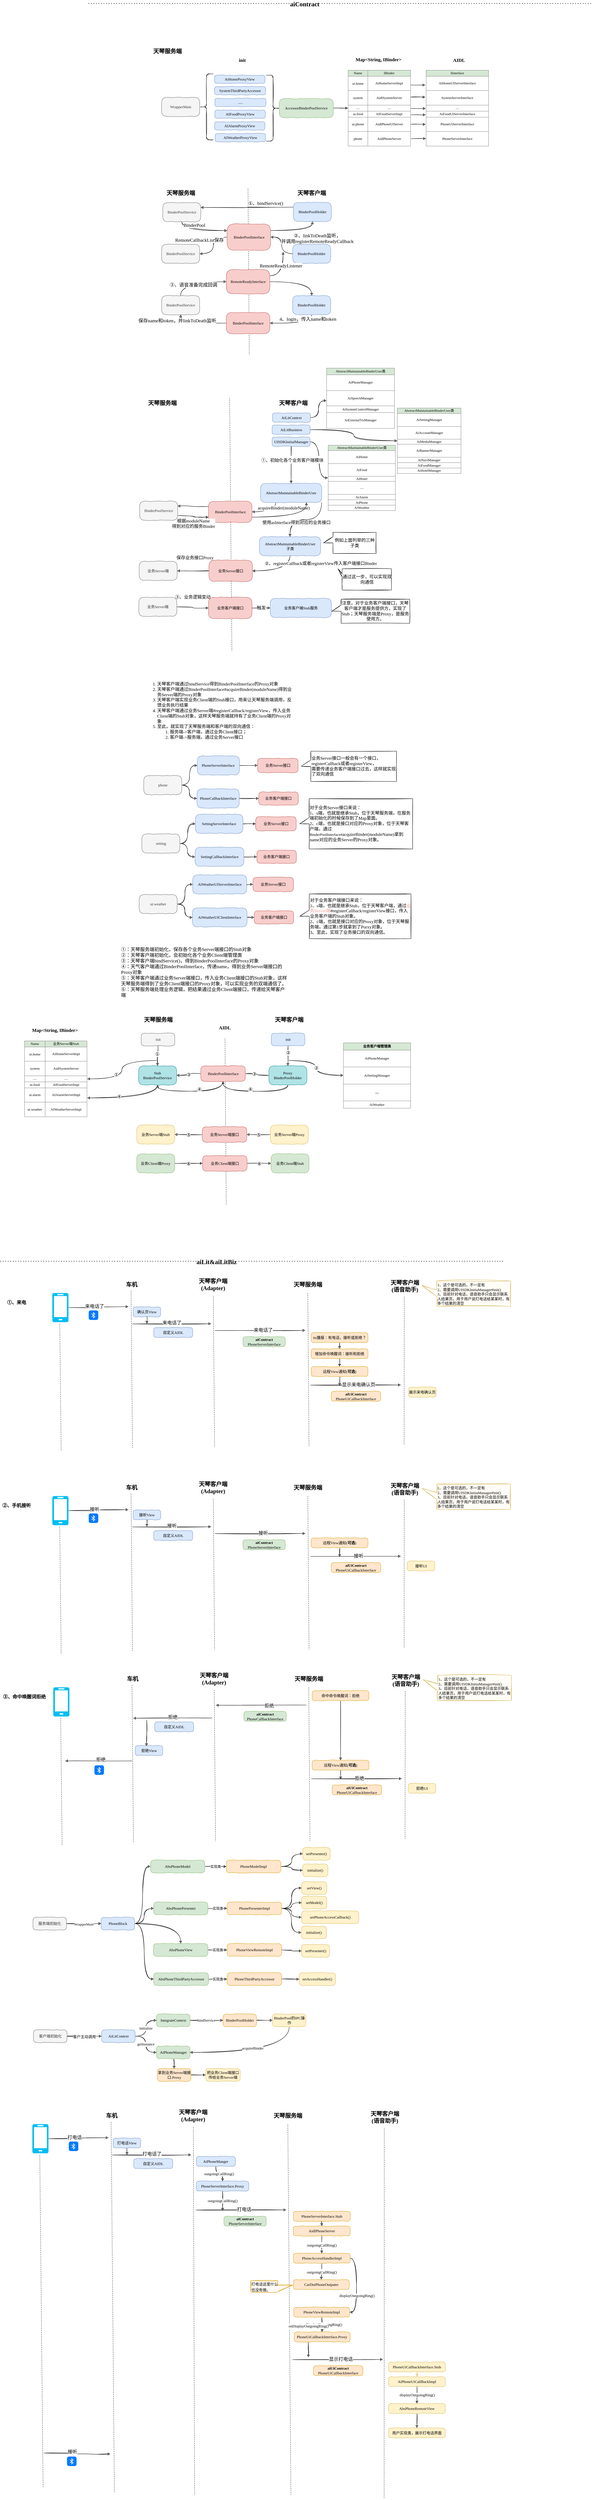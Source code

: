 <mxfile version="20.8.1" type="github">
  <diagram id="tqOxDU6sjfhV4BSjFbmr" name="第 1 页">
    <mxGraphModel dx="3635" dy="-19642" grid="0" gridSize="10" guides="1" tooltips="1" connect="1" arrows="1" fold="1" page="0" pageScale="1" pageWidth="827" pageHeight="1169" math="0" shadow="0">
      <root>
        <mxCell id="0" />
        <mxCell id="1" parent="0" />
        <mxCell id="rf_9JO-uLzfdIsNycriT-1" value="WrapperMain" style="rounded=1;whiteSpace=wrap;html=1;comic=1;fillColor=#f5f5f5;fontColor=#333333;strokeColor=#666666;fontFamily=Comic Sans MS;arcSize=28;" vertex="1" parent="1">
          <mxGeometry x="-1765" y="20832" width="120" height="60" as="geometry" />
        </mxCell>
        <mxCell id="rf_9JO-uLzfdIsNycriT-2" value="天琴服务端" style="text;html=1;strokeColor=none;fillColor=none;align=center;verticalAlign=middle;whiteSpace=wrap;rounded=0;fontFamily=Comic Sans MS;fontSize=18;fontStyle=1" vertex="1" parent="1">
          <mxGeometry x="-1803" y="20675" width="113" height="24" as="geometry" />
        </mxCell>
        <mxCell id="rf_9JO-uLzfdIsNycriT-3" value="" style="shape=curlyBracket;whiteSpace=wrap;html=1;rounded=1;labelPosition=left;verticalLabelPosition=middle;align=right;verticalAlign=middle;sketch=1;fontFamily=Comic Sans MS;fontSize=18;" vertex="1" parent="1">
          <mxGeometry x="-1645" y="20758" width="43" height="208" as="geometry" />
        </mxCell>
        <mxCell id="rf_9JO-uLzfdIsNycriT-4" value="&lt;table align=&quot;center&quot; border=&quot;1&quot; width=&quot;100%&quot; height=&quot;100%&quot; style=&quot;width: 100%; height: 100%; border-collapse: collapse; font-size: 11px;&quot;&gt;&lt;tbody style=&quot;font-size: 11px;&quot;&gt;&lt;tr&gt;&lt;td style=&quot;background-color: rgb(213, 232, 212);&quot;&gt;Name&lt;/td&gt;&lt;td style=&quot;background-color: rgb(213, 232, 212);&quot;&gt;IBinder&lt;/td&gt;&lt;/tr&gt;&lt;tr style=&quot;font-size: 11px;&quot;&gt;&lt;td style=&quot;font-size: 11px;&quot;&gt;ui.home&lt;/td&gt;&lt;td style=&quot;font-size: 11px;&quot;&gt;&lt;pre style=&quot;font-family: Consolas, courier; background-image: initial; background-position: initial; background-size: initial; background-repeat: initial; background-attachment: initial; background-origin: initial; background-clip: initial; font-size: 11px;&quot;&gt;&lt;font face=&quot;Comic Sans MS&quot;&gt;AiHomeServerImpl&lt;span style=&quot;color: rgb(255, 0, 0); font-size: 11px;&quot;&gt;&lt;/span&gt;&lt;/font&gt;&lt;/pre&gt;&lt;/td&gt;&lt;/tr&gt;&lt;tr style=&quot;font-size: 11px;&quot;&gt;&lt;td style=&quot;font-size: 11px;&quot;&gt;system&lt;/td&gt;&lt;td style=&quot;font-size: 11px;&quot;&gt;&lt;pre style=&quot;font-family: Consolas, courier; background-image: initial; background-position: initial; background-size: initial; background-repeat: initial; background-attachment: initial; background-origin: initial; background-clip: initial; font-size: 11px;&quot;&gt;&lt;font face=&quot;Comic Sans MS&quot;&gt;AidlSystemServer&lt;span style=&quot;color: rgb(255, 0, 0); font-size: 11px;&quot;&gt;&lt;/span&gt;&lt;/font&gt;&lt;/pre&gt;&lt;/td&gt;&lt;/tr&gt;&lt;tr style=&quot;font-size: 11px;&quot;&gt;&lt;td style=&quot;font-size: 11px;&quot;&gt;....&lt;/td&gt;&lt;td style=&quot;font-size: 11px;&quot;&gt;....&lt;/td&gt;&lt;/tr&gt;&lt;tr style=&quot;font-size: 11px;&quot;&gt;&lt;td style=&quot;font-size: 11px;&quot;&gt;ui.food&lt;br style=&quot;font-size: 11px;&quot;&gt;&lt;/td&gt;&lt;td style=&quot;font-size: 11px;&quot;&gt;AIFoodServerImpl&lt;br style=&quot;font-size: 11px;&quot;&gt;&lt;/td&gt;&lt;/tr&gt;&lt;tr style=&quot;font-size: 11px;&quot;&gt;&lt;td style=&quot;font-size: 11px;&quot;&gt;ui.phone&lt;/td&gt;&lt;td style=&quot;&quot;&gt;&lt;pre style=&quot;background-image: initial; background-position: initial; background-size: initial; background-repeat: initial; background-attachment: initial; background-origin: initial; background-clip: initial;&quot;&gt;&lt;font face=&quot;Comic Sans MS&quot;&gt;&lt;span style=&quot;font-size: 11px;&quot;&gt;AidlPhoneUIServer&lt;/span&gt;&lt;/font&gt;&lt;font face=&quot;Consolas, courier&quot;&gt;&lt;span style=&quot;font-size: 11px;&quot;&gt;&lt;br&gt;&lt;/span&gt;&lt;/font&gt;&lt;/pre&gt;&lt;/td&gt;&lt;/tr&gt;&lt;tr style=&quot;font-size: 11px;&quot;&gt;&lt;td style=&quot;font-size: 11px;&quot;&gt;phone&lt;/td&gt;&lt;td style=&quot;&quot;&gt;&lt;pre style=&quot;background-image: initial; background-position: initial; background-size: initial; background-repeat: initial; background-attachment: initial; background-origin: initial; background-clip: initial;&quot;&gt;&lt;font face=&quot;Comic Sans MS&quot;&gt;&lt;span style=&quot;font-size: 11px;&quot;&gt;AidlPhoneServer&lt;/span&gt;&lt;/font&gt;&lt;font face=&quot;Consolas, courier&quot;&gt;&lt;span style=&quot;font-size: 11px;&quot;&gt;&lt;br&gt;&lt;/span&gt;&lt;/font&gt;&lt;/pre&gt;&lt;/td&gt;&lt;/tr&gt;&lt;/tbody&gt;&lt;/table&gt;" style="text;html=1;strokeColor=none;fillColor=none;overflow=fill;comic=1;sketch=1;fillStyle=solid;fontFamily=Comic Sans MS;align=center;" vertex="1" parent="1">
          <mxGeometry x="-1177" y="20746" width="198" height="240" as="geometry" />
        </mxCell>
        <mxCell id="rf_9JO-uLzfdIsNycriT-5" value="AiHomeProxyView" style="rounded=1;whiteSpace=wrap;html=1;comic=1;fillColor=#dae8fc;strokeColor=#6c8ebf;fontFamily=Comic Sans MS;arcSize=28;" vertex="1" parent="1">
          <mxGeometry x="-1598" y="20762" width="159" height="26" as="geometry" />
        </mxCell>
        <mxCell id="rf_9JO-uLzfdIsNycriT-6" value="&lt;div&gt;SystemThirdPartyAccessor&lt;br&gt;&lt;/div&gt;" style="rounded=1;whiteSpace=wrap;html=1;comic=1;fillColor=#dae8fc;strokeColor=#6c8ebf;fontFamily=Comic Sans MS;arcSize=28;" vertex="1" parent="1">
          <mxGeometry x="-1598" y="20798" width="161" height="26" as="geometry" />
        </mxCell>
        <mxCell id="rf_9JO-uLzfdIsNycriT-7" value="AIFoodProxyView" style="rounded=1;whiteSpace=wrap;html=1;comic=1;fillColor=#dae8fc;strokeColor=#6c8ebf;fontFamily=Comic Sans MS;arcSize=28;" vertex="1" parent="1">
          <mxGeometry x="-1597" y="20872" width="159" height="26" as="geometry" />
        </mxCell>
        <mxCell id="rf_9JO-uLzfdIsNycriT-8" value="AIAlarmProxyView" style="rounded=1;whiteSpace=wrap;html=1;comic=1;fillColor=#dae8fc;strokeColor=#6c8ebf;fontFamily=Comic Sans MS;arcSize=28;" vertex="1" parent="1">
          <mxGeometry x="-1598" y="20909" width="159" height="26" as="geometry" />
        </mxCell>
        <mxCell id="rf_9JO-uLzfdIsNycriT-9" value="....." style="rounded=1;whiteSpace=wrap;html=1;comic=1;fillColor=#dae8fc;strokeColor=#6c8ebf;fontFamily=Comic Sans MS;arcSize=28;" vertex="1" parent="1">
          <mxGeometry x="-1597" y="20835" width="161" height="26" as="geometry" />
        </mxCell>
        <mxCell id="rf_9JO-uLzfdIsNycriT-10" value="AIWeatherProxyView" style="rounded=1;whiteSpace=wrap;html=1;comic=1;fillColor=#dae8fc;strokeColor=#6c8ebf;fontFamily=Comic Sans MS;arcSize=28;" vertex="1" parent="1">
          <mxGeometry x="-1596" y="20946" width="159" height="26" as="geometry" />
        </mxCell>
        <mxCell id="rf_9JO-uLzfdIsNycriT-11" value="" style="shape=curlyBracket;whiteSpace=wrap;html=1;rounded=1;labelPosition=left;verticalLabelPosition=middle;align=right;verticalAlign=middle;sketch=1;fontFamily=Comic Sans MS;fontSize=18;direction=west;" vertex="1" parent="1">
          <mxGeometry x="-1435" y="20762" width="43" height="208" as="geometry" />
        </mxCell>
        <mxCell id="rf_9JO-uLzfdIsNycriT-12" style="edgeStyle=orthogonalEdgeStyle;rounded=0;orthogonalLoop=1;jettySize=auto;html=1;exitX=1;exitY=0.5;exitDx=0;exitDy=0;fontFamily=Comic Sans MS;fontSize=11;sketch=1;" edge="1" parent="1" source="rf_9JO-uLzfdIsNycriT-13" target="rf_9JO-uLzfdIsNycriT-4">
          <mxGeometry relative="1" as="geometry" />
        </mxCell>
        <mxCell id="rf_9JO-uLzfdIsNycriT-13" value="AccessorBinderPoolService" style="rounded=1;whiteSpace=wrap;html=1;comic=1;fillColor=#d5e8d4;strokeColor=#82b366;fontFamily=Comic Sans MS;arcSize=28;" vertex="1" parent="1">
          <mxGeometry x="-1394" y="20836" width="171" height="60" as="geometry" />
        </mxCell>
        <mxCell id="rf_9JO-uLzfdIsNycriT-14" value="init" style="text;strokeColor=none;fillColor=none;html=1;fontSize=15;fontStyle=1;verticalAlign=middle;align=center;sketch=1;fontFamily=Comic Sans MS;" vertex="1" parent="1">
          <mxGeometry x="-1561" y="20694" width="100" height="40" as="geometry" />
        </mxCell>
        <mxCell id="rf_9JO-uLzfdIsNycriT-15" value="Map&amp;lt;String, IBinder&amp;gt;" style="text;strokeColor=none;fillColor=none;html=1;fontSize=15;fontStyle=1;verticalAlign=middle;align=center;sketch=1;fontFamily=Comic Sans MS;" vertex="1" parent="1">
          <mxGeometry x="-1131" y="20692" width="100" height="40" as="geometry" />
        </mxCell>
        <mxCell id="rf_9JO-uLzfdIsNycriT-16" value="&lt;table align=&quot;center&quot; border=&quot;1&quot; width=&quot;100%&quot; height=&quot;100%&quot; style=&quot;width: 100%; height: 100%; border-collapse: collapse; font-size: 11px;&quot;&gt;&lt;tbody style=&quot;font-size: 11px;&quot;&gt;&lt;tr&gt;&lt;td style=&quot;background-color: rgb(213, 232, 212);&quot;&gt;IInterface&lt;/td&gt;&lt;/tr&gt;&lt;tr style=&quot;font-size: 11px;&quot;&gt;&lt;td style=&quot;&quot;&gt;&lt;pre style=&quot;background-image: initial; background-position: initial; background-size: initial; background-repeat: initial; background-attachment: initial; background-origin: initial; background-clip: initial;&quot;&gt;&lt;font face=&quot;Comic Sans MS&quot;&gt;&lt;span style=&quot;font-size: 11px;&quot;&gt;AiHomeUIServerInterface&lt;/span&gt;&lt;/font&gt;&lt;font face=&quot;Consolas, courier&quot;&gt;&lt;span style=&quot;font-size: 11px;&quot;&gt;&lt;br&gt;&lt;/span&gt;&lt;/font&gt;&lt;/pre&gt;&lt;/td&gt;&lt;/tr&gt;&lt;tr style=&quot;font-size: 11px;&quot;&gt;&lt;td style=&quot;&quot;&gt;&lt;pre style=&quot;background-image: initial; background-position: initial; background-size: initial; background-repeat: initial; background-attachment: initial; background-origin: initial; background-clip: initial;&quot;&gt;&lt;font face=&quot;Comic Sans MS&quot;&gt;&lt;span style=&quot;font-size: 11px;&quot;&gt;SystemServerInterface&lt;/span&gt;&lt;/font&gt;&lt;font face=&quot;Consolas, courier&quot;&gt;&lt;span style=&quot;font-size: 11px;&quot;&gt;&lt;br&gt;&lt;/span&gt;&lt;/font&gt;&lt;/pre&gt;&lt;/td&gt;&lt;/tr&gt;&lt;tr style=&quot;font-size: 11px;&quot;&gt;&lt;td style=&quot;font-size: 11px;&quot;&gt;....&lt;/td&gt;&lt;/tr&gt;&lt;tr style=&quot;font-size: 11px;&quot;&gt;&lt;td style=&quot;font-size: 11px;&quot;&gt;AiFoodUIServerInterface&lt;br style=&quot;font-size: 11px;&quot;&gt;&lt;/td&gt;&lt;/tr&gt;&lt;tr style=&quot;font-size: 11px;&quot;&gt;&lt;td style=&quot;&quot;&gt;&lt;pre style=&quot;background-image: initial; background-position: initial; background-size: initial; background-repeat: initial; background-attachment: initial; background-origin: initial; background-clip: initial;&quot;&gt;&lt;font face=&quot;Comic Sans MS&quot;&gt;&lt;span style=&quot;font-size: 11px;&quot;&gt;PhoneUiServerInterface&lt;/span&gt;&lt;/font&gt;&lt;font face=&quot;Consolas, courier&quot;&gt;&lt;span style=&quot;font-size: 11px;&quot;&gt;&lt;br&gt;&lt;/span&gt;&lt;/font&gt;&lt;/pre&gt;&lt;/td&gt;&lt;/tr&gt;&lt;tr style=&quot;font-size: 11px;&quot;&gt;&lt;td style=&quot;&quot;&gt;&lt;pre style=&quot;background-image: initial; background-position: initial; background-size: initial; background-repeat: initial; background-attachment: initial; background-origin: initial; background-clip: initial;&quot;&gt;&lt;font face=&quot;Comic Sans MS&quot;&gt;&lt;span style=&quot;font-size: 11px;&quot;&gt;PhoneServerInterface&lt;/span&gt;&lt;/font&gt;&lt;font face=&quot;Consolas, courier&quot;&gt;&lt;span style=&quot;font-size: 11px;&quot;&gt;&lt;br&gt;&lt;/span&gt;&lt;/font&gt;&lt;/pre&gt;&lt;/td&gt;&lt;/tr&gt;&lt;/tbody&gt;&lt;/table&gt;" style="text;html=1;strokeColor=none;fillColor=none;overflow=fill;comic=1;sketch=1;fillStyle=solid;fontFamily=Comic Sans MS;align=center;" vertex="1" parent="1">
          <mxGeometry x="-931" y="20746" width="198" height="240" as="geometry" />
        </mxCell>
        <mxCell id="rf_9JO-uLzfdIsNycriT-17" value="AIDL" style="text;strokeColor=none;fillColor=none;html=1;fontSize=15;fontStyle=1;verticalAlign=middle;align=center;sketch=1;fontFamily=Comic Sans MS;" vertex="1" parent="1">
          <mxGeometry x="-877.25" y="20694" width="100" height="40" as="geometry" />
        </mxCell>
        <mxCell id="rf_9JO-uLzfdIsNycriT-18" style="edgeStyle=orthogonalEdgeStyle;rounded=0;orthogonalLoop=1;jettySize=auto;html=1;exitX=1;exitY=0.5;exitDx=0;exitDy=0;fontFamily=Comic Sans MS;fontSize=11;sketch=1;" edge="1" parent="1">
          <mxGeometry relative="1" as="geometry">
            <mxPoint x="-979.25" y="20793" as="sourcePoint" />
            <mxPoint x="-933.25" y="20793" as="targetPoint" />
          </mxGeometry>
        </mxCell>
        <mxCell id="rf_9JO-uLzfdIsNycriT-19" style="edgeStyle=orthogonalEdgeStyle;rounded=0;orthogonalLoop=1;jettySize=auto;html=1;exitX=1;exitY=0.5;exitDx=0;exitDy=0;fontFamily=Comic Sans MS;fontSize=11;sketch=1;" edge="1" parent="1">
          <mxGeometry relative="1" as="geometry">
            <mxPoint x="-979.25" y="20831" as="sourcePoint" />
            <mxPoint x="-933.25" y="20831" as="targetPoint" />
          </mxGeometry>
        </mxCell>
        <mxCell id="rf_9JO-uLzfdIsNycriT-20" style="edgeStyle=orthogonalEdgeStyle;rounded=0;orthogonalLoop=1;jettySize=auto;html=1;exitX=1;exitY=0.5;exitDx=0;exitDy=0;fontFamily=Comic Sans MS;fontSize=11;sketch=1;" edge="1" parent="1">
          <mxGeometry relative="1" as="geometry">
            <mxPoint x="-978.25" y="20867" as="sourcePoint" />
            <mxPoint x="-932.25" y="20867" as="targetPoint" />
          </mxGeometry>
        </mxCell>
        <mxCell id="rf_9JO-uLzfdIsNycriT-21" style="edgeStyle=orthogonalEdgeStyle;rounded=0;orthogonalLoop=1;jettySize=auto;html=1;exitX=1;exitY=0.5;exitDx=0;exitDy=0;fontFamily=Comic Sans MS;fontSize=11;sketch=1;" edge="1" parent="1">
          <mxGeometry relative="1" as="geometry">
            <mxPoint x="-978.25" y="20887.0" as="sourcePoint" />
            <mxPoint x="-932.25" y="20887.0" as="targetPoint" />
          </mxGeometry>
        </mxCell>
        <mxCell id="rf_9JO-uLzfdIsNycriT-22" style="edgeStyle=orthogonalEdgeStyle;rounded=0;orthogonalLoop=1;jettySize=auto;html=1;exitX=1;exitY=0.5;exitDx=0;exitDy=0;fontFamily=Comic Sans MS;fontSize=11;sketch=1;" edge="1" parent="1">
          <mxGeometry relative="1" as="geometry">
            <mxPoint x="-978.25" y="20917.0" as="sourcePoint" />
            <mxPoint x="-932.25" y="20917.0" as="targetPoint" />
          </mxGeometry>
        </mxCell>
        <mxCell id="rf_9JO-uLzfdIsNycriT-23" style="edgeStyle=orthogonalEdgeStyle;rounded=0;orthogonalLoop=1;jettySize=auto;html=1;exitX=1;exitY=0.5;exitDx=0;exitDy=0;fontFamily=Comic Sans MS;fontSize=11;sketch=1;" edge="1" parent="1">
          <mxGeometry relative="1" as="geometry">
            <mxPoint x="-977.25" y="20962.0" as="sourcePoint" />
            <mxPoint x="-931.25" y="20962.0" as="targetPoint" />
          </mxGeometry>
        </mxCell>
        <mxCell id="rf_9JO-uLzfdIsNycriT-24" value="" style="endArrow=none;dashed=1;html=1;rounded=0;" edge="1" parent="1">
          <mxGeometry width="50" height="50" relative="1" as="geometry">
            <mxPoint x="-1492.5" y="21119" as="sourcePoint" />
            <mxPoint x="-1488.5" y="21643" as="targetPoint" />
          </mxGeometry>
        </mxCell>
        <mxCell id="rf_9JO-uLzfdIsNycriT-25" value="天琴服务端" style="text;html=1;strokeColor=none;fillColor=none;align=center;verticalAlign=middle;whiteSpace=wrap;rounded=0;fontFamily=Comic Sans MS;fontSize=18;fontStyle=1" vertex="1" parent="1">
          <mxGeometry x="-1761.5" y="21122" width="113" height="24" as="geometry" />
        </mxCell>
        <mxCell id="rf_9JO-uLzfdIsNycriT-26" value="天琴客户端" style="text;html=1;strokeColor=none;fillColor=none;align=center;verticalAlign=middle;whiteSpace=wrap;rounded=0;fontFamily=Comic Sans MS;fontSize=18;fontStyle=1" vertex="1" parent="1">
          <mxGeometry x="-1348.13" y="21122" width="113" height="24" as="geometry" />
        </mxCell>
        <mxCell id="rf_9JO-uLzfdIsNycriT-27" style="edgeStyle=orthogonalEdgeStyle;curved=1;sketch=1;orthogonalLoop=1;jettySize=auto;html=1;exitX=1;exitY=0.25;exitDx=0;exitDy=0;entryX=0.5;entryY=1;entryDx=0;entryDy=0;fontFamily=Comic Sans MS;fontSize=15;" edge="1" parent="1" source="rf_9JO-uLzfdIsNycriT-30" target="rf_9JO-uLzfdIsNycriT-33">
          <mxGeometry relative="1" as="geometry" />
        </mxCell>
        <mxCell id="rf_9JO-uLzfdIsNycriT-28" style="edgeStyle=orthogonalEdgeStyle;curved=1;sketch=1;orthogonalLoop=1;jettySize=auto;html=1;exitX=0;exitY=0.5;exitDx=0;exitDy=0;entryX=1;entryY=0.5;entryDx=0;entryDy=0;fontFamily=Comic Sans MS;fontSize=15;" edge="1" parent="1" source="rf_9JO-uLzfdIsNycriT-30" target="rf_9JO-uLzfdIsNycriT-40">
          <mxGeometry relative="1" as="geometry" />
        </mxCell>
        <mxCell id="rf_9JO-uLzfdIsNycriT-29" value="RemoteCallbackList保存" style="edgeLabel;html=1;align=center;verticalAlign=middle;resizable=0;points=[];fontSize=15;fontFamily=Comic Sans MS;" vertex="1" connectable="0" parent="rf_9JO-uLzfdIsNycriT-28">
          <mxGeometry x="0.188" y="-4" relative="1" as="geometry">
            <mxPoint x="-41" y="-31" as="offset" />
          </mxGeometry>
        </mxCell>
        <mxCell id="rf_9JO-uLzfdIsNycriT-30" value="BinderPoolInterface" style="rounded=1;whiteSpace=wrap;html=1;comic=1;fillColor=#f8cecc;strokeColor=#b85450;fontFamily=Comic Sans MS;arcSize=28;" vertex="1" parent="1">
          <mxGeometry x="-1558.5" y="21231" width="137.5" height="83" as="geometry" />
        </mxCell>
        <mxCell id="rf_9JO-uLzfdIsNycriT-31" style="edgeStyle=orthogonalEdgeStyle;sketch=1;orthogonalLoop=1;jettySize=auto;html=1;exitX=0;exitY=0.25;exitDx=0;exitDy=0;entryX=1;entryY=0.25;entryDx=0;entryDy=0;fontFamily=Comic Sans MS;fontSize=15;curved=1;" edge="1" parent="1" source="rf_9JO-uLzfdIsNycriT-33" target="rf_9JO-uLzfdIsNycriT-36">
          <mxGeometry relative="1" as="geometry" />
        </mxCell>
        <mxCell id="rf_9JO-uLzfdIsNycriT-32" value="①、bindService()" style="edgeLabel;html=1;align=center;verticalAlign=middle;resizable=0;points=[];fontSize=15;fontFamily=Comic Sans MS;" vertex="1" connectable="0" parent="rf_9JO-uLzfdIsNycriT-31">
          <mxGeometry x="-0.336" y="4" relative="1" as="geometry">
            <mxPoint x="10" y="-17" as="offset" />
          </mxGeometry>
        </mxCell>
        <mxCell id="rf_9JO-uLzfdIsNycriT-33" value="BinderPoolHolder" style="rounded=1;whiteSpace=wrap;html=1;comic=1;fillColor=#dae8fc;strokeColor=#6c8ebf;fontFamily=Comic Sans MS;arcSize=28;" vertex="1" parent="1">
          <mxGeometry x="-1349.5" y="21163" width="120" height="60" as="geometry" />
        </mxCell>
        <mxCell id="rf_9JO-uLzfdIsNycriT-34" style="edgeStyle=orthogonalEdgeStyle;curved=1;sketch=1;orthogonalLoop=1;jettySize=auto;html=1;exitX=0.5;exitY=1;exitDx=0;exitDy=0;entryX=0;entryY=0.25;entryDx=0;entryDy=0;fontFamily=Comic Sans MS;fontSize=15;" edge="1" parent="1" source="rf_9JO-uLzfdIsNycriT-36" target="rf_9JO-uLzfdIsNycriT-30">
          <mxGeometry relative="1" as="geometry" />
        </mxCell>
        <mxCell id="rf_9JO-uLzfdIsNycriT-35" value="BinderPool" style="edgeLabel;html=1;align=center;verticalAlign=middle;resizable=0;points=[];fontSize=15;fontFamily=Comic Sans MS;" vertex="1" connectable="0" parent="rf_9JO-uLzfdIsNycriT-34">
          <mxGeometry x="-0.217" y="18" relative="1" as="geometry">
            <mxPoint as="offset" />
          </mxGeometry>
        </mxCell>
        <mxCell id="rf_9JO-uLzfdIsNycriT-36" value="BinderPoolService" style="rounded=1;whiteSpace=wrap;html=1;comic=1;fillColor=#f5f5f5;fontColor=#333333;strokeColor=#666666;fontFamily=Comic Sans MS;arcSize=28;" vertex="1" parent="1">
          <mxGeometry x="-1761.5" y="21164" width="120" height="60" as="geometry" />
        </mxCell>
        <mxCell id="rf_9JO-uLzfdIsNycriT-37" style="edgeStyle=orthogonalEdgeStyle;curved=1;sketch=1;orthogonalLoop=1;jettySize=auto;html=1;exitX=0;exitY=0.5;exitDx=0;exitDy=0;fontFamily=Comic Sans MS;fontSize=15;" edge="1" parent="1" source="rf_9JO-uLzfdIsNycriT-39" target="rf_9JO-uLzfdIsNycriT-30">
          <mxGeometry relative="1" as="geometry" />
        </mxCell>
        <mxCell id="rf_9JO-uLzfdIsNycriT-38" value="②、linkToDeath监听，&lt;br&gt;并调用registerRemoteReadyCallback" style="edgeLabel;html=1;align=center;verticalAlign=middle;resizable=0;points=[];fontSize=15;fontFamily=Comic Sans MS;" vertex="1" connectable="0" parent="rf_9JO-uLzfdIsNycriT-37">
          <mxGeometry x="0.444" y="1" relative="1" as="geometry">
            <mxPoint x="113" y="2" as="offset" />
          </mxGeometry>
        </mxCell>
        <mxCell id="rf_9JO-uLzfdIsNycriT-39" value="BinderPoolHolder" style="rounded=1;whiteSpace=wrap;html=1;comic=1;fillColor=#dae8fc;strokeColor=#6c8ebf;fontFamily=Comic Sans MS;arcSize=28;" vertex="1" parent="1">
          <mxGeometry x="-1351.63" y="21295" width="120" height="60" as="geometry" />
        </mxCell>
        <mxCell id="rf_9JO-uLzfdIsNycriT-40" value="BinderPoolService" style="rounded=1;whiteSpace=wrap;html=1;comic=1;fillColor=#f5f5f5;fontColor=#333333;strokeColor=#666666;fontFamily=Comic Sans MS;arcSize=28;" vertex="1" parent="1">
          <mxGeometry x="-1765" y="21295" width="120" height="60" as="geometry" />
        </mxCell>
        <mxCell id="rf_9JO-uLzfdIsNycriT-41" style="edgeStyle=orthogonalEdgeStyle;curved=1;sketch=1;orthogonalLoop=1;jettySize=auto;html=1;exitX=1;exitY=0.25;exitDx=0;exitDy=0;fontFamily=Comic Sans MS;fontSize=15;" edge="1" parent="1" source="rf_9JO-uLzfdIsNycriT-44">
          <mxGeometry relative="1" as="geometry">
            <mxPoint x="-1382.029" y="21319.235" as="targetPoint" />
          </mxGeometry>
        </mxCell>
        <mxCell id="rf_9JO-uLzfdIsNycriT-42" value="RemoteReadyListener" style="edgeLabel;html=1;align=center;verticalAlign=middle;resizable=0;points=[];fontSize=15;fontFamily=Comic Sans MS;" vertex="1" connectable="0" parent="rf_9JO-uLzfdIsNycriT-41">
          <mxGeometry x="0.008" y="8" relative="1" as="geometry">
            <mxPoint y="-15" as="offset" />
          </mxGeometry>
        </mxCell>
        <mxCell id="rf_9JO-uLzfdIsNycriT-43" style="edgeStyle=orthogonalEdgeStyle;curved=1;sketch=1;orthogonalLoop=1;jettySize=auto;html=1;exitX=1;exitY=0.5;exitDx=0;exitDy=0;entryX=0.5;entryY=0;entryDx=0;entryDy=0;fontFamily=Comic Sans MS;fontSize=15;" edge="1" parent="1" source="rf_9JO-uLzfdIsNycriT-44" target="rf_9JO-uLzfdIsNycriT-50">
          <mxGeometry relative="1" as="geometry" />
        </mxCell>
        <mxCell id="rf_9JO-uLzfdIsNycriT-44" value="RemoteReadyInterface" style="rounded=1;whiteSpace=wrap;html=1;comic=1;fillColor=#f8cecc;strokeColor=#b85450;fontFamily=Comic Sans MS;arcSize=28;" vertex="1" parent="1">
          <mxGeometry x="-1561" y="21375" width="137.5" height="76" as="geometry" />
        </mxCell>
        <mxCell id="rf_9JO-uLzfdIsNycriT-45" style="edgeStyle=orthogonalEdgeStyle;curved=1;sketch=1;orthogonalLoop=1;jettySize=auto;html=1;exitX=0.5;exitY=0;exitDx=0;exitDy=0;entryX=0;entryY=0.5;entryDx=0;entryDy=0;fontFamily=Comic Sans MS;fontSize=15;" edge="1" parent="1" source="rf_9JO-uLzfdIsNycriT-47" target="rf_9JO-uLzfdIsNycriT-44">
          <mxGeometry relative="1" as="geometry" />
        </mxCell>
        <mxCell id="rf_9JO-uLzfdIsNycriT-46" value="③、语音准备完成回调" style="edgeLabel;html=1;align=center;verticalAlign=middle;resizable=0;points=[];fontSize=15;fontFamily=Comic Sans MS;" vertex="1" connectable="0" parent="rf_9JO-uLzfdIsNycriT-45">
          <mxGeometry x="-0.113" y="-9" relative="1" as="geometry">
            <mxPoint as="offset" />
          </mxGeometry>
        </mxCell>
        <mxCell id="rf_9JO-uLzfdIsNycriT-47" value="BinderPoolService" style="rounded=1;whiteSpace=wrap;html=1;comic=1;fillColor=#f5f5f5;fontColor=#333333;strokeColor=#666666;fontFamily=Comic Sans MS;arcSize=28;" vertex="1" parent="1">
          <mxGeometry x="-1765" y="21457" width="120" height="60" as="geometry" />
        </mxCell>
        <mxCell id="rf_9JO-uLzfdIsNycriT-48" style="edgeStyle=orthogonalEdgeStyle;curved=1;sketch=1;orthogonalLoop=1;jettySize=auto;html=1;exitX=0.5;exitY=1;exitDx=0;exitDy=0;entryX=1;entryY=0.5;entryDx=0;entryDy=0;fontFamily=Comic Sans MS;fontSize=15;" edge="1" parent="1" source="rf_9JO-uLzfdIsNycriT-50" target="rf_9JO-uLzfdIsNycriT-53">
          <mxGeometry relative="1" as="geometry" />
        </mxCell>
        <mxCell id="rf_9JO-uLzfdIsNycriT-49" value="4、login，传入name和token" style="edgeLabel;html=1;align=center;verticalAlign=middle;resizable=0;points=[];fontSize=15;fontFamily=Comic Sans MS;" vertex="1" connectable="0" parent="rf_9JO-uLzfdIsNycriT-48">
          <mxGeometry x="0.001" y="-1" relative="1" as="geometry">
            <mxPoint x="40" y="-13" as="offset" />
          </mxGeometry>
        </mxCell>
        <mxCell id="rf_9JO-uLzfdIsNycriT-50" value="BinderPoolHolder" style="rounded=1;whiteSpace=wrap;html=1;comic=1;fillColor=#dae8fc;strokeColor=#6c8ebf;fontFamily=Comic Sans MS;arcSize=28;" vertex="1" parent="1">
          <mxGeometry x="-1351.63" y="21457" width="120" height="60" as="geometry" />
        </mxCell>
        <mxCell id="rf_9JO-uLzfdIsNycriT-51" style="edgeStyle=orthogonalEdgeStyle;curved=1;sketch=1;orthogonalLoop=1;jettySize=auto;html=1;exitX=0;exitY=0.5;exitDx=0;exitDy=0;entryX=0.5;entryY=1;entryDx=0;entryDy=0;fontFamily=Comic Sans MS;fontSize=15;" edge="1" parent="1" source="rf_9JO-uLzfdIsNycriT-53" target="rf_9JO-uLzfdIsNycriT-47">
          <mxGeometry relative="1" as="geometry" />
        </mxCell>
        <mxCell id="rf_9JO-uLzfdIsNycriT-52" value="保存name和token，并linkToDeath监听" style="edgeLabel;html=1;align=center;verticalAlign=middle;resizable=0;points=[];fontSize=15;fontFamily=Comic Sans MS;" vertex="1" connectable="0" parent="rf_9JO-uLzfdIsNycriT-51">
          <mxGeometry x="0.089" y="-3" relative="1" as="geometry">
            <mxPoint x="-62" y="-6" as="offset" />
          </mxGeometry>
        </mxCell>
        <mxCell id="rf_9JO-uLzfdIsNycriT-53" value="BinderPoolInterface" style="rounded=1;whiteSpace=wrap;html=1;comic=1;fillColor=#f8cecc;strokeColor=#b85450;fontFamily=Comic Sans MS;arcSize=28;" vertex="1" parent="1">
          <mxGeometry x="-1561" y="21510" width="137.5" height="67" as="geometry" />
        </mxCell>
        <mxCell id="rf_9JO-uLzfdIsNycriT-54" value="" style="endArrow=none;dashed=1;html=1;rounded=0;" edge="1" parent="1">
          <mxGeometry width="50" height="50" relative="1" as="geometry">
            <mxPoint x="-1550.5" y="21781.0" as="sourcePoint" />
            <mxPoint x="-1543.37" y="22576.0" as="targetPoint" />
          </mxGeometry>
        </mxCell>
        <mxCell id="rf_9JO-uLzfdIsNycriT-55" value="天琴服务端" style="text;html=1;strokeColor=none;fillColor=none;align=center;verticalAlign=middle;whiteSpace=wrap;rounded=0;fontFamily=Comic Sans MS;fontSize=18;fontStyle=1" vertex="1" parent="1">
          <mxGeometry x="-1819.5" y="21784" width="113" height="24" as="geometry" />
        </mxCell>
        <mxCell id="rf_9JO-uLzfdIsNycriT-56" value="天琴客户端" style="text;html=1;strokeColor=none;fillColor=none;align=center;verticalAlign=middle;whiteSpace=wrap;rounded=0;fontFamily=Comic Sans MS;fontSize=18;fontStyle=1" vertex="1" parent="1">
          <mxGeometry x="-1406.13" y="21784" width="113" height="24" as="geometry" />
        </mxCell>
        <mxCell id="rf_9JO-uLzfdIsNycriT-57" style="edgeStyle=orthogonalEdgeStyle;curved=1;sketch=1;orthogonalLoop=1;jettySize=auto;html=1;exitX=1;exitY=0.5;exitDx=0;exitDy=0;entryX=-0.002;entryY=0.54;entryDx=0;entryDy=0;entryPerimeter=0;fontFamily=Comic Sans MS;fontSize=20;" edge="1" parent="1" source="rf_9JO-uLzfdIsNycriT-58" target="rf_9JO-uLzfdIsNycriT-65">
          <mxGeometry relative="1" as="geometry" />
        </mxCell>
        <mxCell id="rf_9JO-uLzfdIsNycriT-58" value="AiLitContext" style="rounded=1;whiteSpace=wrap;html=1;comic=1;fillColor=#dae8fc;strokeColor=#6c8ebf;fontFamily=Comic Sans MS;arcSize=28;" vertex="1" parent="1">
          <mxGeometry x="-1415.37" y="21827" width="120" height="29" as="geometry" />
        </mxCell>
        <mxCell id="rf_9JO-uLzfdIsNycriT-59" style="edgeStyle=orthogonalEdgeStyle;curved=1;sketch=1;orthogonalLoop=1;jettySize=auto;html=1;exitX=1;exitY=0.5;exitDx=0;exitDy=0;entryX=0;entryY=0.5;entryDx=0;entryDy=0;fontFamily=Comic Sans MS;fontSize=20;" edge="1" parent="1" source="rf_9JO-uLzfdIsNycriT-60" target="rf_9JO-uLzfdIsNycriT-66">
          <mxGeometry relative="1" as="geometry" />
        </mxCell>
        <mxCell id="rf_9JO-uLzfdIsNycriT-60" value="AiLitBusiness" style="rounded=1;whiteSpace=wrap;html=1;comic=1;fillColor=#dae8fc;strokeColor=#6c8ebf;fontFamily=Comic Sans MS;arcSize=28;" vertex="1" parent="1">
          <mxGeometry x="-1416.5" y="21865" width="120" height="29" as="geometry" />
        </mxCell>
        <mxCell id="rf_9JO-uLzfdIsNycriT-61" style="edgeStyle=orthogonalEdgeStyle;curved=1;sketch=1;orthogonalLoop=1;jettySize=auto;html=1;exitX=1;exitY=0.5;exitDx=0;exitDy=0;entryX=0;entryY=0.5;entryDx=0;entryDy=0;fontFamily=Comic Sans MS;fontSize=20;" edge="1" parent="1" source="rf_9JO-uLzfdIsNycriT-64" target="rf_9JO-uLzfdIsNycriT-67">
          <mxGeometry relative="1" as="geometry" />
        </mxCell>
        <mxCell id="rf_9JO-uLzfdIsNycriT-62" style="edgeStyle=orthogonalEdgeStyle;curved=1;sketch=1;orthogonalLoop=1;jettySize=auto;html=1;exitX=0.5;exitY=1;exitDx=0;exitDy=0;entryX=0.5;entryY=0;entryDx=0;entryDy=0;fontFamily=Comic Sans MS;fontSize=20;" edge="1" parent="1" source="rf_9JO-uLzfdIsNycriT-64" target="rf_9JO-uLzfdIsNycriT-72">
          <mxGeometry relative="1" as="geometry" />
        </mxCell>
        <mxCell id="rf_9JO-uLzfdIsNycriT-63" value="&lt;span style=&quot;font-size: 14px;&quot;&gt;①、初始化各个业务客户端模块&lt;/span&gt;" style="edgeLabel;html=1;align=center;verticalAlign=middle;resizable=0;points=[];fontSize=20;fontFamily=Comic Sans MS;" vertex="1" connectable="0" parent="rf_9JO-uLzfdIsNycriT-62">
          <mxGeometry x="-0.298" y="3" relative="1" as="geometry">
            <mxPoint as="offset" />
          </mxGeometry>
        </mxCell>
        <mxCell id="rf_9JO-uLzfdIsNycriT-64" value="UISDKInitialManager" style="rounded=1;whiteSpace=wrap;html=1;comic=1;fillColor=#dae8fc;strokeColor=#6c8ebf;fontFamily=Comic Sans MS;arcSize=28;" vertex="1" parent="1">
          <mxGeometry x="-1416.5" y="21903" width="120" height="29" as="geometry" />
        </mxCell>
        <mxCell id="rf_9JO-uLzfdIsNycriT-65" value="&lt;table align=&quot;center&quot; border=&quot;1&quot; width=&quot;100%&quot; height=&quot;100%&quot; style=&quot;width: 100%; height: 100%; border-collapse: collapse; font-size: 11px;&quot;&gt;&lt;tbody style=&quot;font-size: 11px;&quot;&gt;&lt;tr&gt;&lt;td style=&quot;background-color: rgb(213, 232, 212);&quot;&gt;AbstractMaintainableBinderUser类&lt;/td&gt;&lt;/tr&gt;&lt;tr style=&quot;font-size: 11px;&quot;&gt;&lt;td style=&quot;&quot;&gt;&lt;pre style=&quot;background-image: initial; background-position: initial; background-size: initial; background-repeat: initial; background-attachment: initial; background-origin: initial; background-clip: initial;&quot;&gt;&lt;font face=&quot;Comic Sans MS&quot;&gt;&lt;span style=&quot;font-size: 11px;&quot;&gt;AiPhoneManager&lt;/span&gt;&lt;/font&gt;&lt;font face=&quot;Consolas, courier&quot;&gt;&lt;span style=&quot;font-size: 11px;&quot;&gt;&lt;br&gt;&lt;/span&gt;&lt;/font&gt;&lt;/pre&gt;&lt;/td&gt;&lt;/tr&gt;&lt;tr style=&quot;font-size: 11px;&quot;&gt;&lt;td style=&quot;&quot;&gt;&lt;pre style=&quot;background-image: initial; background-position: initial; background-size: initial; background-repeat: initial; background-attachment: initial; background-origin: initial; background-clip: initial;&quot;&gt;&lt;font face=&quot;Comic Sans MS&quot;&gt;&lt;span style=&quot;font-size: 11px;&quot;&gt;AiSpeechManager&lt;/span&gt;&lt;/font&gt;&lt;/pre&gt;&lt;/td&gt;&lt;/tr&gt;&lt;tr style=&quot;font-size: 11px;&quot;&gt;&lt;td style=&quot;font-size: 11px;&quot;&gt;AiSystemControlManager&lt;br style=&quot;font-size: 11px;&quot;&gt;&lt;/td&gt;&lt;/tr&gt;&lt;tr style=&quot;font-size: 11px;&quot;&gt;&lt;td style=&quot;&quot;&gt;&lt;pre style=&quot;background-image: initial; background-position: initial; background-size: initial; background-repeat: initial; background-attachment: initial; background-origin: initial; background-clip: initial;&quot;&gt;&lt;font face=&quot;Comic Sans MS&quot;&gt;&lt;span style=&quot;font-size: 11px;&quot;&gt;AiExternalTtsManager&lt;/span&gt;&lt;/font&gt;&lt;font face=&quot;Consolas, courier&quot;&gt;&lt;span style=&quot;font-size: 11px;&quot;&gt;&lt;br&gt;&lt;/span&gt;&lt;/font&gt;&lt;/pre&gt;&lt;/td&gt;&lt;/tr&gt;&lt;/tbody&gt;&lt;/table&gt;" style="text;html=1;strokeColor=none;fillColor=none;overflow=fill;comic=1;sketch=1;fillStyle=solid;fontFamily=Comic Sans MS;align=center;container=0;movable=1;resizable=1;rotatable=1;deletable=1;editable=1;connectable=1;" vertex="1" parent="1">
          <mxGeometry x="-1244.62" y="21685" width="215" height="191" as="geometry" />
        </mxCell>
        <mxCell id="rf_9JO-uLzfdIsNycriT-66" value="&lt;table align=&quot;center&quot; border=&quot;1&quot; width=&quot;100%&quot; height=&quot;100%&quot; style=&quot;width: 100%; height: 100%; border-collapse: collapse; font-size: 11px;&quot;&gt;&lt;tbody style=&quot;font-size: 11px;&quot;&gt;&lt;tr&gt;&lt;td style=&quot;background-color: rgb(213, 232, 212);&quot;&gt;AbstractMaintainableBinderUser类&lt;/td&gt;&lt;/tr&gt;&lt;tr style=&quot;font-size: 11px;&quot;&gt;&lt;td style=&quot;&quot;&gt;&lt;pre style=&quot;background-image: initial; background-position: initial; background-size: initial; background-repeat: initial; background-attachment: initial; background-origin: initial; background-clip: initial;&quot;&gt;&lt;font face=&quot;Comic Sans MS&quot;&gt;&lt;span style=&quot;font-size: 11px;&quot;&gt;AiSettingManager&lt;/span&gt;&lt;/font&gt;&lt;font face=&quot;Consolas, courier&quot;&gt;&lt;span style=&quot;font-size: 11px;&quot;&gt;&lt;br&gt;&lt;/span&gt;&lt;/font&gt;&lt;/pre&gt;&lt;/td&gt;&lt;/tr&gt;&lt;tr style=&quot;font-size: 11px;&quot;&gt;&lt;td style=&quot;&quot;&gt;&lt;pre style=&quot;background-image: initial; background-position: initial; background-size: initial; background-repeat: initial; background-attachment: initial; background-origin: initial; background-clip: initial;&quot;&gt;&lt;font face=&quot;Comic Sans MS&quot;&gt;&lt;span style=&quot;font-size: 11px;&quot;&gt;AiAccountManager&lt;/span&gt;&lt;/font&gt;&lt;br&gt;&lt;/pre&gt;&lt;/td&gt;&lt;/tr&gt;&lt;tr style=&quot;font-size: 11px;&quot;&gt;&lt;td style=&quot;font-size: 11px;&quot;&gt;AiMediaManager&lt;br style=&quot;font-size: 11px;&quot;&gt;&lt;/td&gt;&lt;/tr&gt;&lt;tr style=&quot;font-size: 11px;&quot;&gt;&lt;td style=&quot;&quot;&gt;&lt;pre style=&quot;background-image: initial; background-position: initial; background-size: initial; background-repeat: initial; background-attachment: initial; background-origin: initial; background-clip: initial;&quot;&gt;&lt;font face=&quot;Comic Sans MS&quot;&gt;&lt;span style=&quot;font-size: 11px;&quot;&gt;AiBannerManager&lt;/span&gt;&lt;/font&gt;&lt;font face=&quot;Consolas, courier&quot;&gt;&lt;span style=&quot;font-size: 11px;&quot;&gt;&lt;br&gt;&lt;/span&gt;&lt;/font&gt;&lt;/pre&gt;&lt;/td&gt;&lt;/tr&gt;&lt;tr&gt;&lt;td&gt;&lt;span style=&quot;font-size: 11px;&quot;&gt;AiNaviManager&lt;/span&gt;&lt;br&gt;&lt;/td&gt;&lt;/tr&gt;&lt;tr&gt;&lt;td&gt;&lt;span style=&quot;font-size: 11px;&quot;&gt;AiFoodManager&lt;/span&gt;&lt;br&gt;&lt;/td&gt;&lt;/tr&gt;&lt;tr&gt;&lt;td&gt;&lt;span style=&quot;font-size: 11px;&quot;&gt;AiHotelManager&lt;/span&gt;&lt;br&gt;&lt;/td&gt;&lt;/tr&gt;&lt;/tbody&gt;&lt;/table&gt;" style="text;html=1;strokeColor=none;fillColor=none;overflow=fill;comic=1;sketch=1;fillStyle=solid;fontFamily=Comic Sans MS;align=center;container=0;movable=1;resizable=1;rotatable=1;deletable=1;editable=1;connectable=1;" vertex="1" parent="1">
          <mxGeometry x="-1021.62" y="21811" width="201.69" height="207" as="geometry" />
        </mxCell>
        <mxCell id="rf_9JO-uLzfdIsNycriT-67" value="&lt;table align=&quot;center&quot; border=&quot;1&quot; width=&quot;100%&quot; height=&quot;100%&quot; style=&quot;width: 100%; height: 100%; border-collapse: collapse; font-size: 11px;&quot;&gt;&lt;tbody style=&quot;font-size: 11px;&quot;&gt;&lt;tr&gt;&lt;td style=&quot;background-color: rgb(213, 232, 212);&quot;&gt;AbstractMaintainableBinderUser类&lt;/td&gt;&lt;/tr&gt;&lt;tr style=&quot;font-size: 11px;&quot;&gt;&lt;td style=&quot;&quot;&gt;&lt;pre style=&quot;background-image: initial; background-position: initial; background-size: initial; background-repeat: initial; background-attachment: initial; background-origin: initial; background-clip: initial;&quot;&gt;&lt;font face=&quot;Comic Sans MS&quot;&gt;&lt;span style=&quot;font-size: 11px;&quot;&gt;AiHome&lt;/span&gt;&lt;/font&gt;&lt;font face=&quot;Consolas, courier&quot;&gt;&lt;span style=&quot;font-size: 11px;&quot;&gt;&lt;br&gt;&lt;/span&gt;&lt;/font&gt;&lt;/pre&gt;&lt;/td&gt;&lt;/tr&gt;&lt;tr style=&quot;font-size: 11px;&quot;&gt;&lt;td style=&quot;&quot;&gt;&lt;pre style=&quot;background-image: initial; background-position: initial; background-size: initial; background-repeat: initial; background-attachment: initial; background-origin: initial; background-clip: initial;&quot;&gt;&lt;font face=&quot;Comic Sans MS&quot;&gt;&lt;span style=&quot;font-size: 11px;&quot;&gt;AiFood&lt;/span&gt;&lt;/font&gt;&lt;br&gt;&lt;/pre&gt;&lt;/td&gt;&lt;/tr&gt;&lt;tr style=&quot;font-size: 11px;&quot;&gt;&lt;td style=&quot;font-size: 11px;&quot;&gt;AiHotel&lt;br style=&quot;font-size: 11px;&quot;&gt;&lt;/td&gt;&lt;/tr&gt;&lt;tr style=&quot;font-size: 11px;&quot;&gt;&lt;td style=&quot;&quot;&gt;&lt;pre style=&quot;background-image: initial; background-position: initial; background-size: initial; background-repeat: initial; background-attachment: initial; background-origin: initial; background-clip: initial;&quot;&gt;&lt;font face=&quot;Comic Sans MS&quot;&gt;&lt;span style=&quot;font-size: 11px;&quot;&gt;....&lt;/span&gt;&lt;/font&gt;&lt;font face=&quot;Consolas, courier&quot;&gt;&lt;span style=&quot;font-size: 11px;&quot;&gt;&lt;br&gt;&lt;/span&gt;&lt;/font&gt;&lt;/pre&gt;&lt;/td&gt;&lt;/tr&gt;&lt;tr&gt;&lt;td&gt;&lt;span style=&quot;font-size: 11px;&quot;&gt;AiAlarm&lt;/span&gt;&lt;br&gt;&lt;/td&gt;&lt;/tr&gt;&lt;tr&gt;&lt;td&gt;&lt;span style=&quot;font-size: 11px;&quot;&gt;AiPhone&lt;/span&gt;&lt;br&gt;&lt;/td&gt;&lt;/tr&gt;&lt;tr&gt;&lt;td&gt;&lt;span style=&quot;font-size: 11px;&quot;&gt;AiWeather&lt;/span&gt;&lt;br&gt;&lt;/td&gt;&lt;/tr&gt;&lt;/tbody&gt;&lt;/table&gt;" style="text;html=1;strokeColor=none;fillColor=none;overflow=fill;comic=1;sketch=1;fillStyle=solid;fontFamily=Comic Sans MS;align=center;container=0;movable=1;resizable=1;rotatable=1;deletable=1;editable=1;connectable=1;" vertex="1" parent="1">
          <mxGeometry x="-1240.37" y="21928" width="213" height="207" as="geometry" />
        </mxCell>
        <mxCell id="rf_9JO-uLzfdIsNycriT-68" style="edgeStyle=orthogonalEdgeStyle;curved=1;sketch=1;orthogonalLoop=1;jettySize=auto;html=1;exitX=0.25;exitY=1;exitDx=0;exitDy=0;entryX=1;entryY=0.5;entryDx=0;entryDy=0;fontFamily=Comic Sans MS;fontSize=14;" edge="1" parent="1" source="rf_9JO-uLzfdIsNycriT-72" target="rf_9JO-uLzfdIsNycriT-75">
          <mxGeometry relative="1" as="geometry" />
        </mxCell>
        <mxCell id="rf_9JO-uLzfdIsNycriT-69" value="acquireBinder(moduleName)" style="edgeLabel;html=1;align=center;verticalAlign=middle;resizable=0;points=[];fontSize=14;fontFamily=Comic Sans MS;" vertex="1" connectable="0" parent="rf_9JO-uLzfdIsNycriT-68">
          <mxGeometry x="-0.043" y="-5" relative="1" as="geometry">
            <mxPoint x="45" y="-7" as="offset" />
          </mxGeometry>
        </mxCell>
        <mxCell id="rf_9JO-uLzfdIsNycriT-70" style="edgeStyle=orthogonalEdgeStyle;curved=1;sketch=1;orthogonalLoop=1;jettySize=auto;html=1;exitX=1;exitY=1;exitDx=0;exitDy=0;entryX=0.5;entryY=0;entryDx=0;entryDy=0;fontFamily=Comic Sans MS;fontSize=14;" edge="1" parent="1" source="rf_9JO-uLzfdIsNycriT-72" target="rf_9JO-uLzfdIsNycriT-81">
          <mxGeometry relative="1" as="geometry" />
        </mxCell>
        <mxCell id="rf_9JO-uLzfdIsNycriT-71" value="使用asInterface得到对应的业务接口" style="edgeLabel;html=1;align=center;verticalAlign=middle;resizable=0;points=[];fontSize=14;fontFamily=Comic Sans MS;" vertex="1" connectable="0" parent="rf_9JO-uLzfdIsNycriT-70">
          <mxGeometry x="0.284" y="10" relative="1" as="geometry">
            <mxPoint x="-1" as="offset" />
          </mxGeometry>
        </mxCell>
        <mxCell id="rf_9JO-uLzfdIsNycriT-72" value="AbstractMaintainableBinderUser" style="rounded=1;whiteSpace=wrap;html=1;comic=1;fillColor=#dae8fc;strokeColor=#6c8ebf;fontFamily=Comic Sans MS;arcSize=28;" vertex="1" parent="1">
          <mxGeometry x="-1453" y="22049" width="193" height="60" as="geometry" />
        </mxCell>
        <mxCell id="rf_9JO-uLzfdIsNycriT-73" style="edgeStyle=orthogonalEdgeStyle;curved=1;sketch=1;orthogonalLoop=1;jettySize=auto;html=1;exitX=0;exitY=0.25;exitDx=0;exitDy=0;entryX=1;entryY=0.25;entryDx=0;entryDy=0;fontFamily=Comic Sans MS;fontSize=14;" edge="1" parent="1" source="rf_9JO-uLzfdIsNycriT-75" target="rf_9JO-uLzfdIsNycriT-78">
          <mxGeometry relative="1" as="geometry" />
        </mxCell>
        <mxCell id="rf_9JO-uLzfdIsNycriT-74" style="edgeStyle=orthogonalEdgeStyle;curved=1;sketch=1;orthogonalLoop=1;jettySize=auto;html=1;exitX=1;exitY=0.75;exitDx=0;exitDy=0;entryX=0.75;entryY=1;entryDx=0;entryDy=0;fontFamily=Comic Sans MS;fontSize=14;" edge="1" parent="1" source="rf_9JO-uLzfdIsNycriT-75" target="rf_9JO-uLzfdIsNycriT-72">
          <mxGeometry relative="1" as="geometry" />
        </mxCell>
        <mxCell id="rf_9JO-uLzfdIsNycriT-75" value="BinderPoolInterface" style="rounded=1;whiteSpace=wrap;html=1;comic=1;fillColor=#f8cecc;strokeColor=#b85450;fontFamily=Comic Sans MS;arcSize=28;" vertex="1" parent="1">
          <mxGeometry x="-1617.37" y="22105" width="137.5" height="67" as="geometry" />
        </mxCell>
        <mxCell id="rf_9JO-uLzfdIsNycriT-76" style="edgeStyle=orthogonalEdgeStyle;curved=1;sketch=1;orthogonalLoop=1;jettySize=auto;html=1;exitX=1;exitY=0.75;exitDx=0;exitDy=0;entryX=0;entryY=0.75;entryDx=0;entryDy=0;fontFamily=Comic Sans MS;fontSize=14;" edge="1" parent="1" source="rf_9JO-uLzfdIsNycriT-78" target="rf_9JO-uLzfdIsNycriT-75">
          <mxGeometry relative="1" as="geometry" />
        </mxCell>
        <mxCell id="rf_9JO-uLzfdIsNycriT-77" value="根据moduleName&lt;br&gt;得到对应的服务Binder" style="edgeLabel;html=1;align=center;verticalAlign=middle;resizable=0;points=[];fontSize=14;fontFamily=Comic Sans MS;" vertex="1" connectable="0" parent="rf_9JO-uLzfdIsNycriT-76">
          <mxGeometry x="-0.295" y="-1" relative="1" as="geometry">
            <mxPoint x="13" y="25" as="offset" />
          </mxGeometry>
        </mxCell>
        <mxCell id="rf_9JO-uLzfdIsNycriT-78" value="BinderPoolService" style="rounded=1;whiteSpace=wrap;html=1;comic=1;fillColor=#f5f5f5;fontColor=#333333;strokeColor=#666666;fontFamily=Comic Sans MS;arcSize=28;" vertex="1" parent="1">
          <mxGeometry x="-1834.37" y="22105" width="120" height="60" as="geometry" />
        </mxCell>
        <mxCell id="rf_9JO-uLzfdIsNycriT-79" style="edgeStyle=orthogonalEdgeStyle;curved=1;sketch=1;orthogonalLoop=1;jettySize=auto;html=1;exitX=0.5;exitY=1;exitDx=0;exitDy=0;entryX=1;entryY=0.5;entryDx=0;entryDy=0;fontFamily=Comic Sans MS;fontSize=14;" edge="1" parent="1" source="rf_9JO-uLzfdIsNycriT-81" target="rf_9JO-uLzfdIsNycriT-85">
          <mxGeometry relative="1" as="geometry" />
        </mxCell>
        <mxCell id="rf_9JO-uLzfdIsNycriT-80" value="②、registerCallback或者registerView传入客户端接口Binder" style="edgeLabel;html=1;align=center;verticalAlign=middle;resizable=0;points=[];fontSize=14;fontFamily=Comic Sans MS;" vertex="1" connectable="0" parent="rf_9JO-uLzfdIsNycriT-79">
          <mxGeometry x="-0.05" y="-8" relative="1" as="geometry">
            <mxPoint x="128" y="-15" as="offset" />
          </mxGeometry>
        </mxCell>
        <mxCell id="rf_9JO-uLzfdIsNycriT-81" value="AbstractMaintainableBinderUser&lt;br&gt;子类" style="rounded=1;whiteSpace=wrap;html=1;comic=1;fillColor=#dae8fc;strokeColor=#6c8ebf;fontFamily=Comic Sans MS;arcSize=28;" vertex="1" parent="1">
          <mxGeometry x="-1456.37" y="22217" width="193" height="60" as="geometry" />
        </mxCell>
        <mxCell id="rf_9JO-uLzfdIsNycriT-82" value="例如上面列举的三种子类" style="shape=callout;whiteSpace=wrap;html=1;perimeter=calloutPerimeter;sketch=1;fontFamily=Comic Sans MS;fontSize=14;flipH=0;direction=south;flipV=1;" vertex="1" parent="1">
          <mxGeometry x="-1254.37" y="22203" width="166" height="67" as="geometry" />
        </mxCell>
        <mxCell id="rf_9JO-uLzfdIsNycriT-83" style="edgeStyle=orthogonalEdgeStyle;curved=1;sketch=1;orthogonalLoop=1;jettySize=auto;html=1;exitX=0;exitY=0.5;exitDx=0;exitDy=0;entryX=1;entryY=0.5;entryDx=0;entryDy=0;fontFamily=Comic Sans MS;fontSize=14;" edge="1" parent="1" source="rf_9JO-uLzfdIsNycriT-85" target="rf_9JO-uLzfdIsNycriT-87">
          <mxGeometry relative="1" as="geometry" />
        </mxCell>
        <mxCell id="rf_9JO-uLzfdIsNycriT-84" value="保存业务接口Proxy" style="edgeLabel;html=1;align=center;verticalAlign=middle;resizable=0;points=[];fontSize=14;fontFamily=Comic Sans MS;" vertex="1" connectable="0" parent="rf_9JO-uLzfdIsNycriT-83">
          <mxGeometry x="0.272" y="-1" relative="1" as="geometry">
            <mxPoint x="19" y="-40" as="offset" />
          </mxGeometry>
        </mxCell>
        <mxCell id="rf_9JO-uLzfdIsNycriT-85" value="业务Server接口" style="rounded=1;whiteSpace=wrap;html=1;comic=1;fillColor=#f8cecc;strokeColor=#b85450;fontFamily=Comic Sans MS;arcSize=28;" vertex="1" parent="1">
          <mxGeometry x="-1615.87" y="22291" width="137.5" height="67" as="geometry" />
        </mxCell>
        <mxCell id="rf_9JO-uLzfdIsNycriT-86" value="通过这一步，可以实现双向通信" style="shape=callout;whiteSpace=wrap;html=1;perimeter=calloutPerimeter;sketch=1;fontFamily=Comic Sans MS;fontSize=14;flipH=0;direction=south;flipV=0;size=13;position=0.24;position2=0;base=9;" vertex="1" parent="1">
          <mxGeometry x="-1208.37" y="22318" width="168.5" height="67" as="geometry" />
        </mxCell>
        <mxCell id="rf_9JO-uLzfdIsNycriT-87" value="业务Server端" style="rounded=1;whiteSpace=wrap;html=1;comic=1;fillColor=#f5f5f5;fontColor=#333333;strokeColor=#666666;fontFamily=Comic Sans MS;arcSize=28;" vertex="1" parent="1">
          <mxGeometry x="-1835.87" y="22294.5" width="120" height="60" as="geometry" />
        </mxCell>
        <mxCell id="rf_9JO-uLzfdIsNycriT-88" style="edgeStyle=orthogonalEdgeStyle;curved=1;sketch=1;orthogonalLoop=1;jettySize=auto;html=1;exitX=1;exitY=0.5;exitDx=0;exitDy=0;fontFamily=Comic Sans MS;fontSize=14;" edge="1" parent="1" source="rf_9JO-uLzfdIsNycriT-90" target="rf_9JO-uLzfdIsNycriT-92">
          <mxGeometry relative="1" as="geometry" />
        </mxCell>
        <mxCell id="rf_9JO-uLzfdIsNycriT-89" value="③、业务逻辑变动" style="edgeLabel;html=1;align=center;verticalAlign=middle;resizable=0;points=[];fontSize=14;fontFamily=Comic Sans MS;" vertex="1" connectable="0" parent="rf_9JO-uLzfdIsNycriT-88">
          <mxGeometry x="-0.318" y="2" relative="1" as="geometry">
            <mxPoint x="15" y="-28" as="offset" />
          </mxGeometry>
        </mxCell>
        <mxCell id="rf_9JO-uLzfdIsNycriT-90" value="业务Server端" style="rounded=1;whiteSpace=wrap;html=1;comic=1;fillColor=#f5f5f5;fontColor=#333333;strokeColor=#666666;fontFamily=Comic Sans MS;arcSize=28;" vertex="1" parent="1">
          <mxGeometry x="-1837" y="22408" width="120" height="60" as="geometry" />
        </mxCell>
        <mxCell id="rf_9JO-uLzfdIsNycriT-91" value="触发" style="edgeStyle=orthogonalEdgeStyle;curved=1;sketch=1;orthogonalLoop=1;jettySize=auto;html=1;exitX=1;exitY=0.5;exitDx=0;exitDy=0;fontFamily=Comic Sans MS;fontSize=14;" edge="1" parent="1" source="rf_9JO-uLzfdIsNycriT-92" target="rf_9JO-uLzfdIsNycriT-93">
          <mxGeometry relative="1" as="geometry" />
        </mxCell>
        <mxCell id="rf_9JO-uLzfdIsNycriT-92" value="业务客户端接口" style="rounded=1;whiteSpace=wrap;html=1;comic=1;fillColor=#f8cecc;strokeColor=#b85450;fontFamily=Comic Sans MS;arcSize=28;" vertex="1" parent="1">
          <mxGeometry x="-1617.37" y="22408" width="137.5" height="67" as="geometry" />
        </mxCell>
        <mxCell id="rf_9JO-uLzfdIsNycriT-93" value="业务客户端Stub服务" style="rounded=1;whiteSpace=wrap;html=1;comic=1;fillColor=#dae8fc;strokeColor=#6c8ebf;fontFamily=Comic Sans MS;arcSize=28;" vertex="1" parent="1">
          <mxGeometry x="-1422.37" y="22411.5" width="193" height="60" as="geometry" />
        </mxCell>
        <mxCell id="rf_9JO-uLzfdIsNycriT-94" value="注意，对于业务客户端接口，天琴客户端才是服务提供方，实现了Stub；天琴服务端是Proxy，是服务使用方。" style="shape=callout;whiteSpace=wrap;html=1;perimeter=calloutPerimeter;sketch=1;fontFamily=Comic Sans MS;fontSize=14;flipH=0;direction=south;flipV=1;" vertex="1" parent="1">
          <mxGeometry x="-1228.62" y="22414" width="246.25" height="76" as="geometry" />
        </mxCell>
        <mxCell id="rf_9JO-uLzfdIsNycriT-95" value="业务Server接口" style="rounded=1;whiteSpace=wrap;html=1;comic=1;fillColor=#f8cecc;strokeColor=#b85450;fontFamily=Comic Sans MS;arcSize=28;" vertex="1" parent="1">
          <mxGeometry x="-1462.42" y="22915.5" width="128" height="45" as="geometry" />
        </mxCell>
        <mxCell id="rf_9JO-uLzfdIsNycriT-96" value="业务客户端接口" style="rounded=1;whiteSpace=wrap;html=1;comic=1;fillColor=#f8cecc;strokeColor=#b85450;fontFamily=Comic Sans MS;arcSize=28;" vertex="1" parent="1">
          <mxGeometry x="-1458.54" y="23021.5" width="124.75" height="41" as="geometry" />
        </mxCell>
        <mxCell id="rf_9JO-uLzfdIsNycriT-97" style="edgeStyle=orthogonalEdgeStyle;curved=1;sketch=1;orthogonalLoop=1;jettySize=auto;html=1;exitX=1;exitY=0.5;exitDx=0;exitDy=0;entryX=0;entryY=0.5;entryDx=0;entryDy=0;fontFamily=Comic Sans MS;fontSize=14;" edge="1" parent="1" source="rf_9JO-uLzfdIsNycriT-99" target="rf_9JO-uLzfdIsNycriT-101">
          <mxGeometry relative="1" as="geometry" />
        </mxCell>
        <mxCell id="rf_9JO-uLzfdIsNycriT-98" style="edgeStyle=orthogonalEdgeStyle;curved=1;sketch=1;orthogonalLoop=1;jettySize=auto;html=1;exitX=1;exitY=0.5;exitDx=0;exitDy=0;entryX=0;entryY=0.5;entryDx=0;entryDy=0;fontFamily=Comic Sans MS;fontSize=14;" edge="1" parent="1" source="rf_9JO-uLzfdIsNycriT-99" target="rf_9JO-uLzfdIsNycriT-103">
          <mxGeometry relative="1" as="geometry" />
        </mxCell>
        <mxCell id="rf_9JO-uLzfdIsNycriT-99" value="phone" style="rounded=1;whiteSpace=wrap;html=1;comic=1;fillColor=#f5f5f5;fontColor=#333333;strokeColor=#666666;fontFamily=Comic Sans MS;arcSize=28;" vertex="1" parent="1">
          <mxGeometry x="-1821.42" y="22970" width="120" height="60" as="geometry" />
        </mxCell>
        <mxCell id="rf_9JO-uLzfdIsNycriT-100" style="edgeStyle=orthogonalEdgeStyle;curved=1;sketch=1;orthogonalLoop=1;jettySize=auto;html=1;exitX=1;exitY=0.5;exitDx=0;exitDy=0;entryX=0;entryY=0.5;entryDx=0;entryDy=0;fontFamily=Comic Sans MS;fontSize=14;" edge="1" parent="1" source="rf_9JO-uLzfdIsNycriT-101" target="rf_9JO-uLzfdIsNycriT-95">
          <mxGeometry relative="1" as="geometry" />
        </mxCell>
        <mxCell id="rf_9JO-uLzfdIsNycriT-101" value="PhoneServerInterface" style="rounded=1;whiteSpace=wrap;html=1;comic=1;fillColor=#dae8fc;strokeColor=#6c8ebf;fontFamily=Comic Sans MS;arcSize=28;" vertex="1" parent="1">
          <mxGeometry x="-1652.55" y="22908" width="133.13" height="60" as="geometry" />
        </mxCell>
        <mxCell id="rf_9JO-uLzfdIsNycriT-102" style="edgeStyle=orthogonalEdgeStyle;curved=1;sketch=1;orthogonalLoop=1;jettySize=auto;html=1;exitX=1;exitY=0.5;exitDx=0;exitDy=0;entryX=0;entryY=0.5;entryDx=0;entryDy=0;fontFamily=Comic Sans MS;fontSize=14;" edge="1" parent="1" source="rf_9JO-uLzfdIsNycriT-103" target="rf_9JO-uLzfdIsNycriT-96">
          <mxGeometry relative="1" as="geometry" />
        </mxCell>
        <mxCell id="rf_9JO-uLzfdIsNycriT-103" value="PhoneCallbackInterface" style="rounded=1;whiteSpace=wrap;html=1;comic=1;fillColor=#dae8fc;strokeColor=#6c8ebf;fontFamily=Comic Sans MS;arcSize=28;" vertex="1" parent="1">
          <mxGeometry x="-1653.42" y="23012" width="133.13" height="60" as="geometry" />
        </mxCell>
        <mxCell id="rf_9JO-uLzfdIsNycriT-104" value="业务Server接口一般会有一个接口，&lt;span style=&quot;&quot;&gt;registerCallback或者registerView，&lt;/span&gt;&lt;br&gt;需要传递业务客户端接口过去，这样就实现了双向通信" style="shape=callout;whiteSpace=wrap;html=1;perimeter=calloutPerimeter;sketch=1;fontFamily=Comic Sans MS;fontSize=14;flipH=0;direction=south;flipV=1;align=left;" vertex="1" parent="1">
          <mxGeometry x="-1324.42" y="22893" width="300.63" height="95.5" as="geometry" />
        </mxCell>
        <mxCell id="rf_9JO-uLzfdIsNycriT-105" value="&lt;ol&gt;&lt;li&gt;天琴客户端通过bindService得到BinderPoolInterface的Proxy对象&lt;/li&gt;&lt;li&gt;天琴客户端通过BinderPoolInterface#acquireBinder(moduleName)得到业务Server端的Proxy对象&lt;/li&gt;&lt;li&gt;天琴客户端实现业务Client端的Stub接口，用来让天琴服务端调用，反馈业务执行结果&lt;/li&gt;&lt;li&gt;天琴客户端通过业务Server端#registerCallback/registerView，传入业务Client端的Stub对象，这样天琴服务端就持有了业务Client端的Proxy对象&lt;/li&gt;&lt;li&gt;至此，就实现了天琴服务端和客户端的双向通信：&lt;/li&gt;&lt;ol&gt;&lt;li&gt;服务端-&amp;gt;客户端，通过业务Client接口；&lt;/li&gt;&lt;li&gt;客户端-&amp;gt;服务端，通过业务Server接口&lt;/li&gt;&lt;/ol&gt;&lt;/ol&gt;" style="text;strokeColor=none;fillColor=none;html=1;whiteSpace=wrap;verticalAlign=middle;overflow=hidden;sketch=1;fontFamily=Comic Sans MS;fontSize=14;" vertex="1" parent="1">
          <mxGeometry x="-1821.42" y="22657" width="475.62" height="215" as="geometry" />
        </mxCell>
        <mxCell id="rf_9JO-uLzfdIsNycriT-106" value="业务Server接口" style="rounded=1;whiteSpace=wrap;html=1;comic=1;fillColor=#f8cecc;strokeColor=#b85450;fontFamily=Comic Sans MS;arcSize=28;" vertex="1" parent="1">
          <mxGeometry x="-1468.43" y="23099.5" width="128" height="45" as="geometry" />
        </mxCell>
        <mxCell id="rf_9JO-uLzfdIsNycriT-107" value="业务客户端接口" style="rounded=1;whiteSpace=wrap;html=1;comic=1;fillColor=#f8cecc;strokeColor=#b85450;fontFamily=Comic Sans MS;arcSize=28;" vertex="1" parent="1">
          <mxGeometry x="-1464.55" y="23205.5" width="124.75" height="41" as="geometry" />
        </mxCell>
        <mxCell id="rf_9JO-uLzfdIsNycriT-108" style="edgeStyle=orthogonalEdgeStyle;curved=1;sketch=1;orthogonalLoop=1;jettySize=auto;html=1;exitX=1;exitY=0.5;exitDx=0;exitDy=0;entryX=0;entryY=0.5;entryDx=0;entryDy=0;fontFamily=Comic Sans MS;fontSize=14;" edge="1" parent="1" source="rf_9JO-uLzfdIsNycriT-110" target="rf_9JO-uLzfdIsNycriT-112">
          <mxGeometry relative="1" as="geometry" />
        </mxCell>
        <mxCell id="rf_9JO-uLzfdIsNycriT-109" style="edgeStyle=orthogonalEdgeStyle;curved=1;sketch=1;orthogonalLoop=1;jettySize=auto;html=1;exitX=1;exitY=0.5;exitDx=0;exitDy=0;entryX=0;entryY=0.5;entryDx=0;entryDy=0;fontFamily=Comic Sans MS;fontSize=14;" edge="1" parent="1" source="rf_9JO-uLzfdIsNycriT-110" target="rf_9JO-uLzfdIsNycriT-114">
          <mxGeometry relative="1" as="geometry" />
        </mxCell>
        <mxCell id="rf_9JO-uLzfdIsNycriT-110" value="setting" style="rounded=1;whiteSpace=wrap;html=1;comic=1;fillColor=#f5f5f5;fontColor=#333333;strokeColor=#666666;fontFamily=Comic Sans MS;arcSize=28;" vertex="1" parent="1">
          <mxGeometry x="-1827.43" y="23154" width="120" height="60" as="geometry" />
        </mxCell>
        <mxCell id="rf_9JO-uLzfdIsNycriT-111" style="edgeStyle=orthogonalEdgeStyle;curved=1;sketch=1;orthogonalLoop=1;jettySize=auto;html=1;exitX=1;exitY=0.5;exitDx=0;exitDy=0;entryX=0;entryY=0.5;entryDx=0;entryDy=0;fontFamily=Comic Sans MS;fontSize=14;" edge="1" parent="1" source="rf_9JO-uLzfdIsNycriT-112" target="rf_9JO-uLzfdIsNycriT-106">
          <mxGeometry relative="1" as="geometry" />
        </mxCell>
        <mxCell id="rf_9JO-uLzfdIsNycriT-112" value="SettingServerInterface" style="rounded=1;whiteSpace=wrap;html=1;comic=1;fillColor=#dae8fc;strokeColor=#6c8ebf;fontFamily=Comic Sans MS;arcSize=28;" vertex="1" parent="1">
          <mxGeometry x="-1658.56" y="23092" width="150.14" height="60" as="geometry" />
        </mxCell>
        <mxCell id="rf_9JO-uLzfdIsNycriT-113" style="edgeStyle=orthogonalEdgeStyle;curved=1;sketch=1;orthogonalLoop=1;jettySize=auto;html=1;exitX=1;exitY=0.5;exitDx=0;exitDy=0;entryX=0;entryY=0.5;entryDx=0;entryDy=0;fontFamily=Comic Sans MS;fontSize=14;" edge="1" parent="1" source="rf_9JO-uLzfdIsNycriT-114" target="rf_9JO-uLzfdIsNycriT-107">
          <mxGeometry relative="1" as="geometry" />
        </mxCell>
        <mxCell id="rf_9JO-uLzfdIsNycriT-114" value="SettingCallbackInterface" style="rounded=1;whiteSpace=wrap;html=1;comic=1;fillColor=#dae8fc;strokeColor=#6c8ebf;fontFamily=Comic Sans MS;arcSize=28;" vertex="1" parent="1">
          <mxGeometry x="-1659.43" y="23196" width="154.01" height="60" as="geometry" />
        </mxCell>
        <mxCell id="rf_9JO-uLzfdIsNycriT-115" value="业务Server接口" style="rounded=1;whiteSpace=wrap;html=1;comic=1;fillColor=#f8cecc;strokeColor=#b85450;fontFamily=Comic Sans MS;arcSize=28;" vertex="1" parent="1">
          <mxGeometry x="-1476.87" y="23290.5" width="128" height="45" as="geometry" />
        </mxCell>
        <mxCell id="rf_9JO-uLzfdIsNycriT-116" value="业务客户端接口" style="rounded=1;whiteSpace=wrap;html=1;comic=1;fillColor=#f8cecc;strokeColor=#b85450;fontFamily=Comic Sans MS;arcSize=28;" vertex="1" parent="1">
          <mxGeometry x="-1472.99" y="23396.5" width="124.75" height="41" as="geometry" />
        </mxCell>
        <mxCell id="rf_9JO-uLzfdIsNycriT-117" style="edgeStyle=orthogonalEdgeStyle;curved=1;sketch=1;orthogonalLoop=1;jettySize=auto;html=1;exitX=1;exitY=0.5;exitDx=0;exitDy=0;entryX=0;entryY=0.5;entryDx=0;entryDy=0;fontFamily=Comic Sans MS;fontSize=14;" edge="1" parent="1" source="rf_9JO-uLzfdIsNycriT-119" target="rf_9JO-uLzfdIsNycriT-121">
          <mxGeometry relative="1" as="geometry" />
        </mxCell>
        <mxCell id="rf_9JO-uLzfdIsNycriT-118" style="edgeStyle=orthogonalEdgeStyle;curved=1;sketch=1;orthogonalLoop=1;jettySize=auto;html=1;exitX=1;exitY=0.5;exitDx=0;exitDy=0;entryX=0;entryY=0.5;entryDx=0;entryDy=0;fontFamily=Comic Sans MS;fontSize=14;" edge="1" parent="1" source="rf_9JO-uLzfdIsNycriT-119" target="rf_9JO-uLzfdIsNycriT-123">
          <mxGeometry relative="1" as="geometry" />
        </mxCell>
        <mxCell id="rf_9JO-uLzfdIsNycriT-119" value="ui.weather" style="rounded=1;whiteSpace=wrap;html=1;comic=1;fillColor=#f5f5f5;fontColor=#333333;strokeColor=#666666;fontFamily=Comic Sans MS;arcSize=28;" vertex="1" parent="1">
          <mxGeometry x="-1835.87" y="23345" width="120" height="60" as="geometry" />
        </mxCell>
        <mxCell id="rf_9JO-uLzfdIsNycriT-120" style="edgeStyle=orthogonalEdgeStyle;curved=1;sketch=1;orthogonalLoop=1;jettySize=auto;html=1;exitX=1;exitY=0.5;exitDx=0;exitDy=0;entryX=0;entryY=0.5;entryDx=0;entryDy=0;fontFamily=Comic Sans MS;fontSize=14;" edge="1" parent="1" source="rf_9JO-uLzfdIsNycriT-121" target="rf_9JO-uLzfdIsNycriT-115">
          <mxGeometry relative="1" as="geometry" />
        </mxCell>
        <mxCell id="rf_9JO-uLzfdIsNycriT-121" value="AiWeatherUIServerInterface" style="rounded=1;whiteSpace=wrap;html=1;comic=1;fillColor=#dae8fc;strokeColor=#6c8ebf;fontFamily=Comic Sans MS;arcSize=28;" vertex="1" parent="1">
          <mxGeometry x="-1667" y="23283" width="170.58" height="60" as="geometry" />
        </mxCell>
        <mxCell id="rf_9JO-uLzfdIsNycriT-122" style="edgeStyle=orthogonalEdgeStyle;curved=1;sketch=1;orthogonalLoop=1;jettySize=auto;html=1;exitX=1;exitY=0.5;exitDx=0;exitDy=0;entryX=0;entryY=0.5;entryDx=0;entryDy=0;fontFamily=Comic Sans MS;fontSize=14;" edge="1" parent="1" source="rf_9JO-uLzfdIsNycriT-123" target="rf_9JO-uLzfdIsNycriT-116">
          <mxGeometry relative="1" as="geometry" />
        </mxCell>
        <mxCell id="rf_9JO-uLzfdIsNycriT-123" value="AiWeatherUIClientInterface" style="rounded=1;whiteSpace=wrap;html=1;comic=1;fillColor=#dae8fc;strokeColor=#6c8ebf;fontFamily=Comic Sans MS;arcSize=28;" vertex="1" parent="1">
          <mxGeometry x="-1667.87" y="23387" width="172.45" height="60" as="geometry" />
        </mxCell>
        <mxCell id="rf_9JO-uLzfdIsNycriT-124" value="对于业务Server接口来说：&lt;br&gt;1、s端，也就是继承Stub，位于天琴服务端，在服务端初始化的时候保存到了Map里面。&lt;br&gt;2、c端，也就是接口对应的Proxy对象，位于天琴客户端，通过&lt;span style=&quot;font-size: 12px; text-align: center;&quot;&gt;BinderPoolInterface#&lt;/span&gt;&lt;span style=&quot;text-align: center;&quot;&gt;acquireBinder(moduleName)拿到name对应的业务Server的Proxy对象。&lt;/span&gt;" style="shape=callout;whiteSpace=wrap;html=1;perimeter=calloutPerimeter;sketch=1;fontFamily=Comic Sans MS;fontSize=14;flipH=0;direction=south;flipV=1;align=left;" vertex="1" parent="1">
          <mxGeometry x="-1329.55" y="23042.63" width="356.63" height="158.75" as="geometry" />
        </mxCell>
        <mxCell id="rf_9JO-uLzfdIsNycriT-125" value="对于业务客户端接口来说：&lt;br&gt;1、s端，也就是继承Stub，位于天琴客户端，通过&lt;font color=&quot;#f19c99&quot;&gt;业务Server端&lt;/font&gt;#registerCallback/registerView接口，传入业务客户端的Stub对象。&lt;br&gt;2、c端，也就是接口对应的Proxy对象，位于天琴服务端，通过第1步就拿到了Porxy对象。&lt;br&gt;3、至此，实现了业务接口的双向通信。" style="shape=callout;whiteSpace=wrap;html=1;perimeter=calloutPerimeter;sketch=1;fontFamily=Comic Sans MS;fontSize=14;flipH=0;direction=south;flipV=1;align=left;" vertex="1" parent="1">
          <mxGeometry x="-1329.14" y="23343" width="350.81" height="141" as="geometry" />
        </mxCell>
        <mxCell id="rf_9JO-uLzfdIsNycriT-127" value="" style="endArrow=none;dashed=1;html=1;dashPattern=1 3;strokeWidth=2;rounded=0;fontFamily=Comic Sans MS;fontSize=20;" edge="1" parent="1">
          <mxGeometry width="50" height="50" relative="1" as="geometry">
            <mxPoint x="-1996" y="20536" as="sourcePoint" />
            <mxPoint x="-407" y="20536" as="targetPoint" />
          </mxGeometry>
        </mxCell>
        <mxCell id="rf_9JO-uLzfdIsNycriT-128" value="&lt;div style=&quot;border-color: var(--border-color); font-weight: 700;&quot; data-docx-has-block-data=&quot;false&quot; data-page-id=&quot;WkLUdmar6oyGXRxZMjmcoZSbnLb&quot;&gt;&lt;div style=&quot;border-color: var(--border-color);&quot; class=&quot;old-record-id-WkLUdmar6oyGXRxZMjmcoZSbnLb&quot;&gt;aiContract&lt;/div&gt;&lt;/div&gt;&lt;span style=&quot;border-color: var(--border-color); font-weight: 700;&quot; class=&quot;lark-record-clipboard&quot; data-lark-record-format=&quot;docx/text&quot; data-lark-record-data=&quot;{&amp;quot;rootId&amp;quot;:&amp;quot;WkLUdmar6oyGXRxZMjmcoZSbnLb&amp;quot;,&amp;quot;text&amp;quot;:{&amp;quot;initialAttributedTexts&amp;quot;:{&amp;quot;text&amp;quot;:{&amp;quot;0&amp;quot;:&amp;quot;aiContract&amp;quot;},&amp;quot;attribs&amp;quot;:{&amp;quot;0&amp;quot;:&amp;quot;*0+a&amp;quot;}},&amp;quot;apool&amp;quot;:{&amp;quot;numToAttrib&amp;quot;:{&amp;quot;0&amp;quot;:[&amp;quot;author&amp;quot;,&amp;quot;7103698990923038724&amp;quot;]},&amp;quot;nextNum&amp;quot;:1}},&amp;quot;type&amp;quot;:&amp;quot;text&amp;quot;,&amp;quot;referenceRecordMap&amp;quot;:{},&amp;quot;extra&amp;quot;:{&amp;quot;mention_page_title&amp;quot;:{},&amp;quot;external_mention_url&amp;quot;:{}},&amp;quot;isKeepQuoteContainer&amp;quot;:false,&amp;quot;isFromCode&amp;quot;:false,&amp;quot;selection&amp;quot;:[{&amp;quot;id&amp;quot;:1,&amp;quot;type&amp;quot;:&amp;quot;text&amp;quot;,&amp;quot;selection&amp;quot;:{&amp;quot;start&amp;quot;:11,&amp;quot;end&amp;quot;:21},&amp;quot;recordId&amp;quot;:&amp;quot;WkLUdmar6oyGXRxZMjmcoZSbnLb&amp;quot;}],&amp;quot;isCut&amp;quot;:false}&quot;&gt;&lt;/span&gt;" style="edgeLabel;html=1;align=center;verticalAlign=middle;resizable=0;points=[];fontSize=20;fontFamily=Comic Sans MS;" vertex="1" connectable="0" parent="rf_9JO-uLzfdIsNycriT-127">
          <mxGeometry x="-0.142" relative="1" as="geometry">
            <mxPoint y="1" as="offset" />
          </mxGeometry>
        </mxCell>
        <mxCell id="rf_9JO-uLzfdIsNycriT-129" value="" style="endArrow=none;dashed=1;html=1;rounded=0;" edge="1" parent="1">
          <mxGeometry width="50" height="50" relative="1" as="geometry">
            <mxPoint x="-1565.17" y="23799" as="sourcePoint" />
            <mxPoint x="-1561.17" y="24323" as="targetPoint" />
          </mxGeometry>
        </mxCell>
        <mxCell id="rf_9JO-uLzfdIsNycriT-130" value="天琴服务端" style="text;html=1;strokeColor=none;fillColor=none;align=center;verticalAlign=middle;whiteSpace=wrap;rounded=0;fontFamily=Comic Sans MS;fontSize=18;fontStyle=1" vertex="1" parent="1">
          <mxGeometry x="-1831.54" y="23728" width="113" height="24" as="geometry" />
        </mxCell>
        <mxCell id="rf_9JO-uLzfdIsNycriT-131" value="天琴客户端" style="text;html=1;strokeColor=none;fillColor=none;align=center;verticalAlign=middle;whiteSpace=wrap;rounded=0;fontFamily=Comic Sans MS;fontSize=18;fontStyle=1" vertex="1" parent="1">
          <mxGeometry x="-1418.67" y="23728" width="113" height="24" as="geometry" />
        </mxCell>
        <mxCell id="rf_9JO-uLzfdIsNycriT-136" value="③" style="edgeStyle=orthogonalEdgeStyle;sketch=1;orthogonalLoop=1;jettySize=auto;html=1;exitX=0;exitY=0.5;exitDx=0;exitDy=0;entryX=1;entryY=0.5;entryDx=0;entryDy=0;fontFamily=Comic Sans MS;fontSize=15;curved=1;startArrow=none;" edge="1" parent="1" source="rf_9JO-uLzfdIsNycriT-135" target="rf_9JO-uLzfdIsNycriT-141">
          <mxGeometry relative="1" as="geometry" />
        </mxCell>
        <mxCell id="rf_9JO-uLzfdIsNycriT-175" value="②" style="edgeStyle=orthogonalEdgeStyle;curved=1;sketch=1;orthogonalLoop=1;jettySize=auto;html=1;fontFamily=Comic Sans MS;fontSize=15;" edge="1" parent="1" target="rf_9JO-uLzfdIsNycriT-174">
          <mxGeometry relative="1" as="geometry">
            <mxPoint x="-1364" y="23868" as="sourcePoint" />
          </mxGeometry>
        </mxCell>
        <mxCell id="rf_9JO-uLzfdIsNycriT-183" style="edgeStyle=orthogonalEdgeStyle;curved=1;sketch=1;orthogonalLoop=1;jettySize=auto;html=1;exitX=0.5;exitY=1;exitDx=0;exitDy=0;entryX=0.5;entryY=1;entryDx=0;entryDy=0;fontFamily=Comic Sans MS;fontSize=15;" edge="1" parent="1" source="rf_9JO-uLzfdIsNycriT-138" target="rf_9JO-uLzfdIsNycriT-135">
          <mxGeometry relative="1" as="geometry">
            <mxPoint x="-1496.42" y="24001.5" as="targetPoint" />
          </mxGeometry>
        </mxCell>
        <mxCell id="rf_9JO-uLzfdIsNycriT-184" value="④" style="edgeLabel;html=1;align=center;verticalAlign=middle;resizable=0;points=[];fontSize=15;fontFamily=Comic Sans MS;" vertex="1" connectable="0" parent="rf_9JO-uLzfdIsNycriT-183">
          <mxGeometry x="0.088" y="-7" relative="1" as="geometry">
            <mxPoint as="offset" />
          </mxGeometry>
        </mxCell>
        <mxCell id="rf_9JO-uLzfdIsNycriT-138" value="Proxy&lt;br&gt;BinderPoolHolder" style="rounded=1;whiteSpace=wrap;html=1;comic=1;fillColor=#b0e3e6;strokeColor=#0e8088;fontFamily=Comic Sans MS;arcSize=28;" vertex="1" parent="1">
          <mxGeometry x="-1426.67" y="23885" width="120" height="60" as="geometry" />
        </mxCell>
        <mxCell id="rf_9JO-uLzfdIsNycriT-186" style="edgeStyle=orthogonalEdgeStyle;curved=1;sketch=1;orthogonalLoop=1;jettySize=auto;html=1;exitX=0.5;exitY=1;exitDx=0;exitDy=0;entryX=1;entryY=0.75;entryDx=0;entryDy=0;fontFamily=Comic Sans MS;fontSize=15;" edge="1" parent="1" source="rf_9JO-uLzfdIsNycriT-141" target="rf_9JO-uLzfdIsNycriT-163">
          <mxGeometry relative="1" as="geometry" />
        </mxCell>
        <mxCell id="rf_9JO-uLzfdIsNycriT-188" value="④" style="edgeLabel;html=1;align=center;verticalAlign=middle;resizable=0;points=[];fontSize=15;fontFamily=Comic Sans MS;" vertex="1" connectable="0" parent="rf_9JO-uLzfdIsNycriT-186">
          <mxGeometry x="0.238" y="-5" relative="1" as="geometry">
            <mxPoint as="offset" />
          </mxGeometry>
        </mxCell>
        <mxCell id="rf_9JO-uLzfdIsNycriT-141" value="Stub&lt;br&gt;BinderPoolService" style="rounded=1;whiteSpace=wrap;html=1;comic=1;fillColor=#b0e3e6;strokeColor=#0e8088;fontFamily=Comic Sans MS;arcSize=28;" vertex="1" parent="1">
          <mxGeometry x="-1837.67" y="23885" width="120" height="60" as="geometry" />
        </mxCell>
        <mxCell id="rf_9JO-uLzfdIsNycriT-160" value="①" style="edgeStyle=orthogonalEdgeStyle;orthogonalLoop=1;jettySize=auto;html=1;exitX=0.5;exitY=1;exitDx=0;exitDy=0;fontFamily=Comic Sans MS;fontSize=15;curved=1;sketch=1;curveFitting=1;jiggle=2;" edge="1" parent="1" source="rf_9JO-uLzfdIsNycriT-159" target="rf_9JO-uLzfdIsNycriT-141">
          <mxGeometry x="-0.178" relative="1" as="geometry">
            <Array as="points">
              <mxPoint x="-1776" y="23847" />
              <mxPoint x="-1778" y="23847" />
            </Array>
            <mxPoint x="-1" as="offset" />
          </mxGeometry>
        </mxCell>
        <mxCell id="rf_9JO-uLzfdIsNycriT-159" value="init" style="rounded=1;whiteSpace=wrap;html=1;comic=1;fillColor=#f5f5f5;fontColor=#333333;strokeColor=#666666;fontFamily=Comic Sans MS;arcSize=28;" vertex="1" parent="1">
          <mxGeometry x="-1829.48" y="23782" width="105.87" height="40" as="geometry" />
        </mxCell>
        <mxCell id="rf_9JO-uLzfdIsNycriT-162" value="②" style="edgeStyle=orthogonalEdgeStyle;curved=1;sketch=1;orthogonalLoop=1;jettySize=auto;html=1;exitX=0.5;exitY=1;exitDx=0;exitDy=0;fontFamily=Comic Sans MS;fontSize=15;" edge="1" parent="1" source="rf_9JO-uLzfdIsNycriT-161" target="rf_9JO-uLzfdIsNycriT-138">
          <mxGeometry x="-0.338" relative="1" as="geometry">
            <mxPoint as="offset" />
          </mxGeometry>
        </mxCell>
        <mxCell id="rf_9JO-uLzfdIsNycriT-161" value="init" style="rounded=1;whiteSpace=wrap;html=1;comic=1;fillColor=#dae8fc;strokeColor=#6c8ebf;fontFamily=Comic Sans MS;arcSize=28;" vertex="1" parent="1">
          <mxGeometry x="-1419.11" y="23782" width="105.87" height="40" as="geometry" />
        </mxCell>
        <mxCell id="rf_9JO-uLzfdIsNycriT-163" value="&lt;table align=&quot;center&quot; border=&quot;1&quot; width=&quot;100%&quot; height=&quot;100%&quot; style=&quot;width: 100%; height: 100%; border-collapse: collapse; font-size: 11px;&quot;&gt;&lt;tbody style=&quot;font-size: 11px;&quot;&gt;&lt;tr&gt;&lt;td style=&quot;background-color: rgb(213, 232, 212);&quot;&gt;Name&lt;/td&gt;&lt;td style=&quot;background-color: rgb(213, 232, 212);&quot;&gt;业务Server端Stub&lt;/td&gt;&lt;/tr&gt;&lt;tr style=&quot;font-size: 11px;&quot;&gt;&lt;td style=&quot;font-size: 11px;&quot;&gt;ui.home&lt;/td&gt;&lt;td style=&quot;font-size: 11px;&quot;&gt;&lt;pre style=&quot;font-family: Consolas, courier; background-image: initial; background-position: initial; background-size: initial; background-repeat: initial; background-attachment: initial; background-origin: initial; background-clip: initial; font-size: 11px;&quot;&gt;&lt;font face=&quot;Comic Sans MS&quot;&gt;AiHomeServerImpl&lt;span style=&quot;color: rgb(255, 0, 0); font-size: 11px;&quot;&gt;&lt;/span&gt;&lt;/font&gt;&lt;/pre&gt;&lt;/td&gt;&lt;/tr&gt;&lt;tr style=&quot;font-size: 11px;&quot;&gt;&lt;td style=&quot;font-size: 11px;&quot;&gt;system&lt;/td&gt;&lt;td style=&quot;font-size: 11px;&quot;&gt;&lt;pre style=&quot;font-family: Consolas, courier; background-image: initial; background-position: initial; background-size: initial; background-repeat: initial; background-attachment: initial; background-origin: initial; background-clip: initial; font-size: 11px;&quot;&gt;&lt;font face=&quot;Comic Sans MS&quot;&gt;AidlSystemServer&lt;span style=&quot;color: rgb(255, 0, 0); font-size: 11px;&quot;&gt;&lt;/span&gt;&lt;/font&gt;&lt;/pre&gt;&lt;/td&gt;&lt;/tr&gt;&lt;tr style=&quot;font-size: 11px;&quot;&gt;&lt;td style=&quot;font-size: 11px;&quot;&gt;....&lt;/td&gt;&lt;td style=&quot;font-size: 11px;&quot;&gt;....&lt;/td&gt;&lt;/tr&gt;&lt;tr style=&quot;font-size: 11px;&quot;&gt;&lt;td style=&quot;font-size: 11px;&quot;&gt;ui.food&lt;br style=&quot;font-size: 11px;&quot;&gt;&lt;/td&gt;&lt;td style=&quot;font-size: 11px;&quot;&gt;AIFoodServerImpl&lt;br style=&quot;font-size: 11px;&quot;&gt;&lt;/td&gt;&lt;/tr&gt;&lt;tr style=&quot;font-size: 11px;&quot;&gt;&lt;td style=&quot;font-size: 11px;&quot;&gt;ui.alarm&lt;/td&gt;&lt;td style=&quot;font-size: 11px;&quot;&gt;&lt;pre style=&quot;font-family: Consolas, courier; background-image: initial; background-position: initial; background-size: initial; background-repeat: initial; background-attachment: initial; background-origin: initial; background-clip: initial; font-size: 11px;&quot;&gt;&lt;font face=&quot;Comic Sans MS&quot;&gt;AIAlarmServerImpl&lt;span style=&quot;color: rgb(255, 0, 0); font-size: 11px;&quot;&gt;&lt;/span&gt;&lt;/font&gt;&lt;/pre&gt;&lt;/td&gt;&lt;/tr&gt;&lt;tr style=&quot;font-size: 11px;&quot;&gt;&lt;td style=&quot;font-size: 11px;&quot;&gt;ui.weather&lt;br style=&quot;font-size: 11px;&quot;&gt;&lt;/td&gt;&lt;td style=&quot;font-size: 11px;&quot;&gt;&lt;pre style=&quot;font-family: Consolas, courier; background-image: initial; background-position: initial; background-size: initial; background-repeat: initial; background-attachment: initial; background-origin: initial; background-clip: initial; font-size: 11px;&quot;&gt;&lt;font face=&quot;Comic Sans MS&quot;&gt;AIWeatherServerImpl&lt;span style=&quot;color: #ff0000;&quot;&gt;&lt;/span&gt;&lt;/font&gt;&lt;/pre&gt;&lt;/td&gt;&lt;/tr&gt;&lt;/tbody&gt;&lt;/table&gt;" style="text;html=1;strokeColor=none;fillColor=none;overflow=fill;comic=1;sketch=1;fillStyle=solid;fontFamily=Comic Sans MS;align=center;" vertex="1" parent="1">
          <mxGeometry x="-2197.67" y="23806" width="198" height="240" as="geometry" />
        </mxCell>
        <mxCell id="rf_9JO-uLzfdIsNycriT-164" value="Map&amp;lt;String, IBinder&amp;gt;" style="text;strokeColor=none;fillColor=none;html=1;fontSize=15;fontStyle=1;verticalAlign=middle;align=center;sketch=1;fontFamily=Comic Sans MS;" vertex="1" parent="1">
          <mxGeometry x="-2151.67" y="23752" width="100" height="40" as="geometry" />
        </mxCell>
        <mxCell id="rf_9JO-uLzfdIsNycriT-174" value="&lt;table align=&quot;center&quot; border=&quot;1&quot; width=&quot;100%&quot; height=&quot;100%&quot; style=&quot;width: 100%; height: 100%; border-collapse: collapse; font-size: 11px;&quot;&gt;&lt;tbody style=&quot;font-size: 11px;&quot;&gt;&lt;tr&gt;&lt;td style=&quot;background-color: rgb(213, 232, 212);&quot;&gt;&lt;b&gt;业务客户端管理类&lt;/b&gt;&lt;/td&gt;&lt;/tr&gt;&lt;tr style=&quot;font-size: 11px;&quot;&gt;&lt;td style=&quot;&quot;&gt;&lt;pre style=&quot;background-image: initial; background-position: initial; background-size: initial; background-repeat: initial; background-attachment: initial; background-origin: initial; background-clip: initial;&quot;&gt;&lt;font face=&quot;Comic Sans MS&quot;&gt;AiPhoneManager&lt;span style=&quot;font-weight: bold; font-size: 11px;&quot;&gt;&lt;br&gt;&lt;/span&gt;&lt;/font&gt;&lt;/pre&gt;&lt;/td&gt;&lt;/tr&gt;&lt;tr style=&quot;font-size: 11px;&quot;&gt;&lt;td style=&quot;&quot;&gt;&lt;pre style=&quot;background-image: initial; background-position: initial; background-size: initial; background-repeat: initial; background-attachment: initial; background-origin: initial; background-clip: initial;&quot;&gt;&lt;pre style=&quot;border-color: var(--border-color); background-image: initial; background-position: initial; background-size: initial; background-repeat: initial; background-attachment: initial; background-origin: initial; background-clip: initial;&quot;&gt;&lt;font style=&quot;border-color: var(--border-color);&quot; face=&quot;Comic Sans MS&quot;&gt;AiSettingManager&lt;/font&gt;&lt;/pre&gt;&lt;/pre&gt;&lt;/td&gt;&lt;/tr&gt;&lt;tr style=&quot;font-size: 11px;&quot;&gt;&lt;td style=&quot;&quot;&gt;&lt;pre style=&quot;background-image: initial; background-position: initial; background-size: initial; background-repeat: initial; background-attachment: initial; background-origin: initial; background-clip: initial;&quot;&gt;&lt;font face=&quot;Comic Sans MS&quot;&gt;&lt;b&gt;&lt;span style=&quot;font-size: 11px;&quot;&gt;....&lt;/span&gt;&lt;span style=&quot;font-size: 11px;&quot;&gt;&lt;br&gt;&lt;/span&gt;&lt;/b&gt;&lt;/font&gt;&lt;/pre&gt;&lt;/td&gt;&lt;/tr&gt;&lt;tr&gt;&lt;td&gt;AiWeather&lt;br&gt;&lt;/td&gt;&lt;/tr&gt;&lt;/tbody&gt;&lt;/table&gt;" style="text;html=1;strokeColor=none;fillColor=none;overflow=fill;comic=1;sketch=1;fillStyle=solid;fontFamily=Comic Sans MS;align=center;container=0;movable=1;resizable=1;rotatable=1;deletable=1;editable=1;connectable=1;" vertex="1" parent="1">
          <mxGeometry x="-1192" y="23811.5" width="213" height="207" as="geometry" />
        </mxCell>
        <mxCell id="rf_9JO-uLzfdIsNycriT-177" value="&lt;h1&gt;&lt;br&gt;&lt;/h1&gt;&lt;div&gt;&lt;span style=&quot;background-color: initial; font-size: 15px; font-weight: normal;&quot;&gt;①：天琴服务端初始化，保存各个业务Server端接口的Stub对象&lt;/span&gt;&lt;/div&gt;&lt;div&gt;&lt;span style=&quot;background-color: initial; font-size: 15px; font-weight: normal;&quot;&gt;②：天琴客户端初始化，会初始化各个业务Client端管理类&lt;/span&gt;&lt;/div&gt;&lt;div&gt;&lt;span style=&quot;background-color: initial; font-size: 15px; font-weight: normal;&quot;&gt;③：天琴客户端bindService()，得到BinderPoolInterface的Proxy对象&lt;/span&gt;&lt;/div&gt;&lt;div&gt;&lt;span style=&quot;background-color: initial; font-size: 15px; font-weight: normal;&quot;&gt;④：天气客户端通过BinderPoolInterface，传递name，得到业务Server端接口的Proxy对象&lt;/span&gt;&lt;/div&gt;&lt;div&gt;&lt;span style=&quot;background-color: initial; font-size: 15px; font-weight: normal;&quot;&gt;⑤：天琴客户端通过业务Server端接口，传入业务Client端接口的Stub对象，这样天琴服务端得到了业务Client端接口的Proxy对象，可以实现业务的双端通信了。&lt;/span&gt;&lt;/div&gt;&lt;div&gt;&lt;span style=&quot;background-color: initial; font-size: 15px; font-weight: normal;&quot;&gt;⑥：天琴服务端处理业务逻辑，把结果通过业务Client端接口，传递给天琴客户端&lt;/span&gt;&lt;/div&gt;" style="text;html=1;strokeColor=none;fillColor=none;spacing=5;spacingTop=-20;whiteSpace=wrap;overflow=hidden;rounded=0;fontFamily=Comic Sans MS;fontSize=15;" vertex="1" parent="1">
          <mxGeometry x="-1898" y="23443" width="536" height="252" as="geometry" />
        </mxCell>
        <mxCell id="rf_9JO-uLzfdIsNycriT-178" value="" style="edgeStyle=orthogonalEdgeStyle;sketch=1;orthogonalLoop=1;jettySize=auto;html=1;exitX=0;exitY=0.5;exitDx=0;exitDy=0;entryX=1;entryY=0.5;entryDx=0;entryDy=0;fontFamily=Comic Sans MS;fontSize=15;curved=1;endArrow=none;" edge="1" parent="1" source="rf_9JO-uLzfdIsNycriT-138" target="rf_9JO-uLzfdIsNycriT-135">
          <mxGeometry relative="1" as="geometry">
            <mxPoint x="-1426.67" y="23915" as="sourcePoint" />
            <mxPoint x="-1717.67" y="23915" as="targetPoint" />
          </mxGeometry>
        </mxCell>
        <mxCell id="rf_9JO-uLzfdIsNycriT-179" value="③" style="edgeLabel;html=1;align=center;verticalAlign=middle;resizable=0;points=[];fontSize=15;fontFamily=Comic Sans MS;" vertex="1" connectable="0" parent="rf_9JO-uLzfdIsNycriT-178">
          <mxGeometry x="-0.336" y="4" relative="1" as="geometry">
            <mxPoint x="-20" y="-9" as="offset" />
          </mxGeometry>
        </mxCell>
        <mxCell id="rf_9JO-uLzfdIsNycriT-135" value="BinderPoolInterface" style="rounded=1;whiteSpace=wrap;html=1;comic=1;fillColor=#f8cecc;strokeColor=#b85450;fontFamily=Comic Sans MS;arcSize=28;" vertex="1" parent="1">
          <mxGeometry x="-1641.5" y="23885" width="140.5" height="49" as="geometry" />
        </mxCell>
        <mxCell id="rf_9JO-uLzfdIsNycriT-180" style="edgeStyle=orthogonalEdgeStyle;sketch=1;orthogonalLoop=1;jettySize=auto;html=1;entryX=1;entryY=0.5;entryDx=0;entryDy=0;fontFamily=Comic Sans MS;fontSize=15;curved=1;startArrow=none;" edge="1" parent="1" target="rf_9JO-uLzfdIsNycriT-163">
          <mxGeometry relative="1" as="geometry">
            <mxPoint x="-1781.03" y="23868" as="sourcePoint" />
            <mxPoint x="-1946" y="23868" as="targetPoint" />
          </mxGeometry>
        </mxCell>
        <mxCell id="rf_9JO-uLzfdIsNycriT-189" value="①" style="edgeLabel;html=1;align=center;verticalAlign=middle;resizable=0;points=[];fontSize=15;fontFamily=Comic Sans MS;" vertex="1" connectable="0" parent="rf_9JO-uLzfdIsNycriT-180">
          <mxGeometry x="0.341" y="-14" relative="1" as="geometry">
            <mxPoint as="offset" />
          </mxGeometry>
        </mxCell>
        <mxCell id="rf_9JO-uLzfdIsNycriT-185" style="edgeStyle=orthogonalEdgeStyle;curved=1;sketch=1;orthogonalLoop=1;jettySize=auto;html=1;exitX=0.5;exitY=1;exitDx=0;exitDy=0;entryX=0.5;entryY=1;entryDx=0;entryDy=0;fontFamily=Comic Sans MS;fontSize=15;" edge="1" parent="1" source="rf_9JO-uLzfdIsNycriT-135" target="rf_9JO-uLzfdIsNycriT-141">
          <mxGeometry relative="1" as="geometry">
            <mxPoint x="-1636.92" y="24001.5" as="sourcePoint" />
          </mxGeometry>
        </mxCell>
        <mxCell id="rf_9JO-uLzfdIsNycriT-187" value="④" style="edgeLabel;html=1;align=center;verticalAlign=middle;resizable=0;points=[];fontSize=15;fontFamily=Comic Sans MS;" vertex="1" connectable="0" parent="rf_9JO-uLzfdIsNycriT-185">
          <mxGeometry x="-0.173" y="-7" relative="1" as="geometry">
            <mxPoint as="offset" />
          </mxGeometry>
        </mxCell>
        <mxCell id="rf_9JO-uLzfdIsNycriT-195" value="⑤" style="edgeStyle=orthogonalEdgeStyle;curved=1;sketch=1;orthogonalLoop=1;jettySize=auto;html=1;exitX=0;exitY=0.5;exitDx=0;exitDy=0;entryX=1;entryY=0.5;entryDx=0;entryDy=0;fontFamily=Comic Sans MS;fontSize=15;" edge="1" parent="1" source="rf_9JO-uLzfdIsNycriT-190" target="rf_9JO-uLzfdIsNycriT-193">
          <mxGeometry relative="1" as="geometry" />
        </mxCell>
        <mxCell id="rf_9JO-uLzfdIsNycriT-190" value="业务Server端接口" style="rounded=1;whiteSpace=wrap;html=1;comic=1;fillColor=#f8cecc;strokeColor=#b85450;fontFamily=Comic Sans MS;arcSize=28;" vertex="1" parent="1">
          <mxGeometry x="-1636.92" y="24077" width="140.5" height="49" as="geometry" />
        </mxCell>
        <mxCell id="rf_9JO-uLzfdIsNycriT-193" value="业务Server端Stub" style="rounded=1;whiteSpace=wrap;html=1;comic=1;fillColor=#fff2cc;strokeColor=#d6b656;fontFamily=Comic Sans MS;arcSize=28;" vertex="1" parent="1">
          <mxGeometry x="-1843.61" y="24071.5" width="120" height="60" as="geometry" />
        </mxCell>
        <mxCell id="rf_9JO-uLzfdIsNycriT-199" value="⑥" style="edgeStyle=orthogonalEdgeStyle;curved=1;sketch=1;orthogonalLoop=1;jettySize=auto;html=1;exitX=1;exitY=0.5;exitDx=0;exitDy=0;entryX=0;entryY=0.5;entryDx=0;entryDy=0;fontFamily=Comic Sans MS;fontSize=15;" edge="1" parent="1" source="rf_9JO-uLzfdIsNycriT-196" target="rf_9JO-uLzfdIsNycriT-197">
          <mxGeometry relative="1" as="geometry" />
        </mxCell>
        <mxCell id="rf_9JO-uLzfdIsNycriT-196" value="业务Client端接口" style="rounded=1;whiteSpace=wrap;html=1;comic=1;fillColor=#f8cecc;strokeColor=#b85450;fontFamily=Comic Sans MS;arcSize=28;" vertex="1" parent="1">
          <mxGeometry x="-1635.92" y="24168" width="140.5" height="49" as="geometry" />
        </mxCell>
        <mxCell id="rf_9JO-uLzfdIsNycriT-197" value="业务Client端Stub" style="rounded=1;whiteSpace=wrap;html=1;comic=1;fillColor=#d5e8d4;strokeColor=#82b366;fontFamily=Comic Sans MS;arcSize=28;" vertex="1" parent="1">
          <mxGeometry x="-1419.87" y="24162.5" width="120" height="60" as="geometry" />
        </mxCell>
        <mxCell id="rf_9JO-uLzfdIsNycriT-201" value="⑤" style="edgeStyle=orthogonalEdgeStyle;curved=1;sketch=1;orthogonalLoop=1;jettySize=auto;html=1;exitX=0;exitY=0.5;exitDx=0;exitDy=0;entryX=1;entryY=0.5;entryDx=0;entryDy=0;fontFamily=Comic Sans MS;fontSize=15;" edge="1" parent="1" source="rf_9JO-uLzfdIsNycriT-200" target="rf_9JO-uLzfdIsNycriT-190">
          <mxGeometry relative="1" as="geometry" />
        </mxCell>
        <mxCell id="rf_9JO-uLzfdIsNycriT-200" value="业务Server端Proxy" style="rounded=1;whiteSpace=wrap;html=1;comic=1;fillColor=#fff2cc;strokeColor=#d6b656;fontFamily=Comic Sans MS;arcSize=28;" vertex="1" parent="1">
          <mxGeometry x="-1422.17" y="24071.5" width="120" height="60" as="geometry" />
        </mxCell>
        <mxCell id="rf_9JO-uLzfdIsNycriT-203" value="⑥" style="edgeStyle=orthogonalEdgeStyle;curved=1;sketch=1;orthogonalLoop=1;jettySize=auto;html=1;exitX=1;exitY=0.5;exitDx=0;exitDy=0;entryX=0;entryY=0.5;entryDx=0;entryDy=0;fontFamily=Comic Sans MS;fontSize=15;" edge="1" parent="1" source="rf_9JO-uLzfdIsNycriT-202" target="rf_9JO-uLzfdIsNycriT-196">
          <mxGeometry relative="1" as="geometry" />
        </mxCell>
        <mxCell id="rf_9JO-uLzfdIsNycriT-202" value="业务Client端Proxy" style="rounded=1;whiteSpace=wrap;html=1;comic=1;fillColor=#d5e8d4;strokeColor=#82b366;fontFamily=Comic Sans MS;arcSize=28;" vertex="1" parent="1">
          <mxGeometry x="-1843.61" y="24162.5" width="120" height="60" as="geometry" />
        </mxCell>
        <mxCell id="rf_9JO-uLzfdIsNycriT-204" value="AIDL" style="text;html=1;strokeColor=none;fillColor=none;align=center;verticalAlign=middle;whiteSpace=wrap;rounded=0;fontFamily=Comic Sans MS;fontSize=15;fontStyle=1" vertex="1" parent="1">
          <mxGeometry x="-1622.17" y="23752" width="113" height="24" as="geometry" />
        </mxCell>
        <mxCell id="rf_9JO-uLzfdIsNycriT-205" value="" style="endArrow=none;dashed=1;html=1;dashPattern=1 3;strokeWidth=2;rounded=0;fontFamily=Comic Sans MS;fontSize=20;" edge="1" parent="1">
          <mxGeometry width="50" height="50" relative="1" as="geometry">
            <mxPoint x="-2274" y="24501" as="sourcePoint" />
            <mxPoint x="-685.0" y="24501" as="targetPoint" />
          </mxGeometry>
        </mxCell>
        <mxCell id="rf_9JO-uLzfdIsNycriT-206" value="&lt;div style=&quot;border-color: var(--border-color); font-weight: 700;&quot; data-docx-has-block-data=&quot;false&quot; data-page-id=&quot;WkLUdmar6oyGXRxZMjmcoZSbnLb&quot;&gt;&lt;div style=&quot;border-color: var(--border-color);&quot; class=&quot;old-record-id-WkLUdmar6oyGXRxZMjmcoZSbnLb&quot;&gt;aiLit&amp;amp;aiLitBiz&lt;/div&gt;&lt;/div&gt;&lt;span style=&quot;border-color: var(--border-color); font-weight: 700;&quot; class=&quot;lark-record-clipboard&quot; data-lark-record-format=&quot;docx/text&quot; data-lark-record-data=&quot;{&amp;quot;rootId&amp;quot;:&amp;quot;WkLUdmar6oyGXRxZMjmcoZSbnLb&amp;quot;,&amp;quot;text&amp;quot;:{&amp;quot;initialAttributedTexts&amp;quot;:{&amp;quot;text&amp;quot;:{&amp;quot;0&amp;quot;:&amp;quot;aiContract&amp;quot;},&amp;quot;attribs&amp;quot;:{&amp;quot;0&amp;quot;:&amp;quot;*0+a&amp;quot;}},&amp;quot;apool&amp;quot;:{&amp;quot;numToAttrib&amp;quot;:{&amp;quot;0&amp;quot;:[&amp;quot;author&amp;quot;,&amp;quot;7103698990923038724&amp;quot;]},&amp;quot;nextNum&amp;quot;:1}},&amp;quot;type&amp;quot;:&amp;quot;text&amp;quot;,&amp;quot;referenceRecordMap&amp;quot;:{},&amp;quot;extra&amp;quot;:{&amp;quot;mention_page_title&amp;quot;:{},&amp;quot;external_mention_url&amp;quot;:{}},&amp;quot;isKeepQuoteContainer&amp;quot;:false,&amp;quot;isFromCode&amp;quot;:false,&amp;quot;selection&amp;quot;:[{&amp;quot;id&amp;quot;:1,&amp;quot;type&amp;quot;:&amp;quot;text&amp;quot;,&amp;quot;selection&amp;quot;:{&amp;quot;start&amp;quot;:11,&amp;quot;end&amp;quot;:21},&amp;quot;recordId&amp;quot;:&amp;quot;WkLUdmar6oyGXRxZMjmcoZSbnLb&amp;quot;}],&amp;quot;isCut&amp;quot;:false}&quot;&gt;&lt;/span&gt;" style="edgeLabel;html=1;align=center;verticalAlign=middle;resizable=0;points=[];fontSize=20;fontFamily=Comic Sans MS;" vertex="1" connectable="0" parent="rf_9JO-uLzfdIsNycriT-205">
          <mxGeometry x="-0.142" relative="1" as="geometry">
            <mxPoint y="1" as="offset" />
          </mxGeometry>
        </mxCell>
        <mxCell id="rf_9JO-uLzfdIsNycriT-216" style="edgeStyle=orthogonalEdgeStyle;curved=1;sketch=1;orthogonalLoop=1;jettySize=auto;html=1;exitX=1;exitY=0.5;exitDx=0;exitDy=0;exitPerimeter=0;fontFamily=Comic Sans MS;fontSize=15;" edge="1" parent="1" source="rf_9JO-uLzfdIsNycriT-207">
          <mxGeometry relative="1" as="geometry">
            <mxPoint x="-1870" y="24644" as="targetPoint" />
          </mxGeometry>
        </mxCell>
        <mxCell id="rf_9JO-uLzfdIsNycriT-217" value="来电话了" style="edgeLabel;html=1;align=center;verticalAlign=middle;resizable=0;points=[];fontSize=15;fontFamily=Comic Sans MS;" vertex="1" connectable="0" parent="rf_9JO-uLzfdIsNycriT-216">
          <mxGeometry x="-0.331" relative="1" as="geometry">
            <mxPoint x="18" y="-5" as="offset" />
          </mxGeometry>
        </mxCell>
        <mxCell id="rf_9JO-uLzfdIsNycriT-207" value="" style="verticalLabelPosition=bottom;html=1;verticalAlign=top;align=center;strokeColor=none;fillColor=#00BEF2;shape=mxgraph.azure.mobile;pointerEvents=1;fontFamily=Comic Sans MS;fontSize=15;" vertex="1" parent="1">
          <mxGeometry x="-2110" y="24601" width="51" height="92" as="geometry" />
        </mxCell>
        <mxCell id="rf_9JO-uLzfdIsNycriT-208" value="天琴客户端(Adapter)" style="text;html=1;strokeColor=none;fillColor=none;align=center;verticalAlign=middle;whiteSpace=wrap;rounded=0;fontFamily=Comic Sans MS;fontSize=18;fontStyle=1" vertex="1" parent="1">
          <mxGeometry x="-1658.56" y="24563" width="113" height="24" as="geometry" />
        </mxCell>
        <mxCell id="rf_9JO-uLzfdIsNycriT-209" value="天琴服务端" style="text;html=1;strokeColor=none;fillColor=none;align=center;verticalAlign=middle;whiteSpace=wrap;rounded=0;fontFamily=Comic Sans MS;fontSize=18;fontStyle=1" vertex="1" parent="1">
          <mxGeometry x="-1360" y="24563" width="113" height="24" as="geometry" />
        </mxCell>
        <mxCell id="rf_9JO-uLzfdIsNycriT-210" value="天琴客户端(语音助手)" style="text;html=1;strokeColor=none;fillColor=none;align=center;verticalAlign=middle;whiteSpace=wrap;rounded=0;fontFamily=Comic Sans MS;fontSize=18;fontStyle=1" vertex="1" parent="1">
          <mxGeometry x="-1054" y="24568" width="113" height="24" as="geometry" />
        </mxCell>
        <mxCell id="rf_9JO-uLzfdIsNycriT-211" value="车机" style="text;html=1;strokeColor=none;fillColor=none;align=center;verticalAlign=middle;whiteSpace=wrap;rounded=0;fontFamily=Comic Sans MS;fontSize=18;fontStyle=1" vertex="1" parent="1">
          <mxGeometry x="-1916" y="24563" width="113" height="24" as="geometry" />
        </mxCell>
        <mxCell id="rf_9JO-uLzfdIsNycriT-212" value="" style="endArrow=none;dashed=1;html=1;rounded=0;" edge="1" parent="1">
          <mxGeometry width="50" height="50" relative="1" as="geometry">
            <mxPoint x="-1861.5" y="24594" as="sourcePoint" />
            <mxPoint x="-1857" y="25090" as="targetPoint" />
          </mxGeometry>
        </mxCell>
        <mxCell id="rf_9JO-uLzfdIsNycriT-213" value="" style="endArrow=none;dashed=1;html=1;rounded=0;" edge="1" parent="1">
          <mxGeometry width="50" height="50" relative="1" as="geometry">
            <mxPoint x="-1602" y="24610" as="sourcePoint" />
            <mxPoint x="-1598" y="25086" as="targetPoint" />
          </mxGeometry>
        </mxCell>
        <mxCell id="rf_9JO-uLzfdIsNycriT-214" value="" style="endArrow=none;dashed=1;html=1;rounded=0;" edge="1" parent="1">
          <mxGeometry width="50" height="50" relative="1" as="geometry">
            <mxPoint x="-1303.87" y="24602" as="sourcePoint" />
            <mxPoint x="-1300" y="25084" as="targetPoint" />
          </mxGeometry>
        </mxCell>
        <mxCell id="rf_9JO-uLzfdIsNycriT-215" value="" style="endArrow=none;dashed=1;html=1;rounded=0;" edge="1" parent="1">
          <mxGeometry width="50" height="50" relative="1" as="geometry">
            <mxPoint x="-999.5" y="24613" as="sourcePoint" />
            <mxPoint x="-1000" y="25081" as="targetPoint" />
          </mxGeometry>
        </mxCell>
        <mxCell id="rf_9JO-uLzfdIsNycriT-219" value="" style="html=1;strokeWidth=1;shadow=0;dashed=0;shape=mxgraph.ios7.misc.bluetooth;fillColor=#007AFF;strokeColor=none;buttonText=;strokeColor2=#222222;fontColor=#222222;fontSize=8;verticalLabelPosition=bottom;verticalAlign=top;align=center;sketch=0;fontFamily=Comic Sans MS;aspect=fixed;" vertex="1" parent="1">
          <mxGeometry x="-1995" y="24656" width="30" height="30" as="geometry" />
        </mxCell>
        <mxCell id="rf_9JO-uLzfdIsNycriT-226" style="edgeStyle=orthogonalEdgeStyle;curved=1;sketch=1;orthogonalLoop=1;jettySize=auto;html=1;exitX=1;exitY=0.5;exitDx=0;exitDy=0;exitPerimeter=0;fontFamily=Comic Sans MS;fontSize=15;" edge="1" parent="1">
          <mxGeometry relative="1" as="geometry">
            <mxPoint x="-1609" y="24698" as="targetPoint" />
            <mxPoint x="-1857.5" y="24698.5" as="sourcePoint" />
            <Array as="points">
              <mxPoint x="-1709.5" y="24698" />
              <mxPoint x="-1709.5" y="24698" />
            </Array>
          </mxGeometry>
        </mxCell>
        <mxCell id="rf_9JO-uLzfdIsNycriT-227" value="来电话了" style="edgeLabel;html=1;align=center;verticalAlign=middle;resizable=0;points=[];fontSize=15;fontFamily=Comic Sans MS;" vertex="1" connectable="0" parent="rf_9JO-uLzfdIsNycriT-226">
          <mxGeometry x="-0.331" relative="1" as="geometry">
            <mxPoint x="41" y="-5" as="offset" />
          </mxGeometry>
        </mxCell>
        <mxCell id="rf_9JO-uLzfdIsNycriT-229" value="自定义AIDL" style="rounded=1;whiteSpace=wrap;html=1;comic=1;fillColor=#dae8fc;strokeColor=#6c8ebf;fontFamily=Comic Sans MS;arcSize=28;" vertex="1" parent="1">
          <mxGeometry x="-1790" y="24710" width="123" height="31" as="geometry" />
        </mxCell>
        <mxCell id="rf_9JO-uLzfdIsNycriT-230" style="edgeStyle=orthogonalEdgeStyle;curved=1;sketch=1;orthogonalLoop=1;jettySize=auto;html=1;exitX=1;exitY=0.5;exitDx=0;exitDy=0;exitPerimeter=0;fontFamily=Comic Sans MS;fontSize=15;" edge="1" parent="1">
          <mxGeometry relative="1" as="geometry">
            <mxPoint x="-1312" y="24719" as="targetPoint" />
            <mxPoint x="-1596.63" y="24719.5" as="sourcePoint" />
            <Array as="points">
              <mxPoint x="-1448.63" y="24719" />
              <mxPoint x="-1448.63" y="24719" />
            </Array>
          </mxGeometry>
        </mxCell>
        <mxCell id="rf_9JO-uLzfdIsNycriT-231" value="来电话了" style="edgeLabel;html=1;align=center;verticalAlign=middle;resizable=0;points=[];fontSize=15;fontFamily=Comic Sans MS;" vertex="1" connectable="0" parent="rf_9JO-uLzfdIsNycriT-230">
          <mxGeometry x="-0.331" relative="1" as="geometry">
            <mxPoint x="56" y="-3" as="offset" />
          </mxGeometry>
        </mxCell>
        <mxCell id="rf_9JO-uLzfdIsNycriT-232" value="&lt;b&gt;aiContract&lt;/b&gt;&lt;br&gt;PhoneServerInterface" style="rounded=1;whiteSpace=wrap;html=1;comic=1;fillColor=#d5e8d4;strokeColor=#82b366;fontFamily=Comic Sans MS;arcSize=28;" vertex="1" parent="1">
          <mxGeometry x="-1508.42" y="24739" width="133.42" height="31" as="geometry" />
        </mxCell>
        <mxCell id="rf_9JO-uLzfdIsNycriT-234" style="edgeStyle=orthogonalEdgeStyle;curved=1;sketch=1;orthogonalLoop=1;jettySize=auto;html=1;exitX=0.5;exitY=1;exitDx=0;exitDy=0;fontFamily=Comic Sans MS;fontSize=15;" edge="1" parent="1" source="rf_9JO-uLzfdIsNycriT-233">
          <mxGeometry relative="1" as="geometry">
            <mxPoint x="-1811.471" y="24697.882" as="targetPoint" />
          </mxGeometry>
        </mxCell>
        <mxCell id="rf_9JO-uLzfdIsNycriT-233" value="确认页View" style="rounded=1;whiteSpace=wrap;html=1;comic=1;fillColor=#dae8fc;strokeColor=#6c8ebf;fontFamily=Comic Sans MS;arcSize=28;" vertex="1" parent="1">
          <mxGeometry x="-1855" y="24645" width="87" height="31" as="geometry" />
        </mxCell>
        <mxCell id="rf_9JO-uLzfdIsNycriT-237" style="edgeStyle=orthogonalEdgeStyle;curved=1;sketch=1;orthogonalLoop=1;jettySize=auto;html=1;exitX=0.5;exitY=1;exitDx=0;exitDy=0;entryX=0.5;entryY=0;entryDx=0;entryDy=0;fontFamily=Comic Sans MS;fontSize=15;" edge="1" parent="1" source="rf_9JO-uLzfdIsNycriT-235" target="rf_9JO-uLzfdIsNycriT-236">
          <mxGeometry relative="1" as="geometry" />
        </mxCell>
        <mxCell id="rf_9JO-uLzfdIsNycriT-235" value="tts播报：有电话，接听或拒绝？" style="rounded=1;whiteSpace=wrap;html=1;comic=1;fillColor=#ffe6cc;strokeColor=#d79b00;fontFamily=Comic Sans MS;arcSize=28;" vertex="1" parent="1">
          <mxGeometry x="-1293.13" y="24726" width="179.13" height="31" as="geometry" />
        </mxCell>
        <mxCell id="rf_9JO-uLzfdIsNycriT-239" style="edgeStyle=orthogonalEdgeStyle;curved=1;sketch=1;orthogonalLoop=1;jettySize=auto;html=1;exitX=0.5;exitY=1;exitDx=0;exitDy=0;entryX=0.5;entryY=0;entryDx=0;entryDy=0;fontFamily=Comic Sans MS;fontSize=15;" edge="1" parent="1" source="rf_9JO-uLzfdIsNycriT-236" target="rf_9JO-uLzfdIsNycriT-238">
          <mxGeometry relative="1" as="geometry" />
        </mxCell>
        <mxCell id="rf_9JO-uLzfdIsNycriT-236" value="增加命令唤醒词：接听和拒绝" style="rounded=1;whiteSpace=wrap;html=1;comic=1;fillColor=#ffe6cc;strokeColor=#d79b00;fontFamily=Comic Sans MS;arcSize=28;" vertex="1" parent="1">
          <mxGeometry x="-1293.13" y="24777" width="179.13" height="31" as="geometry" />
        </mxCell>
        <mxCell id="rf_9JO-uLzfdIsNycriT-243" style="edgeStyle=orthogonalEdgeStyle;curved=1;sketch=1;orthogonalLoop=1;jettySize=auto;html=1;exitX=0.5;exitY=1;exitDx=0;exitDy=0;fontFamily=Comic Sans MS;fontSize=15;" edge="1" parent="1" source="rf_9JO-uLzfdIsNycriT-238">
          <mxGeometry relative="1" as="geometry">
            <mxPoint x="-1203.235" y="24893.176" as="targetPoint" />
          </mxGeometry>
        </mxCell>
        <mxCell id="rf_9JO-uLzfdIsNycriT-238" value="远程View通知(&lt;b&gt;可选&lt;/b&gt;)" style="rounded=1;whiteSpace=wrap;html=1;comic=1;fillColor=#ffe6cc;strokeColor=#d79b00;fontFamily=Comic Sans MS;arcSize=28;" vertex="1" parent="1">
          <mxGeometry x="-1293.13" y="24833" width="179.13" height="31" as="geometry" />
        </mxCell>
        <mxCell id="rf_9JO-uLzfdIsNycriT-240" style="edgeStyle=orthogonalEdgeStyle;curved=1;sketch=1;orthogonalLoop=1;jettySize=auto;html=1;exitX=1;exitY=0.5;exitDx=0;exitDy=0;exitPerimeter=0;fontFamily=Comic Sans MS;fontSize=15;" edge="1" parent="1">
          <mxGeometry relative="1" as="geometry">
            <mxPoint x="-1010.74" y="24891" as="targetPoint" />
            <mxPoint x="-1295.37" y="24891.5" as="sourcePoint" />
            <Array as="points">
              <mxPoint x="-1147.37" y="24891" />
              <mxPoint x="-1147.37" y="24891" />
            </Array>
          </mxGeometry>
        </mxCell>
        <mxCell id="rf_9JO-uLzfdIsNycriT-241" value="显示来电确认页" style="edgeLabel;html=1;align=center;verticalAlign=middle;resizable=0;points=[];fontSize=15;fontFamily=Comic Sans MS;" vertex="1" connectable="0" parent="rf_9JO-uLzfdIsNycriT-240">
          <mxGeometry x="-0.331" relative="1" as="geometry">
            <mxPoint x="56" y="-3" as="offset" />
          </mxGeometry>
        </mxCell>
        <mxCell id="rf_9JO-uLzfdIsNycriT-242" value="&lt;b&gt;aiUiContract&lt;/b&gt;&lt;br&gt;PhoneUiCallbackInterface" style="rounded=1;whiteSpace=wrap;html=1;comic=1;fillColor=#ffe6cc;strokeColor=#d79b00;fontFamily=Comic Sans MS;arcSize=28;" vertex="1" parent="1">
          <mxGeometry x="-1230" y="24911" width="156.26" height="31" as="geometry" />
        </mxCell>
        <mxCell id="rf_9JO-uLzfdIsNycriT-244" value="展示来电确认页" style="rounded=1;whiteSpace=wrap;html=1;comic=1;fillColor=#fff2cc;strokeColor=#d6b656;fontFamily=Comic Sans MS;arcSize=28;" vertex="1" parent="1">
          <mxGeometry x="-986" y="24898" width="87" height="31" as="geometry" />
        </mxCell>
        <mxCell id="rf_9JO-uLzfdIsNycriT-245" value="&lt;span style=&quot;font-size: 12px;&quot;&gt;1、这个是可选的，不一定有&lt;br&gt;&lt;div style=&quot;&quot;&gt;&lt;span style=&quot;background-color: initial;&quot;&gt;2、需要调用UISDKInitiaManager#init()&lt;/span&gt;&lt;/div&gt;&lt;div style=&quot;&quot;&gt;&lt;span style=&quot;background-color: initial;&quot;&gt;3、目前针对电话，语音助手只会显示联系人结果页，用于用户说打电话给某某时，有多个结果的清空&lt;/span&gt;&lt;/div&gt;&lt;/span&gt;" style="shape=callout;whiteSpace=wrap;html=1;perimeter=calloutPerimeter;fontFamily=Comic Sans MS;fontSize=15;sketch=1;curveFitting=1;jiggle=2;direction=south;flipH=0;flipV=1;size=47;position=0.39;base=21;position2=0.83;align=left;fillColor=#fff2cc;strokeColor=#d6b656;" vertex="1" parent="1">
          <mxGeometry x="-944" y="24563" width="280" height="80" as="geometry" />
        </mxCell>
        <mxCell id="rf_9JO-uLzfdIsNycriT-246" value="&lt;font style=&quot;font-size: 15px;&quot;&gt;&lt;b&gt;①、来电&lt;/b&gt;&lt;/font&gt;" style="text;html=1;strokeColor=none;fillColor=none;align=center;verticalAlign=middle;whiteSpace=wrap;rounded=0;sketch=1;fontFamily=Comic Sans MS;fontSize=12;" vertex="1" parent="1">
          <mxGeometry x="-2272" y="24615" width="99" height="30" as="geometry" />
        </mxCell>
        <mxCell id="rf_9JO-uLzfdIsNycriT-247" value="" style="endArrow=none;dashed=1;html=1;rounded=0;" edge="1" parent="1">
          <mxGeometry width="50" height="50" relative="1" as="geometry">
            <mxPoint x="-2086.5" y="24698" as="sourcePoint" />
            <mxPoint x="-2082" y="25100" as="targetPoint" />
          </mxGeometry>
        </mxCell>
        <mxCell id="rf_9JO-uLzfdIsNycriT-249" style="edgeStyle=orthogonalEdgeStyle;curved=1;sketch=1;orthogonalLoop=1;jettySize=auto;html=1;exitX=1;exitY=0.5;exitDx=0;exitDy=0;exitPerimeter=0;fontFamily=Comic Sans MS;fontSize=15;" edge="1" parent="1" source="rf_9JO-uLzfdIsNycriT-251">
          <mxGeometry relative="1" as="geometry">
            <mxPoint x="-1870" y="25284" as="targetPoint" />
          </mxGeometry>
        </mxCell>
        <mxCell id="rf_9JO-uLzfdIsNycriT-250" value="接听" style="edgeLabel;html=1;align=center;verticalAlign=middle;resizable=0;points=[];fontSize=15;fontFamily=Comic Sans MS;" vertex="1" connectable="0" parent="rf_9JO-uLzfdIsNycriT-249">
          <mxGeometry x="-0.331" relative="1" as="geometry">
            <mxPoint x="18" y="-5" as="offset" />
          </mxGeometry>
        </mxCell>
        <mxCell id="rf_9JO-uLzfdIsNycriT-251" value="" style="verticalLabelPosition=bottom;html=1;verticalAlign=top;align=center;strokeColor=none;fillColor=#00BEF2;shape=mxgraph.azure.mobile;pointerEvents=1;fontFamily=Comic Sans MS;fontSize=15;" vertex="1" parent="1">
          <mxGeometry x="-2110" y="25241" width="51" height="92" as="geometry" />
        </mxCell>
        <mxCell id="rf_9JO-uLzfdIsNycriT-252" value="天琴客户端(Adapter)" style="text;html=1;strokeColor=none;fillColor=none;align=center;verticalAlign=middle;whiteSpace=wrap;rounded=0;fontFamily=Comic Sans MS;fontSize=18;fontStyle=1" vertex="1" parent="1">
          <mxGeometry x="-1658.56" y="25203" width="113" height="24" as="geometry" />
        </mxCell>
        <mxCell id="rf_9JO-uLzfdIsNycriT-253" value="天琴服务端" style="text;html=1;strokeColor=none;fillColor=none;align=center;verticalAlign=middle;whiteSpace=wrap;rounded=0;fontFamily=Comic Sans MS;fontSize=18;fontStyle=1" vertex="1" parent="1">
          <mxGeometry x="-1360" y="25203" width="113" height="24" as="geometry" />
        </mxCell>
        <mxCell id="rf_9JO-uLzfdIsNycriT-254" value="天琴客户端(语音助手)" style="text;html=1;strokeColor=none;fillColor=none;align=center;verticalAlign=middle;whiteSpace=wrap;rounded=0;fontFamily=Comic Sans MS;fontSize=18;fontStyle=1" vertex="1" parent="1">
          <mxGeometry x="-1054" y="25208" width="113" height="24" as="geometry" />
        </mxCell>
        <mxCell id="rf_9JO-uLzfdIsNycriT-255" value="车机" style="text;html=1;strokeColor=none;fillColor=none;align=center;verticalAlign=middle;whiteSpace=wrap;rounded=0;fontFamily=Comic Sans MS;fontSize=18;fontStyle=1" vertex="1" parent="1">
          <mxGeometry x="-1916" y="25203" width="113" height="24" as="geometry" />
        </mxCell>
        <mxCell id="rf_9JO-uLzfdIsNycriT-256" value="" style="endArrow=none;dashed=1;html=1;rounded=0;" edge="1" parent="1">
          <mxGeometry width="50" height="50" relative="1" as="geometry">
            <mxPoint x="-1861.5" y="25234" as="sourcePoint" />
            <mxPoint x="-1857" y="25730" as="targetPoint" />
          </mxGeometry>
        </mxCell>
        <mxCell id="rf_9JO-uLzfdIsNycriT-257" value="" style="endArrow=none;dashed=1;html=1;rounded=0;" edge="1" parent="1">
          <mxGeometry width="50" height="50" relative="1" as="geometry">
            <mxPoint x="-1602" y="25250" as="sourcePoint" />
            <mxPoint x="-1598" y="25726" as="targetPoint" />
          </mxGeometry>
        </mxCell>
        <mxCell id="rf_9JO-uLzfdIsNycriT-258" value="" style="endArrow=none;dashed=1;html=1;rounded=0;" edge="1" parent="1">
          <mxGeometry width="50" height="50" relative="1" as="geometry">
            <mxPoint x="-1303.87" y="25242" as="sourcePoint" />
            <mxPoint x="-1300" y="25724" as="targetPoint" />
          </mxGeometry>
        </mxCell>
        <mxCell id="rf_9JO-uLzfdIsNycriT-259" value="" style="endArrow=none;dashed=1;html=1;rounded=0;" edge="1" parent="1">
          <mxGeometry width="50" height="50" relative="1" as="geometry">
            <mxPoint x="-999.5" y="25253" as="sourcePoint" />
            <mxPoint x="-1000" y="25721" as="targetPoint" />
          </mxGeometry>
        </mxCell>
        <mxCell id="rf_9JO-uLzfdIsNycriT-260" value="" style="html=1;strokeWidth=1;shadow=0;dashed=0;shape=mxgraph.ios7.misc.bluetooth;fillColor=#007AFF;strokeColor=none;buttonText=;strokeColor2=#222222;fontColor=#222222;fontSize=8;verticalLabelPosition=bottom;verticalAlign=top;align=center;sketch=0;fontFamily=Comic Sans MS;aspect=fixed;" vertex="1" parent="1">
          <mxGeometry x="-1995" y="25296" width="30" height="30" as="geometry" />
        </mxCell>
        <mxCell id="rf_9JO-uLzfdIsNycriT-261" style="edgeStyle=orthogonalEdgeStyle;curved=1;sketch=1;orthogonalLoop=1;jettySize=auto;html=1;exitX=1;exitY=0.5;exitDx=0;exitDy=0;exitPerimeter=0;fontFamily=Comic Sans MS;fontSize=15;" edge="1" parent="1">
          <mxGeometry relative="1" as="geometry">
            <mxPoint x="-1609" y="25338" as="targetPoint" />
            <mxPoint x="-1857.5" y="25338.5" as="sourcePoint" />
            <Array as="points">
              <mxPoint x="-1709.5" y="25338" />
              <mxPoint x="-1709.5" y="25338" />
            </Array>
          </mxGeometry>
        </mxCell>
        <mxCell id="rf_9JO-uLzfdIsNycriT-262" value="接听" style="edgeLabel;html=1;align=center;verticalAlign=middle;resizable=0;points=[];fontSize=15;fontFamily=Comic Sans MS;" vertex="1" connectable="0" parent="rf_9JO-uLzfdIsNycriT-261">
          <mxGeometry x="-0.331" relative="1" as="geometry">
            <mxPoint x="41" y="-5" as="offset" />
          </mxGeometry>
        </mxCell>
        <mxCell id="rf_9JO-uLzfdIsNycriT-263" value="自定义AIDL" style="rounded=1;whiteSpace=wrap;html=1;comic=1;fillColor=#dae8fc;strokeColor=#6c8ebf;fontFamily=Comic Sans MS;arcSize=28;" vertex="1" parent="1">
          <mxGeometry x="-1790" y="25350" width="123" height="31" as="geometry" />
        </mxCell>
        <mxCell id="rf_9JO-uLzfdIsNycriT-264" style="edgeStyle=orthogonalEdgeStyle;curved=1;sketch=1;orthogonalLoop=1;jettySize=auto;html=1;exitX=1;exitY=0.5;exitDx=0;exitDy=0;exitPerimeter=0;fontFamily=Comic Sans MS;fontSize=15;" edge="1" parent="1">
          <mxGeometry relative="1" as="geometry">
            <mxPoint x="-1312" y="25359" as="targetPoint" />
            <mxPoint x="-1596.63" y="25359.5" as="sourcePoint" />
            <Array as="points">
              <mxPoint x="-1448.63" y="25359" />
              <mxPoint x="-1448.63" y="25359" />
            </Array>
          </mxGeometry>
        </mxCell>
        <mxCell id="rf_9JO-uLzfdIsNycriT-265" value="接听" style="edgeLabel;html=1;align=center;verticalAlign=middle;resizable=0;points=[];fontSize=15;fontFamily=Comic Sans MS;" vertex="1" connectable="0" parent="rf_9JO-uLzfdIsNycriT-264">
          <mxGeometry x="-0.331" relative="1" as="geometry">
            <mxPoint x="56" y="-3" as="offset" />
          </mxGeometry>
        </mxCell>
        <mxCell id="rf_9JO-uLzfdIsNycriT-266" value="&lt;b&gt;aiContract&lt;/b&gt;&lt;br&gt;PhoneServerInterface" style="rounded=1;whiteSpace=wrap;html=1;comic=1;fillColor=#d5e8d4;strokeColor=#82b366;fontFamily=Comic Sans MS;arcSize=28;" vertex="1" parent="1">
          <mxGeometry x="-1508.42" y="25379" width="133.42" height="31" as="geometry" />
        </mxCell>
        <mxCell id="rf_9JO-uLzfdIsNycriT-267" style="edgeStyle=orthogonalEdgeStyle;curved=1;sketch=1;orthogonalLoop=1;jettySize=auto;html=1;exitX=0.5;exitY=1;exitDx=0;exitDy=0;fontFamily=Comic Sans MS;fontSize=15;" edge="1" parent="1" source="rf_9JO-uLzfdIsNycriT-268">
          <mxGeometry relative="1" as="geometry">
            <mxPoint x="-1811.471" y="25337.882" as="targetPoint" />
          </mxGeometry>
        </mxCell>
        <mxCell id="rf_9JO-uLzfdIsNycriT-268" value="接听View" style="rounded=1;whiteSpace=wrap;html=1;comic=1;fillColor=#dae8fc;strokeColor=#6c8ebf;fontFamily=Comic Sans MS;arcSize=28;" vertex="1" parent="1">
          <mxGeometry x="-1855" y="25285" width="87" height="31" as="geometry" />
        </mxCell>
        <mxCell id="rf_9JO-uLzfdIsNycriT-273" style="edgeStyle=orthogonalEdgeStyle;curved=1;sketch=1;orthogonalLoop=1;jettySize=auto;html=1;exitX=0.5;exitY=1;exitDx=0;exitDy=0;fontFamily=Comic Sans MS;fontSize=15;" edge="1" parent="1" source="rf_9JO-uLzfdIsNycriT-274">
          <mxGeometry relative="1" as="geometry">
            <mxPoint x="-1203.235" y="25433.176" as="targetPoint" />
          </mxGeometry>
        </mxCell>
        <mxCell id="rf_9JO-uLzfdIsNycriT-274" value="远程View通知(&lt;b&gt;可选&lt;/b&gt;)" style="rounded=1;whiteSpace=wrap;html=1;comic=1;fillColor=#ffe6cc;strokeColor=#d79b00;fontFamily=Comic Sans MS;arcSize=28;" vertex="1" parent="1">
          <mxGeometry x="-1293.13" y="25373" width="179.13" height="31" as="geometry" />
        </mxCell>
        <mxCell id="rf_9JO-uLzfdIsNycriT-275" style="edgeStyle=orthogonalEdgeStyle;curved=1;sketch=1;orthogonalLoop=1;jettySize=auto;html=1;exitX=1;exitY=0.5;exitDx=0;exitDy=0;exitPerimeter=0;fontFamily=Comic Sans MS;fontSize=15;" edge="1" parent="1">
          <mxGeometry relative="1" as="geometry">
            <mxPoint x="-1010.74" y="25431" as="targetPoint" />
            <mxPoint x="-1295.37" y="25431.5" as="sourcePoint" />
            <Array as="points">
              <mxPoint x="-1147.37" y="25431" />
              <mxPoint x="-1147.37" y="25431" />
            </Array>
          </mxGeometry>
        </mxCell>
        <mxCell id="rf_9JO-uLzfdIsNycriT-276" value="接听" style="edgeLabel;html=1;align=center;verticalAlign=middle;resizable=0;points=[];fontSize=15;fontFamily=Comic Sans MS;" vertex="1" connectable="0" parent="rf_9JO-uLzfdIsNycriT-275">
          <mxGeometry x="-0.331" relative="1" as="geometry">
            <mxPoint x="56" y="-3" as="offset" />
          </mxGeometry>
        </mxCell>
        <mxCell id="rf_9JO-uLzfdIsNycriT-277" value="&lt;b&gt;aiUiContract&lt;/b&gt;&lt;br&gt;PhoneUiCallbackInterface" style="rounded=1;whiteSpace=wrap;html=1;comic=1;fillColor=#ffe6cc;strokeColor=#d79b00;fontFamily=Comic Sans MS;arcSize=28;" vertex="1" parent="1">
          <mxGeometry x="-1230" y="25451" width="156.26" height="31" as="geometry" />
        </mxCell>
        <mxCell id="rf_9JO-uLzfdIsNycriT-278" value="接听UI" style="rounded=1;whiteSpace=wrap;html=1;comic=1;fillColor=#fff2cc;strokeColor=#d6b656;fontFamily=Comic Sans MS;arcSize=28;" vertex="1" parent="1">
          <mxGeometry x="-990" y="25446" width="87" height="31" as="geometry" />
        </mxCell>
        <mxCell id="rf_9JO-uLzfdIsNycriT-279" value="&lt;span style=&quot;font-size: 12px;&quot;&gt;1、这个是可选的，不一定有&lt;br&gt;&lt;div style=&quot;&quot;&gt;&lt;span style=&quot;background-color: initial;&quot;&gt;2、需要调用UISDKInitiaManager#init()&lt;/span&gt;&lt;/div&gt;&lt;div style=&quot;&quot;&gt;&lt;span style=&quot;background-color: initial;&quot;&gt;3、目前针对电话，语音助手只会显示联系人结果页，用于用户说打电话给某某时，有多个结果的清空&lt;/span&gt;&lt;/div&gt;&lt;/span&gt;" style="shape=callout;whiteSpace=wrap;html=1;perimeter=calloutPerimeter;fontFamily=Comic Sans MS;fontSize=15;sketch=1;curveFitting=1;jiggle=2;direction=south;flipH=0;flipV=1;size=47;position=0.39;base=21;position2=0.83;align=left;fillColor=#fff2cc;strokeColor=#d6b656;" vertex="1" parent="1">
          <mxGeometry x="-944" y="25203" width="280" height="80" as="geometry" />
        </mxCell>
        <mxCell id="rf_9JO-uLzfdIsNycriT-280" value="&lt;font style=&quot;font-size: 15px;&quot;&gt;&lt;b&gt;②、手机接听&lt;/b&gt;&lt;/font&gt;" style="text;html=1;strokeColor=none;fillColor=none;align=center;verticalAlign=middle;whiteSpace=wrap;rounded=0;sketch=1;fontFamily=Comic Sans MS;fontSize=12;" vertex="1" parent="1">
          <mxGeometry x="-2272" y="25255" width="99" height="30" as="geometry" />
        </mxCell>
        <mxCell id="rf_9JO-uLzfdIsNycriT-281" value="" style="endArrow=none;dashed=1;html=1;rounded=0;" edge="1" parent="1">
          <mxGeometry width="50" height="50" relative="1" as="geometry">
            <mxPoint x="-2086.5" y="25338" as="sourcePoint" />
            <mxPoint x="-2082" y="25740" as="targetPoint" />
          </mxGeometry>
        </mxCell>
        <mxCell id="rf_9JO-uLzfdIsNycriT-284" value="" style="verticalLabelPosition=bottom;html=1;verticalAlign=top;align=center;strokeColor=none;fillColor=#00BEF2;shape=mxgraph.azure.mobile;pointerEvents=1;fontFamily=Comic Sans MS;fontSize=15;" vertex="1" parent="1">
          <mxGeometry x="-2107" y="25844" width="51" height="92" as="geometry" />
        </mxCell>
        <mxCell id="rf_9JO-uLzfdIsNycriT-285" value="天琴客户端(Adapter)" style="text;html=1;strokeColor=none;fillColor=none;align=center;verticalAlign=middle;whiteSpace=wrap;rounded=0;fontFamily=Comic Sans MS;fontSize=18;fontStyle=1" vertex="1" parent="1">
          <mxGeometry x="-1655.56" y="25806" width="113" height="24" as="geometry" />
        </mxCell>
        <mxCell id="rf_9JO-uLzfdIsNycriT-286" value="天琴服务端" style="text;html=1;strokeColor=none;fillColor=none;align=center;verticalAlign=middle;whiteSpace=wrap;rounded=0;fontFamily=Comic Sans MS;fontSize=18;fontStyle=1" vertex="1" parent="1">
          <mxGeometry x="-1357" y="25806" width="113" height="24" as="geometry" />
        </mxCell>
        <mxCell id="rf_9JO-uLzfdIsNycriT-287" value="天琴客户端(语音助手)" style="text;html=1;strokeColor=none;fillColor=none;align=center;verticalAlign=middle;whiteSpace=wrap;rounded=0;fontFamily=Comic Sans MS;fontSize=18;fontStyle=1" vertex="1" parent="1">
          <mxGeometry x="-1051" y="25811" width="113" height="24" as="geometry" />
        </mxCell>
        <mxCell id="rf_9JO-uLzfdIsNycriT-288" value="车机" style="text;html=1;strokeColor=none;fillColor=none;align=center;verticalAlign=middle;whiteSpace=wrap;rounded=0;fontFamily=Comic Sans MS;fontSize=18;fontStyle=1" vertex="1" parent="1">
          <mxGeometry x="-1913" y="25806" width="113" height="24" as="geometry" />
        </mxCell>
        <mxCell id="rf_9JO-uLzfdIsNycriT-289" value="" style="endArrow=none;dashed=1;html=1;rounded=0;" edge="1" parent="1">
          <mxGeometry width="50" height="50" relative="1" as="geometry">
            <mxPoint x="-1858.5" y="25837" as="sourcePoint" />
            <mxPoint x="-1854" y="26333" as="targetPoint" />
          </mxGeometry>
        </mxCell>
        <mxCell id="rf_9JO-uLzfdIsNycriT-290" value="" style="endArrow=none;dashed=1;html=1;rounded=0;" edge="1" parent="1">
          <mxGeometry width="50" height="50" relative="1" as="geometry">
            <mxPoint x="-1599" y="25853" as="sourcePoint" />
            <mxPoint x="-1595" y="26329" as="targetPoint" />
          </mxGeometry>
        </mxCell>
        <mxCell id="rf_9JO-uLzfdIsNycriT-291" value="" style="endArrow=none;dashed=1;html=1;rounded=0;" edge="1" parent="1">
          <mxGeometry width="50" height="50" relative="1" as="geometry">
            <mxPoint x="-1300.87" y="25845" as="sourcePoint" />
            <mxPoint x="-1297" y="26327" as="targetPoint" />
          </mxGeometry>
        </mxCell>
        <mxCell id="rf_9JO-uLzfdIsNycriT-292" value="" style="endArrow=none;dashed=1;html=1;rounded=0;" edge="1" parent="1">
          <mxGeometry width="50" height="50" relative="1" as="geometry">
            <mxPoint x="-996.5" y="25856" as="sourcePoint" />
            <mxPoint x="-997" y="26324" as="targetPoint" />
          </mxGeometry>
        </mxCell>
        <mxCell id="rf_9JO-uLzfdIsNycriT-293" value="" style="html=1;strokeWidth=1;shadow=0;dashed=0;shape=mxgraph.ios7.misc.bluetooth;fillColor=#007AFF;strokeColor=none;buttonText=;strokeColor2=#222222;fontColor=#222222;fontSize=8;verticalLabelPosition=bottom;verticalAlign=top;align=center;sketch=0;fontFamily=Comic Sans MS;aspect=fixed;" vertex="1" parent="1">
          <mxGeometry x="-1977" y="26090" width="30" height="30" as="geometry" />
        </mxCell>
        <mxCell id="rf_9JO-uLzfdIsNycriT-294" style="edgeStyle=orthogonalEdgeStyle;curved=1;sketch=1;orthogonalLoop=1;jettySize=auto;html=1;exitX=1;exitY=0.5;exitDx=0;exitDy=0;exitPerimeter=0;fontFamily=Comic Sans MS;fontSize=15;endArrow=none;endFill=0;startArrow=classic;startFill=1;" edge="1" parent="1">
          <mxGeometry relative="1" as="geometry">
            <mxPoint x="-1606.0" y="25941" as="targetPoint" />
            <mxPoint x="-1854.5" y="25941.5" as="sourcePoint" />
            <Array as="points">
              <mxPoint x="-1706.5" y="25941" />
              <mxPoint x="-1706.5" y="25941" />
            </Array>
          </mxGeometry>
        </mxCell>
        <mxCell id="rf_9JO-uLzfdIsNycriT-295" value="拒绝" style="edgeLabel;html=1;align=center;verticalAlign=middle;resizable=0;points=[];fontSize=15;fontFamily=Comic Sans MS;" vertex="1" connectable="0" parent="rf_9JO-uLzfdIsNycriT-294">
          <mxGeometry x="-0.331" relative="1" as="geometry">
            <mxPoint x="41" y="-5" as="offset" />
          </mxGeometry>
        </mxCell>
        <mxCell id="rf_9JO-uLzfdIsNycriT-296" value="自定义AIDL" style="rounded=1;whiteSpace=wrap;html=1;comic=1;fillColor=#dae8fc;strokeColor=#6c8ebf;fontFamily=Comic Sans MS;arcSize=28;" vertex="1" parent="1">
          <mxGeometry x="-1787" y="25953" width="123" height="31" as="geometry" />
        </mxCell>
        <mxCell id="rf_9JO-uLzfdIsNycriT-297" style="edgeStyle=orthogonalEdgeStyle;curved=1;sketch=1;orthogonalLoop=1;jettySize=auto;html=1;exitX=1;exitY=0.5;exitDx=0;exitDy=0;exitPerimeter=0;fontFamily=Comic Sans MS;fontSize=15;endArrow=none;endFill=0;startArrow=classic;startFill=1;" edge="1" parent="1">
          <mxGeometry relative="1" as="geometry">
            <mxPoint x="-1309" y="25900" as="targetPoint" />
            <mxPoint x="-1593.63" y="25900.5" as="sourcePoint" />
            <Array as="points">
              <mxPoint x="-1445.63" y="25900" />
              <mxPoint x="-1445.63" y="25900" />
            </Array>
          </mxGeometry>
        </mxCell>
        <mxCell id="rf_9JO-uLzfdIsNycriT-313" value="拒绝" style="edgeLabel;html=1;align=center;verticalAlign=middle;resizable=0;points=[];fontSize=15;fontFamily=Comic Sans MS;" vertex="1" connectable="0" parent="rf_9JO-uLzfdIsNycriT-297">
          <mxGeometry x="0.18" relative="1" as="geometry">
            <mxPoint x="-1" as="offset" />
          </mxGeometry>
        </mxCell>
        <mxCell id="rf_9JO-uLzfdIsNycriT-299" value="&lt;b&gt;aiContract&lt;/b&gt;&lt;br&gt;&lt;div data-docx-has-block-data=&quot;false&quot; data-page-id=&quot;YeqqdPtl9o32vQxealvc4kyBnbf&quot;&gt;&lt;div class=&quot;old-record-id-C6osdWSgsoceA0xiM7sc4QIsn8d&quot; style=&quot;&quot;&gt;PhoneCallbackInterface&lt;/div&gt;&lt;/div&gt;&lt;span class=&quot;lark-record-clipboard&quot; data-lark-record-format=&quot;docx/text&quot; data-lark-record-data=&quot;{&amp;quot;rootId&amp;quot;:&amp;quot;YeqqdPtl9o32vQxealvc4kyBnbf&amp;quot;,&amp;quot;text&amp;quot;:{&amp;quot;initialAttributedTexts&amp;quot;:{&amp;quot;text&amp;quot;:{&amp;quot;0&amp;quot;:&amp;quot;PhoneCallbackInterface&amp;quot;},&amp;quot;attribs&amp;quot;:{&amp;quot;0&amp;quot;:&amp;quot;*0+m&amp;quot;}},&amp;quot;apool&amp;quot;:{&amp;quot;numToAttrib&amp;quot;:{&amp;quot;0&amp;quot;:[&amp;quot;author&amp;quot;,&amp;quot;7103698990923038724&amp;quot;]},&amp;quot;nextNum&amp;quot;:1}},&amp;quot;type&amp;quot;:&amp;quot;text&amp;quot;,&amp;quot;referenceRecordMap&amp;quot;:{},&amp;quot;extra&amp;quot;:{&amp;quot;mention_page_title&amp;quot;:{},&amp;quot;external_mention_url&amp;quot;:{}},&amp;quot;isKeepQuoteContainer&amp;quot;:false,&amp;quot;isFromCode&amp;quot;:true,&amp;quot;selection&amp;quot;:[{&amp;quot;id&amp;quot;:232,&amp;quot;type&amp;quot;:&amp;quot;text&amp;quot;,&amp;quot;selection&amp;quot;:{&amp;quot;start&amp;quot;:232,&amp;quot;end&amp;quot;:254},&amp;quot;recordId&amp;quot;:&amp;quot;C6osdWSgsoceA0xiM7sc4QIsn8d&amp;quot;}],&amp;quot;isCut&amp;quot;:false}&quot;&gt;&lt;/span&gt;" style="rounded=1;whiteSpace=wrap;html=1;comic=1;fillColor=#d5e8d4;strokeColor=#82b366;fontFamily=Comic Sans MS;arcSize=28;" vertex="1" parent="1">
          <mxGeometry x="-1505.42" y="25920" width="133.42" height="31" as="geometry" />
        </mxCell>
        <mxCell id="rf_9JO-uLzfdIsNycriT-301" value="拒绝View" style="rounded=1;whiteSpace=wrap;html=1;comic=1;fillColor=#dae8fc;strokeColor=#6c8ebf;fontFamily=Comic Sans MS;arcSize=28;" vertex="1" parent="1">
          <mxGeometry x="-1848.5" y="26028" width="87" height="31" as="geometry" />
        </mxCell>
        <mxCell id="rf_9JO-uLzfdIsNycriT-302" style="edgeStyle=orthogonalEdgeStyle;curved=1;sketch=1;orthogonalLoop=1;jettySize=auto;html=1;exitX=0.5;exitY=1;exitDx=0;exitDy=0;fontFamily=Comic Sans MS;fontSize=15;" edge="1" parent="1" source="rf_9JO-uLzfdIsNycriT-303">
          <mxGeometry relative="1" as="geometry">
            <mxPoint x="-1200.235" y="26134.176" as="targetPoint" />
          </mxGeometry>
        </mxCell>
        <mxCell id="rf_9JO-uLzfdIsNycriT-303" value="远程View通知(&lt;b&gt;可选&lt;/b&gt;)" style="rounded=1;whiteSpace=wrap;html=1;comic=1;fillColor=#ffe6cc;strokeColor=#d79b00;fontFamily=Comic Sans MS;arcSize=28;" vertex="1" parent="1">
          <mxGeometry x="-1290.13" y="26074" width="179.13" height="31" as="geometry" />
        </mxCell>
        <mxCell id="rf_9JO-uLzfdIsNycriT-304" style="edgeStyle=orthogonalEdgeStyle;curved=1;sketch=1;orthogonalLoop=1;jettySize=auto;html=1;exitX=1;exitY=0.5;exitDx=0;exitDy=0;exitPerimeter=0;fontFamily=Comic Sans MS;fontSize=15;" edge="1" parent="1">
          <mxGeometry relative="1" as="geometry">
            <mxPoint x="-1007.74" y="26132" as="targetPoint" />
            <mxPoint x="-1292.37" y="26132.5" as="sourcePoint" />
            <Array as="points">
              <mxPoint x="-1144.37" y="26132" />
              <mxPoint x="-1144.37" y="26132" />
            </Array>
          </mxGeometry>
        </mxCell>
        <mxCell id="rf_9JO-uLzfdIsNycriT-305" value="拒绝" style="edgeLabel;html=1;align=center;verticalAlign=middle;resizable=0;points=[];fontSize=15;fontFamily=Comic Sans MS;" vertex="1" connectable="0" parent="rf_9JO-uLzfdIsNycriT-304">
          <mxGeometry x="-0.331" relative="1" as="geometry">
            <mxPoint x="56" y="-3" as="offset" />
          </mxGeometry>
        </mxCell>
        <mxCell id="rf_9JO-uLzfdIsNycriT-306" value="&lt;b&gt;aiUiContract&lt;/b&gt;&lt;br&gt;PhoneUiCallbackInterface" style="rounded=1;whiteSpace=wrap;html=1;comic=1;fillColor=#ffe6cc;strokeColor=#d79b00;fontFamily=Comic Sans MS;arcSize=28;" vertex="1" parent="1">
          <mxGeometry x="-1227" y="26152" width="156.26" height="31" as="geometry" />
        </mxCell>
        <mxCell id="rf_9JO-uLzfdIsNycriT-307" value="拒绝UI" style="rounded=1;whiteSpace=wrap;html=1;comic=1;fillColor=#fff2cc;strokeColor=#d6b656;fontFamily=Comic Sans MS;arcSize=28;" vertex="1" parent="1">
          <mxGeometry x="-987" y="26147" width="87" height="31" as="geometry" />
        </mxCell>
        <mxCell id="rf_9JO-uLzfdIsNycriT-308" value="&lt;span style=&quot;font-size: 12px;&quot;&gt;1、这个是可选的，不一定有&lt;br&gt;&lt;div style=&quot;&quot;&gt;&lt;span style=&quot;background-color: initial;&quot;&gt;2、需要调用UISDKInitiaManager#init()&lt;/span&gt;&lt;/div&gt;&lt;div style=&quot;&quot;&gt;&lt;span style=&quot;background-color: initial;&quot;&gt;3、目前针对电话，语音助手只会显示联系人结果页，用于用户说打电话给某某时，有多个结果的清空&lt;/span&gt;&lt;/div&gt;&lt;/span&gt;" style="shape=callout;whiteSpace=wrap;html=1;perimeter=calloutPerimeter;fontFamily=Comic Sans MS;fontSize=15;sketch=1;curveFitting=1;jiggle=2;direction=south;flipH=0;flipV=1;size=47;position=0.39;base=21;position2=0.83;align=left;fillColor=#fff2cc;strokeColor=#d6b656;" vertex="1" parent="1">
          <mxGeometry x="-941" y="25806" width="280" height="80" as="geometry" />
        </mxCell>
        <mxCell id="rf_9JO-uLzfdIsNycriT-309" value="&lt;font style=&quot;font-size: 15px;&quot;&gt;&lt;b&gt;③、命中唤醒词拒绝&lt;/b&gt;&lt;/font&gt;" style="text;html=1;strokeColor=none;fillColor=none;align=center;verticalAlign=middle;whiteSpace=wrap;rounded=0;sketch=1;fontFamily=Comic Sans MS;fontSize=12;" vertex="1" parent="1">
          <mxGeometry x="-2269" y="25858" width="142" height="30" as="geometry" />
        </mxCell>
        <mxCell id="rf_9JO-uLzfdIsNycriT-310" value="" style="endArrow=none;dashed=1;html=1;rounded=0;" edge="1" parent="1">
          <mxGeometry width="50" height="50" relative="1" as="geometry">
            <mxPoint x="-2083.5" y="25941" as="sourcePoint" />
            <mxPoint x="-2079" y="26343" as="targetPoint" />
          </mxGeometry>
        </mxCell>
        <mxCell id="rf_9JO-uLzfdIsNycriT-319" style="edgeStyle=orthogonalEdgeStyle;curved=1;sketch=1;orthogonalLoop=1;jettySize=auto;html=1;exitX=0.5;exitY=1;exitDx=0;exitDy=0;entryX=0.5;entryY=0;entryDx=0;entryDy=0;fontFamily=Comic Sans MS;fontSize=15;startArrow=none;startFill=0;endArrow=classic;endFill=1;" edge="1" parent="1" source="rf_9JO-uLzfdIsNycriT-312" target="rf_9JO-uLzfdIsNycriT-303">
          <mxGeometry relative="1" as="geometry" />
        </mxCell>
        <mxCell id="rf_9JO-uLzfdIsNycriT-312" value="命中命令唤醒词：拒绝" style="rounded=1;whiteSpace=wrap;html=1;comic=1;fillColor=#ffe6cc;strokeColor=#d79b00;fontFamily=Comic Sans MS;arcSize=28;" vertex="1" parent="1">
          <mxGeometry x="-1290.13" y="25855" width="179.13" height="31" as="geometry" />
        </mxCell>
        <mxCell id="rf_9JO-uLzfdIsNycriT-314" style="edgeStyle=orthogonalEdgeStyle;curved=1;sketch=1;orthogonalLoop=1;jettySize=auto;html=1;exitX=0.5;exitY=1;exitDx=0;exitDy=0;fontFamily=Comic Sans MS;fontSize=15;entryX=0.41;entryY=0.041;entryDx=0;entryDy=0;entryPerimeter=0;" edge="1" parent="1" target="rf_9JO-uLzfdIsNycriT-301">
          <mxGeometry relative="1" as="geometry">
            <mxPoint x="-1811.885" y="25975.996" as="targetPoint" />
            <mxPoint x="-1812.215" y="25946.82" as="sourcePoint" />
          </mxGeometry>
        </mxCell>
        <mxCell id="rf_9JO-uLzfdIsNycriT-316" style="edgeStyle=orthogonalEdgeStyle;curved=1;sketch=1;orthogonalLoop=1;jettySize=auto;html=1;fontFamily=Comic Sans MS;fontSize=15;endArrow=none;endFill=0;startArrow=classic;startFill=1;" edge="1" parent="1">
          <mxGeometry relative="1" as="geometry">
            <mxPoint x="-1858.5" y="26076" as="targetPoint" />
            <mxPoint x="-2069" y="26076" as="sourcePoint" />
            <Array as="points">
              <mxPoint x="-1959" y="26076" />
              <mxPoint x="-1959" y="26076" />
            </Array>
          </mxGeometry>
        </mxCell>
        <mxCell id="rf_9JO-uLzfdIsNycriT-317" value="拒绝" style="edgeLabel;html=1;align=center;verticalAlign=middle;resizable=0;points=[];fontSize=15;fontFamily=Comic Sans MS;" vertex="1" connectable="0" parent="rf_9JO-uLzfdIsNycriT-316">
          <mxGeometry x="-0.331" relative="1" as="geometry">
            <mxPoint x="41" y="-5" as="offset" />
          </mxGeometry>
        </mxCell>
        <mxCell id="rf_9JO-uLzfdIsNycriT-323" value="&lt;font style=&quot;font-size: 11px;&quot;&gt;WrapperMain&lt;/font&gt;" style="edgeStyle=orthogonalEdgeStyle;curved=1;sketch=1;orthogonalLoop=1;jettySize=auto;html=1;exitX=1;exitY=0.5;exitDx=0;exitDy=0;fontFamily=Comic Sans MS;fontSize=15;startArrow=none;startFill=0;endArrow=classic;endFill=1;entryX=0;entryY=0.5;entryDx=0;entryDy=0;" edge="1" parent="1" source="rf_9JO-uLzfdIsNycriT-321" target="rf_9JO-uLzfdIsNycriT-322">
          <mxGeometry relative="1" as="geometry">
            <mxPoint x="-1998.529" y="26589.059" as="targetPoint" />
          </mxGeometry>
        </mxCell>
        <mxCell id="rf_9JO-uLzfdIsNycriT-321" value="服务端初始化" style="rounded=1;whiteSpace=wrap;html=1;comic=1;fillColor=#f5f5f5;fontColor=#333333;strokeColor=#666666;fontFamily=Comic Sans MS;arcSize=28;" vertex="1" parent="1">
          <mxGeometry x="-2171" y="26569" width="105.87" height="40" as="geometry" />
        </mxCell>
        <mxCell id="rf_9JO-uLzfdIsNycriT-328" style="edgeStyle=orthogonalEdgeStyle;curved=1;sketch=1;orthogonalLoop=1;jettySize=auto;html=1;exitX=1;exitY=0.5;exitDx=0;exitDy=0;entryX=0;entryY=0.5;entryDx=0;entryDy=0;fontFamily=Comic Sans MS;fontSize=11;startArrow=none;startFill=0;endArrow=classic;endFill=1;" edge="1" parent="1" source="rf_9JO-uLzfdIsNycriT-322" target="rf_9JO-uLzfdIsNycriT-324">
          <mxGeometry relative="1" as="geometry" />
        </mxCell>
        <mxCell id="rf_9JO-uLzfdIsNycriT-329" style="edgeStyle=orthogonalEdgeStyle;curved=1;sketch=1;orthogonalLoop=1;jettySize=auto;html=1;exitX=1;exitY=0.5;exitDx=0;exitDy=0;entryX=0;entryY=0.5;entryDx=0;entryDy=0;fontFamily=Comic Sans MS;fontSize=11;startArrow=none;startFill=0;endArrow=classic;endFill=1;" edge="1" parent="1" source="rf_9JO-uLzfdIsNycriT-322" target="rf_9JO-uLzfdIsNycriT-325">
          <mxGeometry relative="1" as="geometry" />
        </mxCell>
        <mxCell id="rf_9JO-uLzfdIsNycriT-330" style="edgeStyle=orthogonalEdgeStyle;curved=1;sketch=1;orthogonalLoop=1;jettySize=auto;html=1;exitX=1;exitY=0.5;exitDx=0;exitDy=0;fontFamily=Comic Sans MS;fontSize=11;startArrow=none;startFill=0;endArrow=classic;endFill=1;" edge="1" parent="1" source="rf_9JO-uLzfdIsNycriT-322" target="rf_9JO-uLzfdIsNycriT-326">
          <mxGeometry relative="1" as="geometry" />
        </mxCell>
        <mxCell id="rf_9JO-uLzfdIsNycriT-331" style="edgeStyle=orthogonalEdgeStyle;curved=1;sketch=1;orthogonalLoop=1;jettySize=auto;html=1;exitX=1;exitY=0.5;exitDx=0;exitDy=0;entryX=0;entryY=0.5;entryDx=0;entryDy=0;fontFamily=Comic Sans MS;fontSize=11;startArrow=none;startFill=0;endArrow=classic;endFill=1;" edge="1" parent="1" source="rf_9JO-uLzfdIsNycriT-322" target="rf_9JO-uLzfdIsNycriT-327">
          <mxGeometry relative="1" as="geometry" />
        </mxCell>
        <mxCell id="rf_9JO-uLzfdIsNycriT-322" value="PhoneBlock" style="rounded=1;whiteSpace=wrap;html=1;comic=1;fillColor=#dae8fc;strokeColor=#6c8ebf;fontFamily=Comic Sans MS;arcSize=28;" vertex="1" parent="1">
          <mxGeometry x="-1956" y="26569" width="105.87" height="40" as="geometry" />
        </mxCell>
        <mxCell id="rf_9JO-uLzfdIsNycriT-336" value="实现类" style="edgeStyle=orthogonalEdgeStyle;curved=1;sketch=1;orthogonalLoop=1;jettySize=auto;html=1;exitX=1;exitY=0.5;exitDx=0;exitDy=0;entryX=0;entryY=0.5;entryDx=0;entryDy=0;fontFamily=Comic Sans MS;fontSize=11;startArrow=none;startFill=0;endArrow=classic;endFill=1;" edge="1" parent="1" source="rf_9JO-uLzfdIsNycriT-324" target="rf_9JO-uLzfdIsNycriT-335">
          <mxGeometry relative="1" as="geometry" />
        </mxCell>
        <mxCell id="rf_9JO-uLzfdIsNycriT-324" value="AbsPhoneModel" style="rounded=1;whiteSpace=wrap;html=1;comic=1;fillColor=#d5e8d4;strokeColor=#82b366;fontFamily=Comic Sans MS;arcSize=28;" vertex="1" parent="1">
          <mxGeometry x="-1800" y="26389" width="171" height="40" as="geometry" />
        </mxCell>
        <mxCell id="rf_9JO-uLzfdIsNycriT-337" value="实现类" style="edgeStyle=orthogonalEdgeStyle;curved=1;sketch=1;orthogonalLoop=1;jettySize=auto;html=1;exitX=1;exitY=0.5;exitDx=0;exitDy=0;entryX=0;entryY=0.5;entryDx=0;entryDy=0;fontFamily=Comic Sans MS;fontSize=11;startArrow=none;startFill=0;endArrow=classic;endFill=1;" edge="1" parent="1" source="rf_9JO-uLzfdIsNycriT-325" target="rf_9JO-uLzfdIsNycriT-334">
          <mxGeometry relative="1" as="geometry" />
        </mxCell>
        <mxCell id="rf_9JO-uLzfdIsNycriT-325" value="AbsPhonePresenter" style="rounded=1;whiteSpace=wrap;html=1;comic=1;fillColor=#d5e8d4;strokeColor=#82b366;fontFamily=Comic Sans MS;arcSize=28;" vertex="1" parent="1">
          <mxGeometry x="-1790" y="26521" width="171" height="40" as="geometry" />
        </mxCell>
        <mxCell id="rf_9JO-uLzfdIsNycriT-338" value="实现类" style="edgeStyle=orthogonalEdgeStyle;curved=1;sketch=1;orthogonalLoop=1;jettySize=auto;html=1;exitX=1;exitY=0.5;exitDx=0;exitDy=0;fontFamily=Comic Sans MS;fontSize=11;startArrow=none;startFill=0;endArrow=classic;endFill=1;" edge="1" parent="1" source="rf_9JO-uLzfdIsNycriT-326" target="rf_9JO-uLzfdIsNycriT-333">
          <mxGeometry relative="1" as="geometry" />
        </mxCell>
        <mxCell id="rf_9JO-uLzfdIsNycriT-326" value="AbsPhoneView" style="rounded=1;whiteSpace=wrap;html=1;comic=1;fillColor=#d5e8d4;strokeColor=#82b366;fontFamily=Comic Sans MS;arcSize=28;" vertex="1" parent="1">
          <mxGeometry x="-1791" y="26652" width="172" height="40" as="geometry" />
        </mxCell>
        <mxCell id="rf_9JO-uLzfdIsNycriT-339" value="实现类" style="edgeStyle=orthogonalEdgeStyle;curved=1;sketch=1;orthogonalLoop=1;jettySize=auto;html=1;exitX=1;exitY=0.5;exitDx=0;exitDy=0;entryX=0;entryY=0.5;entryDx=0;entryDy=0;fontFamily=Comic Sans MS;fontSize=11;startArrow=none;startFill=0;endArrow=classic;endFill=1;" edge="1" parent="1" source="rf_9JO-uLzfdIsNycriT-327" target="rf_9JO-uLzfdIsNycriT-332">
          <mxGeometry relative="1" as="geometry" />
        </mxCell>
        <mxCell id="rf_9JO-uLzfdIsNycriT-327" value="AbsPhoneThirdPartyAccessor" style="rounded=1;whiteSpace=wrap;html=1;comic=1;fillColor=#d5e8d4;strokeColor=#82b366;fontFamily=Comic Sans MS;arcSize=28;" vertex="1" parent="1">
          <mxGeometry x="-1790" y="26744" width="172.92" height="40" as="geometry" />
        </mxCell>
        <mxCell id="rf_9JO-uLzfdIsNycriT-358" style="edgeStyle=orthogonalEdgeStyle;curved=1;sketch=1;orthogonalLoop=1;jettySize=auto;html=1;exitX=1;exitY=0.5;exitDx=0;exitDy=0;entryX=0;entryY=0.5;entryDx=0;entryDy=0;fontFamily=Comic Sans MS;fontSize=11;startArrow=none;startFill=0;endArrow=classic;endFill=1;" edge="1" parent="1" source="rf_9JO-uLzfdIsNycriT-332" target="rf_9JO-uLzfdIsNycriT-348">
          <mxGeometry relative="1" as="geometry" />
        </mxCell>
        <mxCell id="rf_9JO-uLzfdIsNycriT-332" value="PhoneThirdPartyAccessor" style="rounded=1;whiteSpace=wrap;html=1;comic=1;fillColor=#ffe6cc;strokeColor=#d79b00;fontFamily=Comic Sans MS;arcSize=28;" vertex="1" parent="1">
          <mxGeometry x="-1558.5" y="26744" width="172" height="40" as="geometry" />
        </mxCell>
        <mxCell id="rf_9JO-uLzfdIsNycriT-357" style="edgeStyle=orthogonalEdgeStyle;curved=1;sketch=1;orthogonalLoop=1;jettySize=auto;html=1;exitX=1;exitY=0.5;exitDx=0;exitDy=0;entryX=0;entryY=0.5;entryDx=0;entryDy=0;fontFamily=Comic Sans MS;fontSize=11;startArrow=none;startFill=0;endArrow=classic;endFill=1;" edge="1" parent="1" source="rf_9JO-uLzfdIsNycriT-333" target="rf_9JO-uLzfdIsNycriT-347">
          <mxGeometry relative="1" as="geometry" />
        </mxCell>
        <mxCell id="rf_9JO-uLzfdIsNycriT-333" value="PhoneViewRemoteImpl" style="rounded=1;whiteSpace=wrap;html=1;comic=1;fillColor=#ffe6cc;strokeColor=#d79b00;fontFamily=Comic Sans MS;arcSize=28;" vertex="1" parent="1">
          <mxGeometry x="-1558.5" y="26652" width="172" height="40" as="geometry" />
        </mxCell>
        <mxCell id="rf_9JO-uLzfdIsNycriT-352" style="edgeStyle=orthogonalEdgeStyle;curved=1;sketch=1;orthogonalLoop=1;jettySize=auto;html=1;exitX=1;exitY=0.5;exitDx=0;exitDy=0;entryX=0;entryY=0.5;entryDx=0;entryDy=0;fontFamily=Comic Sans MS;fontSize=11;startArrow=none;startFill=0;endArrow=classic;endFill=1;" edge="1" parent="1" source="rf_9JO-uLzfdIsNycriT-334" target="rf_9JO-uLzfdIsNycriT-343">
          <mxGeometry relative="1" as="geometry" />
        </mxCell>
        <mxCell id="rf_9JO-uLzfdIsNycriT-354" style="edgeStyle=orthogonalEdgeStyle;curved=1;sketch=1;orthogonalLoop=1;jettySize=auto;html=1;exitX=1;exitY=0.5;exitDx=0;exitDy=0;entryX=0;entryY=0.5;entryDx=0;entryDy=0;fontFamily=Comic Sans MS;fontSize=11;startArrow=none;startFill=0;endArrow=classic;endFill=1;" edge="1" parent="1" source="rf_9JO-uLzfdIsNycriT-334" target="rf_9JO-uLzfdIsNycriT-344">
          <mxGeometry relative="1" as="geometry" />
        </mxCell>
        <mxCell id="rf_9JO-uLzfdIsNycriT-355" style="edgeStyle=orthogonalEdgeStyle;curved=1;sketch=1;orthogonalLoop=1;jettySize=auto;html=1;exitX=1;exitY=0.5;exitDx=0;exitDy=0;entryX=0;entryY=0.5;entryDx=0;entryDy=0;fontFamily=Comic Sans MS;fontSize=11;startArrow=none;startFill=0;endArrow=classic;endFill=1;" edge="1" parent="1" source="rf_9JO-uLzfdIsNycriT-334" target="rf_9JO-uLzfdIsNycriT-345">
          <mxGeometry relative="1" as="geometry" />
        </mxCell>
        <mxCell id="rf_9JO-uLzfdIsNycriT-356" style="edgeStyle=orthogonalEdgeStyle;curved=1;sketch=1;orthogonalLoop=1;jettySize=auto;html=1;exitX=1;exitY=0.5;exitDx=0;exitDy=0;entryX=0;entryY=0.5;entryDx=0;entryDy=0;fontFamily=Comic Sans MS;fontSize=11;startArrow=none;startFill=0;endArrow=classic;endFill=1;" edge="1" parent="1" source="rf_9JO-uLzfdIsNycriT-334" target="rf_9JO-uLzfdIsNycriT-346">
          <mxGeometry relative="1" as="geometry" />
        </mxCell>
        <mxCell id="rf_9JO-uLzfdIsNycriT-334" value="PhonePresenterImpl" style="rounded=1;whiteSpace=wrap;html=1;comic=1;fillColor=#ffe6cc;strokeColor=#d79b00;fontFamily=Comic Sans MS;arcSize=28;" vertex="1" parent="1">
          <mxGeometry x="-1558.5" y="26521" width="172" height="40" as="geometry" />
        </mxCell>
        <mxCell id="rf_9JO-uLzfdIsNycriT-350" style="edgeStyle=orthogonalEdgeStyle;curved=1;sketch=1;orthogonalLoop=1;jettySize=auto;html=1;exitX=1;exitY=0.5;exitDx=0;exitDy=0;entryX=0;entryY=0.5;entryDx=0;entryDy=0;fontFamily=Comic Sans MS;fontSize=11;startArrow=none;startFill=0;endArrow=classic;endFill=1;" edge="1" parent="1" source="rf_9JO-uLzfdIsNycriT-335" target="rf_9JO-uLzfdIsNycriT-341">
          <mxGeometry relative="1" as="geometry" />
        </mxCell>
        <mxCell id="rf_9JO-uLzfdIsNycriT-351" style="edgeStyle=orthogonalEdgeStyle;curved=1;sketch=1;orthogonalLoop=1;jettySize=auto;html=1;exitX=1;exitY=0.5;exitDx=0;exitDy=0;fontFamily=Comic Sans MS;fontSize=11;startArrow=none;startFill=0;endArrow=classic;endFill=1;" edge="1" parent="1" source="rf_9JO-uLzfdIsNycriT-335" target="rf_9JO-uLzfdIsNycriT-342">
          <mxGeometry relative="1" as="geometry" />
        </mxCell>
        <mxCell id="rf_9JO-uLzfdIsNycriT-335" value="PhoneModelImpl" style="rounded=1;whiteSpace=wrap;html=1;comic=1;fillColor=#ffe6cc;strokeColor=#d79b00;fontFamily=Comic Sans MS;arcSize=28;" vertex="1" parent="1">
          <mxGeometry x="-1561" y="26389" width="172" height="40" as="geometry" />
        </mxCell>
        <mxCell id="rf_9JO-uLzfdIsNycriT-341" value="setPresenter()" style="rounded=1;whiteSpace=wrap;html=1;comic=1;fillColor=#fff2cc;strokeColor=#d6b656;fontFamily=Comic Sans MS;arcSize=28;" vertex="1" parent="1">
          <mxGeometry x="-1319.79" y="26349" width="86.53" height="40" as="geometry" />
        </mxCell>
        <mxCell id="rf_9JO-uLzfdIsNycriT-342" value="initialize()" style="rounded=1;whiteSpace=wrap;html=1;comic=1;fillColor=#fff2cc;strokeColor=#d6b656;fontFamily=Comic Sans MS;arcSize=28;" vertex="1" parent="1">
          <mxGeometry x="-1319.79" y="26401" width="79.42" height="40" as="geometry" />
        </mxCell>
        <mxCell id="rf_9JO-uLzfdIsNycriT-343" value="setView()" style="rounded=1;whiteSpace=wrap;html=1;comic=1;fillColor=#fff2cc;strokeColor=#d6b656;fontFamily=Comic Sans MS;arcSize=28;" vertex="1" parent="1">
          <mxGeometry x="-1323.42" y="26457" width="79.42" height="40" as="geometry" />
        </mxCell>
        <mxCell id="rf_9JO-uLzfdIsNycriT-344" value="setModel()" style="rounded=1;whiteSpace=wrap;html=1;comic=1;fillColor=#fff2cc;strokeColor=#d6b656;fontFamily=Comic Sans MS;arcSize=28;" vertex="1" parent="1">
          <mxGeometry x="-1323.42" y="26503" width="79.42" height="40" as="geometry" />
        </mxCell>
        <mxCell id="rf_9JO-uLzfdIsNycriT-345" value="setPhoneAccessCallback()" style="rounded=1;whiteSpace=wrap;html=1;comic=1;fillColor=#fff2cc;strokeColor=#d6b656;fontFamily=Comic Sans MS;arcSize=28;" vertex="1" parent="1">
          <mxGeometry x="-1323.42" y="26549" width="180.42" height="40" as="geometry" />
        </mxCell>
        <mxCell id="rf_9JO-uLzfdIsNycriT-346" value="initialize()" style="rounded=1;whiteSpace=wrap;html=1;comic=1;fillColor=#fff2cc;strokeColor=#d6b656;fontFamily=Comic Sans MS;arcSize=28;" vertex="1" parent="1">
          <mxGeometry x="-1324.42" y="26597" width="79.42" height="40" as="geometry" />
        </mxCell>
        <mxCell id="rf_9JO-uLzfdIsNycriT-347" value="setPresenter()" style="rounded=1;whiteSpace=wrap;html=1;comic=1;fillColor=#fff2cc;strokeColor=#d6b656;fontFamily=Comic Sans MS;arcSize=28;" vertex="1" parent="1">
          <mxGeometry x="-1323.42" y="26655" width="88.42" height="40" as="geometry" />
        </mxCell>
        <mxCell id="rf_9JO-uLzfdIsNycriT-348" value="setAccessHandler()" style="rounded=1;whiteSpace=wrap;html=1;comic=1;fillColor=#fff2cc;strokeColor=#d6b656;fontFamily=Comic Sans MS;arcSize=28;" vertex="1" parent="1">
          <mxGeometry x="-1331" y="26744" width="114.42" height="40" as="geometry" />
        </mxCell>
        <mxCell id="rf_9JO-uLzfdIsNycriT-359" value="&lt;font style=&quot;font-size: 12px;&quot;&gt;客户主动调用&lt;/font&gt;" style="edgeStyle=orthogonalEdgeStyle;curved=1;sketch=1;orthogonalLoop=1;jettySize=auto;html=1;exitX=1;exitY=0.5;exitDx=0;exitDy=0;fontFamily=Comic Sans MS;fontSize=15;startArrow=none;startFill=0;endArrow=classic;endFill=1;entryX=0;entryY=0.5;entryDx=0;entryDy=0;" edge="1" parent="1" source="rf_9JO-uLzfdIsNycriT-360" target="rf_9JO-uLzfdIsNycriT-361">
          <mxGeometry relative="1" as="geometry">
            <mxPoint x="-1996.899" y="26944.059" as="targetPoint" />
          </mxGeometry>
        </mxCell>
        <mxCell id="rf_9JO-uLzfdIsNycriT-360" value="客户端初始化" style="rounded=1;whiteSpace=wrap;html=1;comic=1;fillColor=#f5f5f5;fontColor=#333333;strokeColor=#666666;fontFamily=Comic Sans MS;arcSize=28;" vertex="1" parent="1">
          <mxGeometry x="-2169.37" y="26924" width="105.87" height="40" as="geometry" />
        </mxCell>
        <mxCell id="rf_9JO-uLzfdIsNycriT-363" value="getInstance" style="edgeStyle=orthogonalEdgeStyle;curved=1;sketch=1;orthogonalLoop=1;jettySize=auto;html=1;exitX=1;exitY=0.5;exitDx=0;exitDy=0;entryX=0;entryY=0.5;entryDx=0;entryDy=0;fontFamily=Comic Sans MS;fontSize=12;startArrow=none;startFill=0;endArrow=classic;endFill=1;" edge="1" parent="1" source="rf_9JO-uLzfdIsNycriT-361" target="rf_9JO-uLzfdIsNycriT-362">
          <mxGeometry relative="1" as="geometry" />
        </mxCell>
        <mxCell id="rf_9JO-uLzfdIsNycriT-366" value="initialize" style="edgeStyle=orthogonalEdgeStyle;curved=1;sketch=1;orthogonalLoop=1;jettySize=auto;html=1;exitX=1;exitY=0.5;exitDx=0;exitDy=0;entryX=0;entryY=0.5;entryDx=0;entryDy=0;fontFamily=Comic Sans MS;fontSize=12;startArrow=none;startFill=0;endArrow=classic;endFill=1;" edge="1" parent="1" source="rf_9JO-uLzfdIsNycriT-361" target="rf_9JO-uLzfdIsNycriT-364">
          <mxGeometry relative="1" as="geometry" />
        </mxCell>
        <mxCell id="rf_9JO-uLzfdIsNycriT-361" value="AiLitContext" style="rounded=1;whiteSpace=wrap;html=1;comic=1;fillColor=#dae8fc;strokeColor=#6c8ebf;fontFamily=Comic Sans MS;arcSize=28;" vertex="1" parent="1">
          <mxGeometry x="-1954.37" y="26924" width="105.87" height="40" as="geometry" />
        </mxCell>
        <mxCell id="rf_9JO-uLzfdIsNycriT-374" style="edgeStyle=orthogonalEdgeStyle;curved=1;sketch=1;orthogonalLoop=1;jettySize=auto;html=1;exitX=0.5;exitY=1;exitDx=0;exitDy=0;entryX=0.5;entryY=0;entryDx=0;entryDy=0;fontFamily=Comic Sans MS;fontSize=12;startArrow=none;startFill=0;endArrow=classic;endFill=1;" edge="1" parent="1" source="rf_9JO-uLzfdIsNycriT-362" target="rf_9JO-uLzfdIsNycriT-373">
          <mxGeometry relative="1" as="geometry" />
        </mxCell>
        <mxCell id="rf_9JO-uLzfdIsNycriT-362" value="AiPhoneManager" style="rounded=1;whiteSpace=wrap;html=1;comic=1;fillColor=#d5e8d4;strokeColor=#82b366;fontFamily=Comic Sans MS;arcSize=28;" vertex="1" parent="1">
          <mxGeometry x="-1781.43" y="26975" width="105.87" height="40" as="geometry" />
        </mxCell>
        <mxCell id="rf_9JO-uLzfdIsNycriT-368" value="bindService" style="edgeStyle=orthogonalEdgeStyle;curved=1;sketch=1;orthogonalLoop=1;jettySize=auto;html=1;exitX=1;exitY=0.5;exitDx=0;exitDy=0;entryX=0;entryY=0.5;entryDx=0;entryDy=0;fontFamily=Comic Sans MS;fontSize=12;startArrow=none;startFill=0;endArrow=classic;endFill=1;" edge="1" parent="1" source="rf_9JO-uLzfdIsNycriT-364" target="rf_9JO-uLzfdIsNycriT-367">
          <mxGeometry relative="1" as="geometry" />
        </mxCell>
        <mxCell id="rf_9JO-uLzfdIsNycriT-364" value="IntegrateContext" style="rounded=1;whiteSpace=wrap;html=1;comic=1;fillColor=#d5e8d4;strokeColor=#82b366;fontFamily=Comic Sans MS;arcSize=28;" vertex="1" parent="1">
          <mxGeometry x="-1781.43" y="26874" width="105.87" height="40" as="geometry" />
        </mxCell>
        <mxCell id="rf_9JO-uLzfdIsNycriT-370" style="edgeStyle=orthogonalEdgeStyle;curved=1;sketch=1;orthogonalLoop=1;jettySize=auto;html=1;exitX=1;exitY=0.5;exitDx=0;exitDy=0;entryX=0;entryY=0.5;entryDx=0;entryDy=0;fontFamily=Comic Sans MS;fontSize=12;startArrow=none;startFill=0;endArrow=classic;endFill=1;" edge="1" parent="1" source="rf_9JO-uLzfdIsNycriT-367" target="rf_9JO-uLzfdIsNycriT-369">
          <mxGeometry relative="1" as="geometry" />
        </mxCell>
        <mxCell id="rf_9JO-uLzfdIsNycriT-367" value="BinderPoolHolder" style="rounded=1;whiteSpace=wrap;html=1;comic=1;fillColor=#ffe6cc;strokeColor=#d79b00;fontFamily=Comic Sans MS;arcSize=28;" vertex="1" parent="1">
          <mxGeometry x="-1571.43" y="26874" width="105.87" height="40" as="geometry" />
        </mxCell>
        <mxCell id="rf_9JO-uLzfdIsNycriT-371" style="edgeStyle=orthogonalEdgeStyle;curved=1;sketch=1;orthogonalLoop=1;jettySize=auto;html=1;exitX=0.5;exitY=1;exitDx=0;exitDy=0;entryX=1;entryY=0.5;entryDx=0;entryDy=0;fontFamily=Comic Sans MS;fontSize=12;startArrow=none;startFill=0;endArrow=classic;endFill=1;" edge="1" parent="1" source="rf_9JO-uLzfdIsNycriT-369" target="rf_9JO-uLzfdIsNycriT-362">
          <mxGeometry relative="1" as="geometry" />
        </mxCell>
        <mxCell id="rf_9JO-uLzfdIsNycriT-372" value="acquireBinder" style="edgeLabel;html=1;align=center;verticalAlign=middle;resizable=0;points=[];fontSize=12;fontFamily=Comic Sans MS;" vertex="1" connectable="0" parent="rf_9JO-uLzfdIsNycriT-371">
          <mxGeometry x="-0.003" y="-13" relative="1" as="geometry">
            <mxPoint as="offset" />
          </mxGeometry>
        </mxCell>
        <mxCell id="rf_9JO-uLzfdIsNycriT-369" value="BinderPool的IPC操作" style="rounded=1;whiteSpace=wrap;html=1;comic=1;fillColor=#fff2cc;strokeColor=#d6b656;fontFamily=Comic Sans MS;arcSize=28;" vertex="1" parent="1">
          <mxGeometry x="-1415.37" y="26874" width="105.87" height="40" as="geometry" />
        </mxCell>
        <mxCell id="rf_9JO-uLzfdIsNycriT-376" style="edgeStyle=orthogonalEdgeStyle;curved=1;sketch=1;orthogonalLoop=1;jettySize=auto;html=1;exitX=1;exitY=0.5;exitDx=0;exitDy=0;entryX=0;entryY=0.5;entryDx=0;entryDy=0;fontFamily=Comic Sans MS;fontSize=12;startArrow=none;startFill=0;endArrow=classic;endFill=1;" edge="1" parent="1" source="rf_9JO-uLzfdIsNycriT-373" target="rf_9JO-uLzfdIsNycriT-375">
          <mxGeometry relative="1" as="geometry" />
        </mxCell>
        <mxCell id="rf_9JO-uLzfdIsNycriT-373" value="拿到业务Server端接口.Proxy" style="rounded=1;whiteSpace=wrap;html=1;comic=1;fillColor=#ffe6cc;strokeColor=#d79b00;fontFamily=Comic Sans MS;arcSize=28;" vertex="1" parent="1">
          <mxGeometry x="-1778.44" y="27046" width="105.87" height="40" as="geometry" />
        </mxCell>
        <mxCell id="rf_9JO-uLzfdIsNycriT-375" value="把业务Client端接口传给业务Server端" style="rounded=1;whiteSpace=wrap;html=1;comic=1;fillColor=#fff2cc;strokeColor=#d6b656;fontFamily=Comic Sans MS;arcSize=28;" vertex="1" parent="1">
          <mxGeometry x="-1626.16" y="27046" width="109.16" height="40" as="geometry" />
        </mxCell>
        <mxCell id="rf_9JO-uLzfdIsNycriT-377" style="edgeStyle=orthogonalEdgeStyle;curved=1;sketch=1;orthogonalLoop=1;jettySize=auto;html=1;exitX=1;exitY=0.5;exitDx=0;exitDy=0;exitPerimeter=0;fontFamily=Comic Sans MS;fontSize=15;" edge="1" parent="1" source="rf_9JO-uLzfdIsNycriT-379">
          <mxGeometry relative="1" as="geometry">
            <mxPoint x="-1933" y="27264" as="targetPoint" />
          </mxGeometry>
        </mxCell>
        <mxCell id="rf_9JO-uLzfdIsNycriT-378" value="打电话" style="edgeLabel;html=1;align=center;verticalAlign=middle;resizable=0;points=[];fontSize=15;fontFamily=Comic Sans MS;" vertex="1" connectable="0" parent="rf_9JO-uLzfdIsNycriT-377">
          <mxGeometry x="-0.331" relative="1" as="geometry">
            <mxPoint x="18" y="-5" as="offset" />
          </mxGeometry>
        </mxCell>
        <mxCell id="rf_9JO-uLzfdIsNycriT-379" value="" style="verticalLabelPosition=bottom;html=1;verticalAlign=top;align=center;strokeColor=none;fillColor=#00BEF2;shape=mxgraph.azure.mobile;pointerEvents=1;fontFamily=Comic Sans MS;fontSize=15;" vertex="1" parent="1">
          <mxGeometry x="-2173" y="27221" width="51" height="92" as="geometry" />
        </mxCell>
        <mxCell id="rf_9JO-uLzfdIsNycriT-380" value="天琴客户端(Adapter)" style="text;html=1;strokeColor=none;fillColor=none;align=center;verticalAlign=middle;whiteSpace=wrap;rounded=0;fontFamily=Comic Sans MS;fontSize=18;fontStyle=1" vertex="1" parent="1">
          <mxGeometry x="-1721.56" y="27183" width="113" height="24" as="geometry" />
        </mxCell>
        <mxCell id="rf_9JO-uLzfdIsNycriT-381" value="天琴服务端" style="text;html=1;strokeColor=none;fillColor=none;align=center;verticalAlign=middle;whiteSpace=wrap;rounded=0;fontFamily=Comic Sans MS;fontSize=18;fontStyle=1" vertex="1" parent="1">
          <mxGeometry x="-1423" y="27183" width="113" height="24" as="geometry" />
        </mxCell>
        <mxCell id="rf_9JO-uLzfdIsNycriT-382" value="天琴客户端(语音助手)" style="text;html=1;strokeColor=none;fillColor=none;align=center;verticalAlign=middle;whiteSpace=wrap;rounded=0;fontFamily=Comic Sans MS;fontSize=18;fontStyle=1" vertex="1" parent="1">
          <mxGeometry x="-1117" y="27188" width="113" height="24" as="geometry" />
        </mxCell>
        <mxCell id="rf_9JO-uLzfdIsNycriT-383" value="车机" style="text;html=1;strokeColor=none;fillColor=none;align=center;verticalAlign=middle;whiteSpace=wrap;rounded=0;fontFamily=Comic Sans MS;fontSize=18;fontStyle=1" vertex="1" parent="1">
          <mxGeometry x="-1979" y="27183" width="113" height="24" as="geometry" />
        </mxCell>
        <mxCell id="rf_9JO-uLzfdIsNycriT-384" value="" style="endArrow=none;dashed=1;html=1;rounded=0;" edge="1" parent="1">
          <mxGeometry width="50" height="50" relative="1" as="geometry">
            <mxPoint x="-1924.5" y="27214" as="sourcePoint" />
            <mxPoint x="-1914" y="28383" as="targetPoint" />
          </mxGeometry>
        </mxCell>
        <mxCell id="rf_9JO-uLzfdIsNycriT-385" value="" style="endArrow=none;dashed=1;html=1;rounded=0;" edge="1" parent="1">
          <mxGeometry width="50" height="50" relative="1" as="geometry">
            <mxPoint x="-1665" y="27230" as="sourcePoint" />
            <mxPoint x="-1661" y="28390" as="targetPoint" />
          </mxGeometry>
        </mxCell>
        <mxCell id="rf_9JO-uLzfdIsNycriT-386" value="" style="endArrow=none;dashed=1;html=1;rounded=0;" edge="1" parent="1">
          <mxGeometry width="50" height="50" relative="1" as="geometry">
            <mxPoint x="-1366.87" y="27222" as="sourcePoint" />
            <mxPoint x="-1357" y="28391" as="targetPoint" />
          </mxGeometry>
        </mxCell>
        <mxCell id="rf_9JO-uLzfdIsNycriT-387" value="" style="endArrow=none;dashed=1;html=1;rounded=0;" edge="1" parent="1">
          <mxGeometry width="50" height="50" relative="1" as="geometry">
            <mxPoint x="-1062.5" y="27233" as="sourcePoint" />
            <mxPoint x="-1063" y="28403" as="targetPoint" />
          </mxGeometry>
        </mxCell>
        <mxCell id="rf_9JO-uLzfdIsNycriT-388" value="" style="html=1;strokeWidth=1;shadow=0;dashed=0;shape=mxgraph.ios7.misc.bluetooth;fillColor=#007AFF;strokeColor=none;buttonText=;strokeColor2=#222222;fontColor=#222222;fontSize=8;verticalLabelPosition=bottom;verticalAlign=top;align=center;sketch=0;fontFamily=Comic Sans MS;aspect=fixed;" vertex="1" parent="1">
          <mxGeometry x="-2058" y="27276" width="30" height="30" as="geometry" />
        </mxCell>
        <mxCell id="rf_9JO-uLzfdIsNycriT-389" style="edgeStyle=orthogonalEdgeStyle;curved=1;sketch=1;orthogonalLoop=1;jettySize=auto;html=1;exitX=1;exitY=0.5;exitDx=0;exitDy=0;exitPerimeter=0;fontFamily=Comic Sans MS;fontSize=15;" edge="1" parent="1">
          <mxGeometry relative="1" as="geometry">
            <mxPoint x="-1672" y="27318" as="targetPoint" />
            <mxPoint x="-1920.5" y="27318.5" as="sourcePoint" />
            <Array as="points">
              <mxPoint x="-1772.5" y="27318" />
              <mxPoint x="-1772.5" y="27318" />
            </Array>
          </mxGeometry>
        </mxCell>
        <mxCell id="rf_9JO-uLzfdIsNycriT-390" value="打电话了" style="edgeLabel;html=1;align=center;verticalAlign=middle;resizable=0;points=[];fontSize=15;fontFamily=Comic Sans MS;" vertex="1" connectable="0" parent="rf_9JO-uLzfdIsNycriT-389">
          <mxGeometry x="-0.331" relative="1" as="geometry">
            <mxPoint x="41" y="-5" as="offset" />
          </mxGeometry>
        </mxCell>
        <mxCell id="rf_9JO-uLzfdIsNycriT-391" value="自定义AIDL" style="rounded=1;whiteSpace=wrap;html=1;comic=1;fillColor=#dae8fc;strokeColor=#6c8ebf;fontFamily=Comic Sans MS;arcSize=28;" vertex="1" parent="1">
          <mxGeometry x="-1853" y="27330" width="123" height="31" as="geometry" />
        </mxCell>
        <mxCell id="rf_9JO-uLzfdIsNycriT-392" style="edgeStyle=orthogonalEdgeStyle;curved=1;sketch=1;orthogonalLoop=1;jettySize=auto;html=1;exitX=1;exitY=0.5;exitDx=0;exitDy=0;exitPerimeter=0;fontFamily=Comic Sans MS;fontSize=15;" edge="1" parent="1">
          <mxGeometry relative="1" as="geometry">
            <mxPoint x="-1372" y="27491.45" as="targetPoint" />
            <mxPoint x="-1656.63" y="27491.95" as="sourcePoint" />
            <Array as="points">
              <mxPoint x="-1508.63" y="27491.45" />
              <mxPoint x="-1508.63" y="27491.45" />
            </Array>
          </mxGeometry>
        </mxCell>
        <mxCell id="rf_9JO-uLzfdIsNycriT-393" value="打电话" style="edgeLabel;html=1;align=center;verticalAlign=middle;resizable=0;points=[];fontSize=15;fontFamily=Comic Sans MS;" vertex="1" connectable="0" parent="rf_9JO-uLzfdIsNycriT-392">
          <mxGeometry x="-0.331" relative="1" as="geometry">
            <mxPoint x="56" y="-3" as="offset" />
          </mxGeometry>
        </mxCell>
        <mxCell id="rf_9JO-uLzfdIsNycriT-394" value="&lt;b&gt;aiContract&lt;/b&gt;&lt;br&gt;PhoneServerInterface" style="rounded=1;whiteSpace=wrap;html=1;comic=1;fillColor=#d5e8d4;strokeColor=#82b366;fontFamily=Comic Sans MS;arcSize=28;" vertex="1" parent="1">
          <mxGeometry x="-1568.42" y="27511.45" width="133.42" height="31" as="geometry" />
        </mxCell>
        <mxCell id="rf_9JO-uLzfdIsNycriT-395" style="edgeStyle=orthogonalEdgeStyle;curved=1;sketch=1;orthogonalLoop=1;jettySize=auto;html=1;exitX=0.5;exitY=1;exitDx=0;exitDy=0;fontFamily=Comic Sans MS;fontSize=15;" edge="1" parent="1" source="rf_9JO-uLzfdIsNycriT-396">
          <mxGeometry relative="1" as="geometry">
            <mxPoint x="-1874.471" y="27317.882" as="targetPoint" />
          </mxGeometry>
        </mxCell>
        <mxCell id="rf_9JO-uLzfdIsNycriT-396" value="打电话View" style="rounded=1;whiteSpace=wrap;html=1;comic=1;fillColor=#dae8fc;strokeColor=#6c8ebf;fontFamily=Comic Sans MS;arcSize=28;" vertex="1" parent="1">
          <mxGeometry x="-1918" y="27265" width="87" height="31" as="geometry" />
        </mxCell>
        <mxCell id="rf_9JO-uLzfdIsNycriT-397" value="&lt;font style=&quot;font-size: 12px;&quot;&gt;outgoingCallRing()&lt;/font&gt;" style="edgeStyle=orthogonalEdgeStyle;curved=1;sketch=1;orthogonalLoop=1;jettySize=auto;html=1;exitX=0.5;exitY=1;exitDx=0;exitDy=0;entryX=0.5;entryY=0;entryDx=0;entryDy=0;fontFamily=Comic Sans MS;fontSize=15;" edge="1" parent="1" source="rf_9JO-uLzfdIsNycriT-398" target="rf_9JO-uLzfdIsNycriT-400">
          <mxGeometry relative="1" as="geometry" />
        </mxCell>
        <mxCell id="rf_9JO-uLzfdIsNycriT-398" value="AidlPhoneServer" style="rounded=1;whiteSpace=wrap;html=1;comic=1;fillColor=#ffe6cc;strokeColor=#d79b00;fontFamily=Comic Sans MS;arcSize=28;" vertex="1" parent="1">
          <mxGeometry x="-1349.39" y="27542.45" width="179.13" height="31" as="geometry" />
        </mxCell>
        <mxCell id="rf_9JO-uLzfdIsNycriT-399" value="&lt;font style=&quot;font-size: 12px;&quot;&gt;outgoingCallRing()&lt;/font&gt;" style="edgeStyle=orthogonalEdgeStyle;curved=1;sketch=1;orthogonalLoop=1;jettySize=auto;html=1;exitX=0.5;exitY=1;exitDx=0;exitDy=0;entryX=0.5;entryY=0;entryDx=0;entryDy=0;fontFamily=Comic Sans MS;fontSize=15;" edge="1" parent="1" source="rf_9JO-uLzfdIsNycriT-400" target="rf_9JO-uLzfdIsNycriT-402">
          <mxGeometry relative="1" as="geometry" />
        </mxCell>
        <mxCell id="rf_9JO-uLzfdIsNycriT-417" style="edgeStyle=orthogonalEdgeStyle;curved=1;sketch=1;orthogonalLoop=1;jettySize=auto;html=1;exitX=1;exitY=0.5;exitDx=0;exitDy=0;entryX=1;entryY=0.5;entryDx=0;entryDy=0;fontFamily=Comic Sans MS;fontSize=12;startArrow=none;startFill=0;endArrow=classic;endFill=1;" edge="1" parent="1" source="rf_9JO-uLzfdIsNycriT-400" target="rf_9JO-uLzfdIsNycriT-416">
          <mxGeometry relative="1" as="geometry" />
        </mxCell>
        <mxCell id="rf_9JO-uLzfdIsNycriT-418" value="displayOutgoingRing()" style="edgeLabel;html=1;align=center;verticalAlign=middle;resizable=0;points=[];fontSize=12;fontFamily=Comic Sans MS;" vertex="1" connectable="0" parent="rf_9JO-uLzfdIsNycriT-417">
          <mxGeometry x="-0.416" y="2" relative="1" as="geometry">
            <mxPoint x="-1" y="76" as="offset" />
          </mxGeometry>
        </mxCell>
        <mxCell id="rf_9JO-uLzfdIsNycriT-400" value="PhoneAccessHandlerImpl" style="rounded=1;whiteSpace=wrap;html=1;comic=1;fillColor=#ffe6cc;strokeColor=#d79b00;fontFamily=Comic Sans MS;arcSize=28;" vertex="1" parent="1">
          <mxGeometry x="-1349.39" y="27628.45" width="179.13" height="31" as="geometry" />
        </mxCell>
        <mxCell id="rf_9JO-uLzfdIsNycriT-402" value="CarDuiPhoneOutputer" style="rounded=1;whiteSpace=wrap;html=1;comic=1;fillColor=#ffe6cc;strokeColor=#d79b00;fontFamily=Comic Sans MS;arcSize=28;" vertex="1" parent="1">
          <mxGeometry x="-1349.39" y="27711.45" width="176.39" height="31" as="geometry" />
        </mxCell>
        <mxCell id="rf_9JO-uLzfdIsNycriT-403" style="edgeStyle=orthogonalEdgeStyle;curved=1;sketch=1;orthogonalLoop=1;jettySize=auto;html=1;exitX=1;exitY=0.5;exitDx=0;exitDy=0;exitPerimeter=0;fontFamily=Comic Sans MS;fontSize=15;" edge="1" parent="1">
          <mxGeometry relative="1" as="geometry">
            <mxPoint x="-1067.0" y="27962.96" as="targetPoint" />
            <mxPoint x="-1351.63" y="27963.46" as="sourcePoint" />
            <Array as="points">
              <mxPoint x="-1203.63" y="27962.96" />
              <mxPoint x="-1203.63" y="27962.96" />
            </Array>
          </mxGeometry>
        </mxCell>
        <mxCell id="rf_9JO-uLzfdIsNycriT-404" value="显示打电话" style="edgeLabel;html=1;align=center;verticalAlign=middle;resizable=0;points=[];fontSize=15;fontFamily=Comic Sans MS;" vertex="1" connectable="0" parent="rf_9JO-uLzfdIsNycriT-403">
          <mxGeometry x="-0.331" relative="1" as="geometry">
            <mxPoint x="56" y="-3" as="offset" />
          </mxGeometry>
        </mxCell>
        <mxCell id="rf_9JO-uLzfdIsNycriT-405" value="&lt;b&gt;aiUiContract&lt;/b&gt;&lt;br&gt;PhoneUiCallbackInterface" style="rounded=1;whiteSpace=wrap;html=1;comic=1;fillColor=#ffe6cc;strokeColor=#d79b00;fontFamily=Comic Sans MS;arcSize=28;" vertex="1" parent="1">
          <mxGeometry x="-1286.26" y="27982.96" width="156.26" height="31" as="geometry" />
        </mxCell>
        <mxCell id="rf_9JO-uLzfdIsNycriT-407" value="&lt;font style=&quot;font-size: 12px;&quot;&gt;打电话这里什么也没有做。&lt;/font&gt;" style="shape=callout;whiteSpace=wrap;html=1;perimeter=calloutPerimeter;fontFamily=Comic Sans MS;fontSize=15;sketch=1;curveFitting=1;jiggle=2;direction=south;flipH=1;flipV=0;size=47;position=0.39;base=21;position2=0.39;align=left;fillColor=#ffe6cc;strokeColor=#d79b00;" vertex="1" parent="1">
          <mxGeometry x="-1483.63" y="27714" width="132" height="37" as="geometry" />
        </mxCell>
        <mxCell id="rf_9JO-uLzfdIsNycriT-409" value="" style="endArrow=none;dashed=1;html=1;rounded=0;" edge="1" parent="1">
          <mxGeometry width="50" height="50" relative="1" as="geometry">
            <mxPoint x="-2149.5" y="27318" as="sourcePoint" />
            <mxPoint x="-2139" y="28367" as="targetPoint" />
          </mxGeometry>
        </mxCell>
        <mxCell id="rf_9JO-uLzfdIsNycriT-413" value="outgoingCallRing()" style="edgeStyle=orthogonalEdgeStyle;curved=1;sketch=1;orthogonalLoop=1;jettySize=auto;html=1;exitX=0.5;exitY=1;exitDx=0;exitDy=0;fontFamily=Comic Sans MS;fontSize=12;startArrow=none;startFill=0;endArrow=classic;endFill=1;" edge="1" parent="1" source="rf_9JO-uLzfdIsNycriT-410" target="rf_9JO-uLzfdIsNycriT-411">
          <mxGeometry relative="1" as="geometry" />
        </mxCell>
        <mxCell id="rf_9JO-uLzfdIsNycriT-410" value="AiPhoneManger" style="rounded=1;whiteSpace=wrap;html=1;comic=1;fillColor=#dae8fc;strokeColor=#6c8ebf;fontFamily=Comic Sans MS;arcSize=28;" vertex="1" parent="1">
          <mxGeometry x="-1655.56" y="27323" width="123" height="31" as="geometry" />
        </mxCell>
        <mxCell id="rf_9JO-uLzfdIsNycriT-414" value="outgoingCallRing()" style="edgeStyle=orthogonalEdgeStyle;curved=1;sketch=1;orthogonalLoop=1;jettySize=auto;html=1;exitX=0.5;exitY=1;exitDx=0;exitDy=0;fontFamily=Comic Sans MS;fontSize=12;startArrow=none;startFill=0;endArrow=classic;endFill=1;" edge="1" parent="1" source="rf_9JO-uLzfdIsNycriT-411">
          <mxGeometry relative="1" as="geometry">
            <mxPoint x="-1572.647" y="27493.765" as="targetPoint" />
          </mxGeometry>
        </mxCell>
        <mxCell id="rf_9JO-uLzfdIsNycriT-411" value="PhoneServerInterface.Proxy" style="rounded=1;whiteSpace=wrap;html=1;comic=1;fillColor=#dae8fc;strokeColor=#6c8ebf;fontFamily=Comic Sans MS;arcSize=28;" vertex="1" parent="1">
          <mxGeometry x="-1655.56" y="27401" width="165.56" height="31" as="geometry" />
        </mxCell>
        <mxCell id="rf_9JO-uLzfdIsNycriT-420" value="onDisplayOutgoingRing()" style="edgeStyle=orthogonalEdgeStyle;curved=1;sketch=1;orthogonalLoop=1;jettySize=auto;html=1;exitX=0.5;exitY=1;exitDx=0;exitDy=0;entryX=0.5;entryY=0;entryDx=0;entryDy=0;fontFamily=Comic Sans MS;fontSize=12;startArrow=none;startFill=0;endArrow=classic;endFill=1;" edge="1" parent="1" source="rf_9JO-uLzfdIsNycriT-416" target="rf_9JO-uLzfdIsNycriT-419">
          <mxGeometry relative="1" as="geometry" />
        </mxCell>
        <mxCell id="rf_9JO-uLzfdIsNycriT-416" value="PhoneViewRemoteImpl" style="rounded=1;whiteSpace=wrap;html=1;comic=1;fillColor=#ffe6cc;strokeColor=#d79b00;fontFamily=Comic Sans MS;arcSize=28;" vertex="1" parent="1">
          <mxGeometry x="-1348.24" y="27798.45" width="176.39" height="31" as="geometry" />
        </mxCell>
        <mxCell id="rf_9JO-uLzfdIsNycriT-421" value="onDisplayOutgoingRing()" style="edgeStyle=orthogonalEdgeStyle;curved=1;sketch=1;orthogonalLoop=1;jettySize=auto;html=1;exitX=0.25;exitY=1;exitDx=0;exitDy=0;fontFamily=Comic Sans MS;fontSize=12;startArrow=none;startFill=0;endArrow=classic;endFill=1;" edge="1" parent="1" source="rf_9JO-uLzfdIsNycriT-419">
          <mxGeometry x="0.013" y="74" relative="1" as="geometry">
            <mxPoint x="-1302.059" y="27956.274" as="targetPoint" />
            <mxPoint as="offset" />
          </mxGeometry>
        </mxCell>
        <mxCell id="rf_9JO-uLzfdIsNycriT-419" value="PhoneUiCallbackInterface.Proxy" style="rounded=1;whiteSpace=wrap;html=1;comic=1;fillColor=#ffe6cc;strokeColor=#d79b00;fontFamily=Comic Sans MS;arcSize=28;" vertex="1" parent="1">
          <mxGeometry x="-1346.65" y="27876.45" width="176.39" height="31" as="geometry" />
        </mxCell>
        <mxCell id="rf_9JO-uLzfdIsNycriT-423" style="edgeStyle=orthogonalEdgeStyle;curved=1;sketch=1;orthogonalLoop=1;jettySize=auto;html=1;exitX=0.5;exitY=1;exitDx=0;exitDy=0;entryX=0.5;entryY=0;entryDx=0;entryDy=0;fontFamily=Comic Sans MS;fontSize=12;startArrow=none;startFill=0;endArrow=classic;endFill=1;" edge="1" parent="1" source="rf_9JO-uLzfdIsNycriT-422" target="rf_9JO-uLzfdIsNycriT-398">
          <mxGeometry relative="1" as="geometry" />
        </mxCell>
        <mxCell id="rf_9JO-uLzfdIsNycriT-422" value="PhoneServerInterface.Stub" style="rounded=1;whiteSpace=wrap;html=1;comic=1;fillColor=#ffe6cc;strokeColor=#d79b00;fontFamily=Comic Sans MS;arcSize=28;" vertex="1" parent="1">
          <mxGeometry x="-1349.24" y="27496" width="179.13" height="31" as="geometry" />
        </mxCell>
        <mxCell id="rf_9JO-uLzfdIsNycriT-428" value="displayOutgoingRing()" style="edgeStyle=orthogonalEdgeStyle;curved=1;sketch=1;orthogonalLoop=1;jettySize=auto;html=1;exitX=0.5;exitY=1;exitDx=0;exitDy=0;fontFamily=Comic Sans MS;fontSize=12;startArrow=none;startFill=0;endArrow=classic;endFill=1;" edge="1" parent="1" source="rf_9JO-uLzfdIsNycriT-424" target="rf_9JO-uLzfdIsNycriT-427">
          <mxGeometry relative="1" as="geometry" />
        </mxCell>
        <mxCell id="rf_9JO-uLzfdIsNycriT-424" value="AiPhoneUiCallBackImpl" style="rounded=1;whiteSpace=wrap;html=1;comic=1;fillColor=#fff2cc;strokeColor=#d6b656;fontFamily=Comic Sans MS;arcSize=28;" vertex="1" parent="1">
          <mxGeometry x="-1049" y="28017.45" width="179.13" height="31" as="geometry" />
        </mxCell>
        <mxCell id="rf_9JO-uLzfdIsNycriT-425" style="edgeStyle=orthogonalEdgeStyle;curved=1;sketch=1;orthogonalLoop=1;jettySize=auto;html=1;exitX=0.5;exitY=1;exitDx=0;exitDy=0;entryX=0.5;entryY=0;entryDx=0;entryDy=0;fontFamily=Comic Sans MS;fontSize=12;startArrow=none;startFill=0;endArrow=classic;endFill=1;fillColor=#fff2cc;strokeColor=#d6b656;" edge="1" parent="1" source="rf_9JO-uLzfdIsNycriT-426" target="rf_9JO-uLzfdIsNycriT-424">
          <mxGeometry relative="1" as="geometry" />
        </mxCell>
        <mxCell id="rf_9JO-uLzfdIsNycriT-426" value="PhoneUiCallbackInterface.Stub" style="rounded=1;whiteSpace=wrap;html=1;comic=1;fillColor=#fff2cc;strokeColor=#d6b656;fontFamily=Comic Sans MS;arcSize=28;" vertex="1" parent="1">
          <mxGeometry x="-1048.85" y="27971" width="179.13" height="31" as="geometry" />
        </mxCell>
        <mxCell id="rf_9JO-uLzfdIsNycriT-430" style="edgeStyle=orthogonalEdgeStyle;curved=1;sketch=1;orthogonalLoop=1;jettySize=auto;html=1;exitX=0.5;exitY=1;exitDx=0;exitDy=0;fontFamily=Comic Sans MS;fontSize=12;startArrow=none;startFill=0;endArrow=classic;endFill=1;" edge="1" parent="1" source="rf_9JO-uLzfdIsNycriT-427" target="rf_9JO-uLzfdIsNycriT-429">
          <mxGeometry relative="1" as="geometry" />
        </mxCell>
        <mxCell id="rf_9JO-uLzfdIsNycriT-427" value="AbsPhoneRemoteView" style="rounded=1;whiteSpace=wrap;html=1;comic=1;fillColor=#fff2cc;strokeColor=#d6b656;fontFamily=Comic Sans MS;arcSize=28;" vertex="1" parent="1">
          <mxGeometry x="-1049" y="28102" width="179.13" height="31" as="geometry" />
        </mxCell>
        <mxCell id="rf_9JO-uLzfdIsNycriT-429" value="用户实现类，展示打电话界面" style="rounded=1;whiteSpace=wrap;html=1;comic=1;fillColor=#fff2cc;strokeColor=#d6b656;fontFamily=Comic Sans MS;arcSize=28;" vertex="1" parent="1">
          <mxGeometry x="-1049" y="28179" width="179.13" height="31" as="geometry" />
        </mxCell>
        <mxCell id="rf_9JO-uLzfdIsNycriT-433" style="edgeStyle=orthogonalEdgeStyle;curved=1;sketch=1;orthogonalLoop=1;jettySize=auto;html=1;exitX=1;exitY=0.5;exitDx=0;exitDy=0;exitPerimeter=0;fontFamily=Comic Sans MS;fontSize=15;" edge="1" parent="1">
          <mxGeometry relative="1" as="geometry">
            <mxPoint x="-1927" y="28261" as="targetPoint" />
            <mxPoint x="-2136" y="28258" as="sourcePoint" />
            <Array as="points">
              <mxPoint x="-2041" y="28258" />
              <mxPoint x="-2041" y="28261" />
              <mxPoint x="-1947" y="28261" />
            </Array>
          </mxGeometry>
        </mxCell>
        <mxCell id="rf_9JO-uLzfdIsNycriT-434" value="接听" style="edgeLabel;html=1;align=center;verticalAlign=middle;resizable=0;points=[];fontSize=15;fontFamily=Comic Sans MS;" vertex="1" connectable="0" parent="rf_9JO-uLzfdIsNycriT-433">
          <mxGeometry x="-0.331" relative="1" as="geometry">
            <mxPoint x="18" y="-5" as="offset" />
          </mxGeometry>
        </mxCell>
        <mxCell id="rf_9JO-uLzfdIsNycriT-435" value="" style="html=1;strokeWidth=1;shadow=0;dashed=0;shape=mxgraph.ios7.misc.bluetooth;fillColor=#007AFF;strokeColor=none;buttonText=;strokeColor2=#222222;fontColor=#222222;fontSize=8;verticalLabelPosition=bottom;verticalAlign=top;align=center;sketch=0;fontFamily=Comic Sans MS;aspect=fixed;" vertex="1" parent="1">
          <mxGeometry x="-2063.5" y="28269" width="30" height="30" as="geometry" />
        </mxCell>
      </root>
    </mxGraphModel>
  </diagram>
</mxfile>
